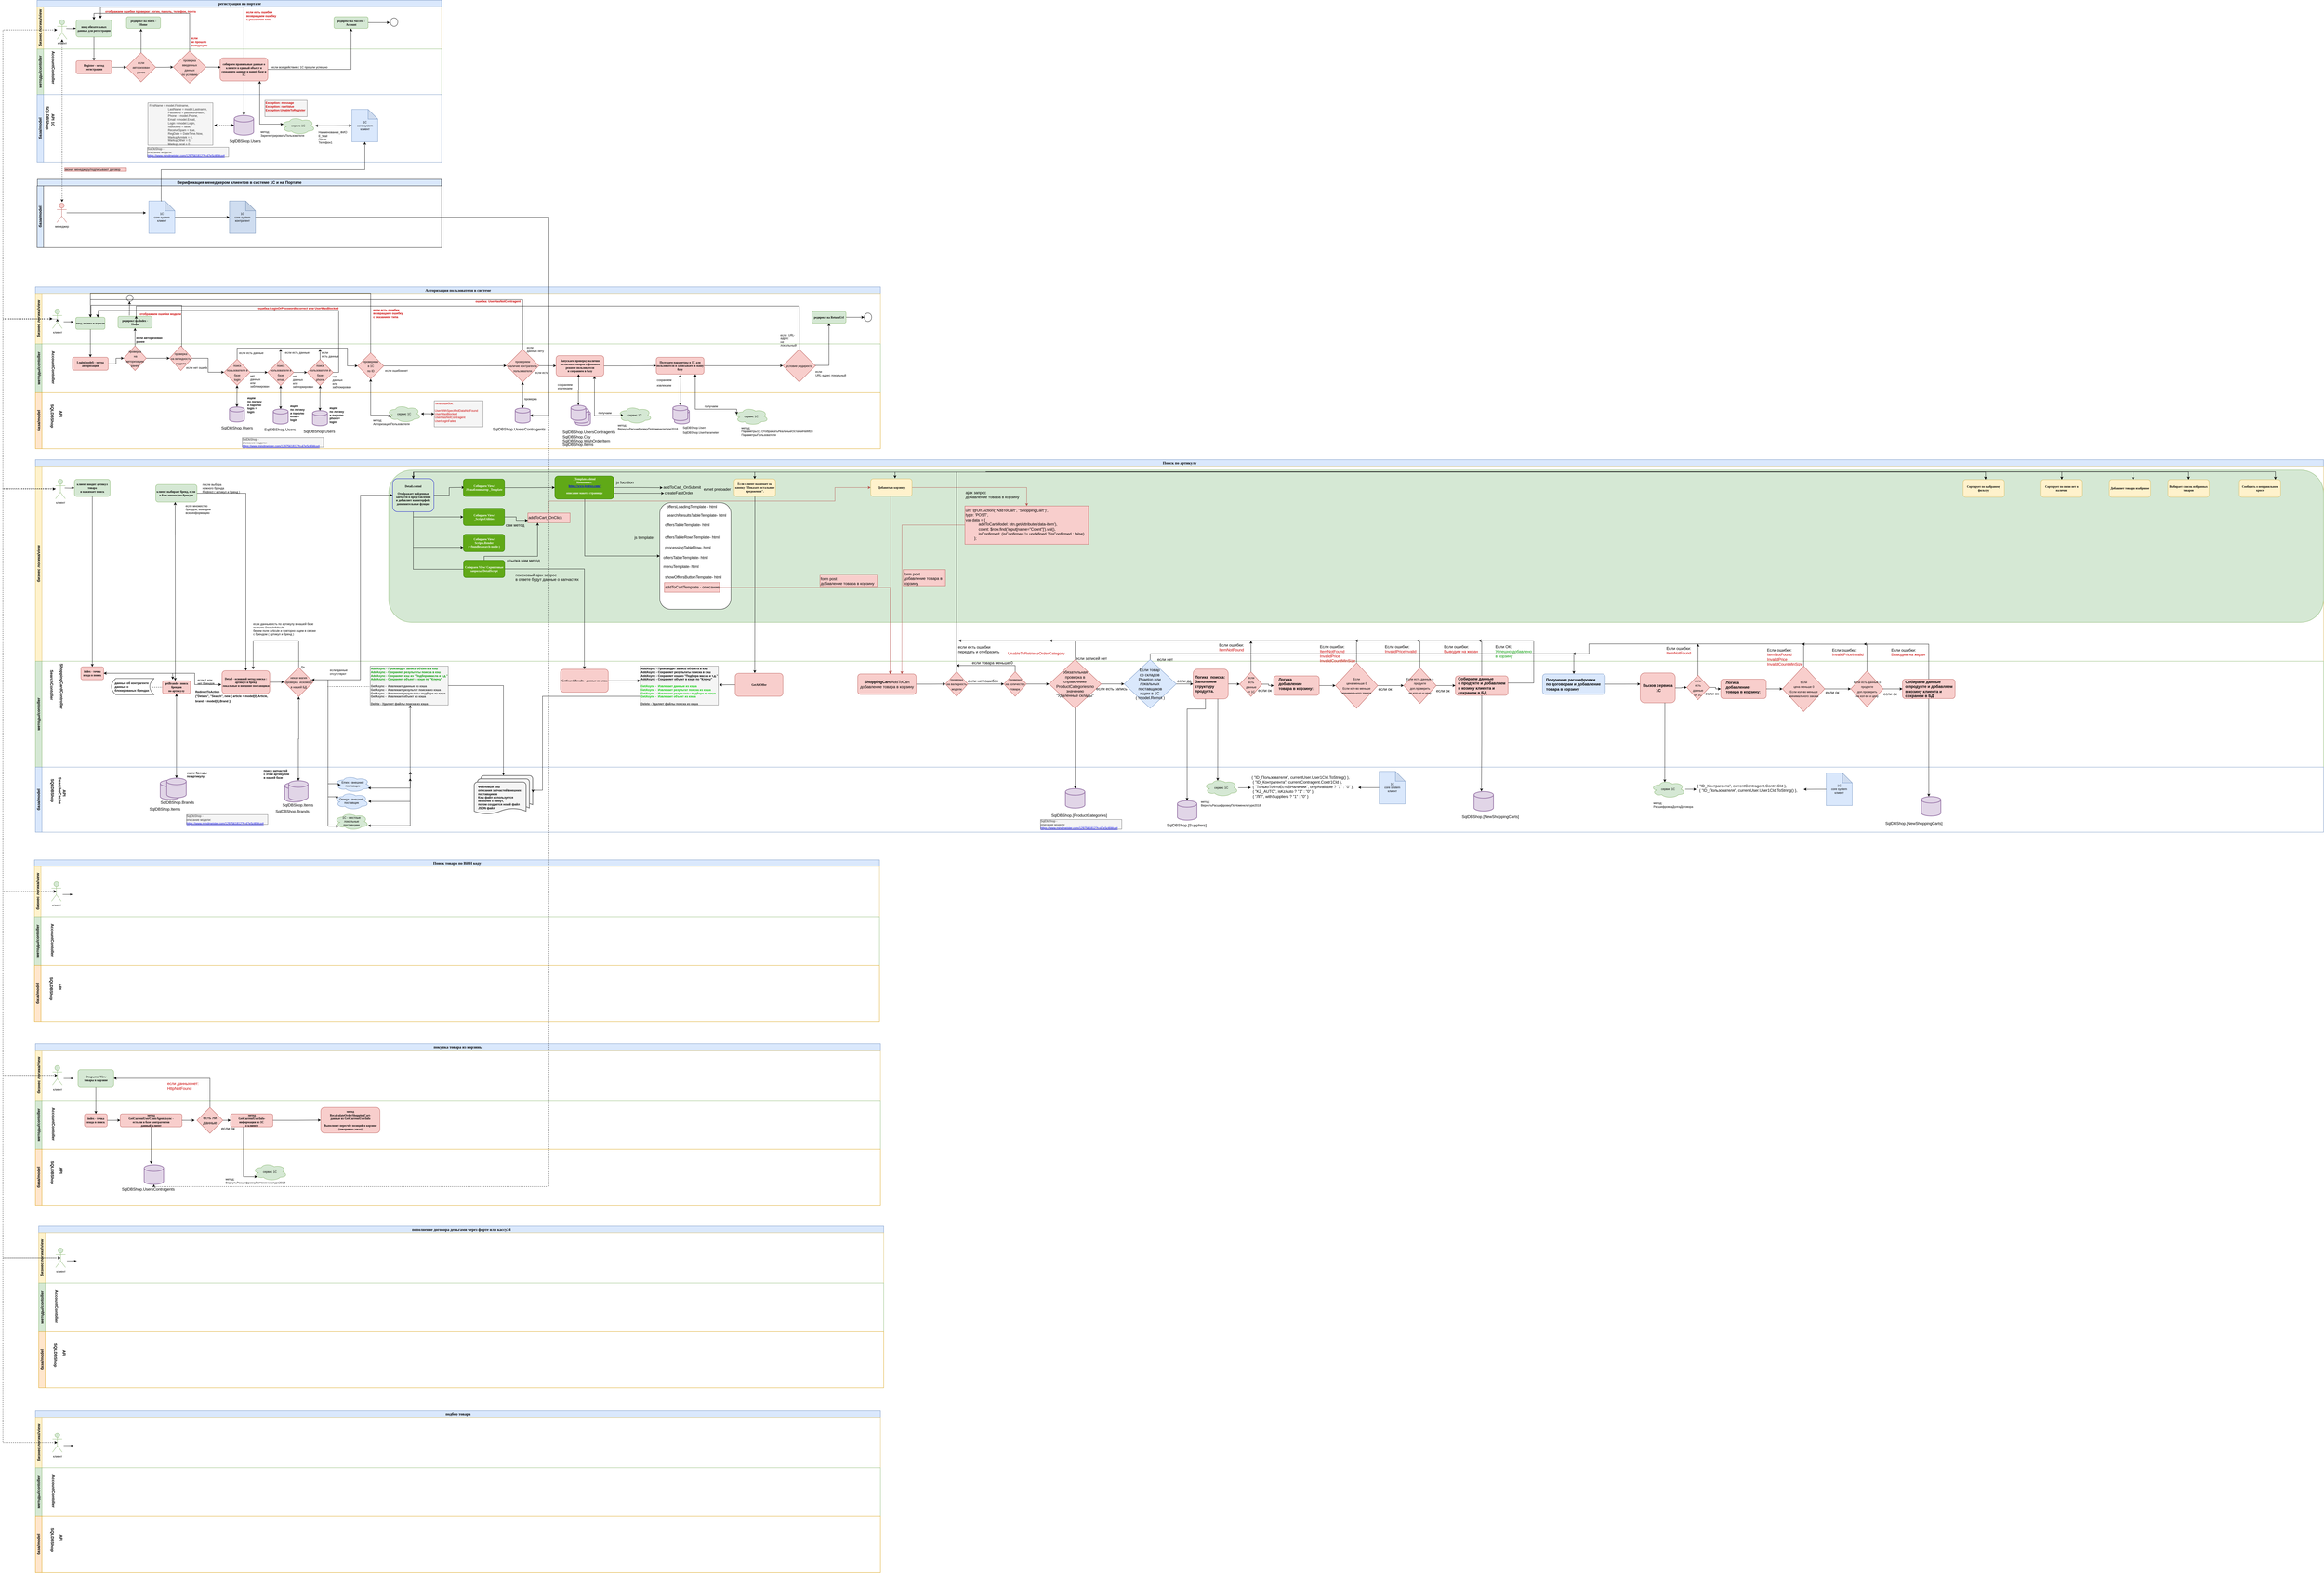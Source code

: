<mxfile version="11.1.2" type="github"><diagram name="Page-1" id="c7488fd3-1785-93aa-aadb-54a6760d102a"><mxGraphModel dx="862" dy="2823" grid="1" gridSize="10" guides="1" tooltips="1" connect="1" arrows="1" fold="1" page="1" pageScale="1" pageWidth="3300" pageHeight="2339" background="#ffffff" math="0" shadow="0"><root><mxCell id="0"/><mxCell id="1" parent="0"/><mxCell id="tkmcbwnPDqSYlRcfFHST-173" value="" style="strokeWidth=2;html=1;shape=mxgraph.flowchart.database;whiteSpace=wrap;fontFamily=Helvetica;fontSize=12;fillColor=#e1d5e7;strokeColor=#9673a6;" parent="1" vertex="1"><mxGeometry x="1841.5" y="-68.5" width="46" height="46" as="geometry"/></mxCell><mxCell id="tkmcbwnPDqSYlRcfFHST-124" value="" style="strokeWidth=2;html=1;shape=mxgraph.flowchart.database;whiteSpace=wrap;fontFamily=Helvetica;fontSize=12;fillColor=#e1d5e7;strokeColor=#9673a6;" parent="1" vertex="1"><mxGeometry x="1836" y="-76" width="46" height="46" as="geometry"/></mxCell><mxCell id="2b4e8129b02d487f-1" value="Поиск по артикулу" style="swimlane;html=1;childLayout=stackLayout;horizontal=1;startSize=20;horizontalStack=0;rounded=0;shadow=0;labelBackgroundColor=none;strokeColor=#6c8ebf;strokeWidth=1;fillColor=#dae8fc;fontFamily=Verdana;fontSize=12;align=center;" parent="1" vertex="1"><mxGeometry x="180" y="83" width="7040" height="1146" as="geometry"/></mxCell><mxCell id="2b4e8129b02d487f-2" value="бизнес логика/view" style="swimlane;html=1;startSize=20;horizontal=0;fillColor=#fff2cc;strokeColor=#d6b656;fontFamily=Helvetica;" parent="2b4e8129b02d487f-1" vertex="1"><mxGeometry y="20" width="7040" height="600" as="geometry"/></mxCell><mxCell id="50c26FOPiqCkMBl28L9o-12" value="" style="rounded=1;whiteSpace=wrap;html=1;fillColor=#d5e8d4;strokeColor=#82b366;" parent="2b4e8129b02d487f-2" vertex="1"><mxGeometry x="1087" y="12" width="5953" height="468" as="geometry"/></mxCell><mxCell id="2b4e8129b02d487f-18" style="edgeStyle=orthogonalEdgeStyle;rounded=0;html=1;labelBackgroundColor=none;startArrow=none;startFill=0;startSize=5;endArrow=classicThin;endFill=1;endSize=5;jettySize=auto;orthogonalLoop=1;strokeColor=#000000;strokeWidth=1;fontFamily=Verdana;fontSize=8;fontColor=#000000;" parent="2b4e8129b02d487f-2" target="2b4e8129b02d487f-6" edge="1"><mxGeometry relative="1" as="geometry"><mxPoint x="90" y="67" as="sourcePoint"/></mxGeometry></mxCell><mxCell id="2b4e8129b02d487f-6" value="клиент вводит артикул товара&lt;br&gt;и нажимает поиск" style="rounded=1;whiteSpace=wrap;html=1;shadow=0;labelBackgroundColor=none;strokeColor=#82b366;strokeWidth=1;fillColor=#d5e8d4;fontFamily=Verdana;fontSize=9;align=center;fontStyle=1" parent="2b4e8129b02d487f-2" vertex="1"><mxGeometry x="120" y="40" width="110" height="53" as="geometry"/></mxCell><mxCell id="2b4e8129b02d487f-9" value="клиент выбирает бренд, если&amp;nbsp; в базе множество брендов" style="rounded=1;whiteSpace=wrap;html=1;shadow=0;labelBackgroundColor=none;strokeColor=#82b366;strokeWidth=1;fillColor=#d5e8d4;fontFamily=Verdana;fontSize=9;align=center;fontStyle=1" parent="2b4e8129b02d487f-2" vertex="1"><mxGeometry x="370" y="56" width="127" height="54" as="geometry"/></mxCell><mxCell id="N5_DKZOjXNB27eDIZYsI-72" value="после выбора&amp;nbsp;&lt;br&gt;нужного бренда&amp;nbsp;&lt;br&gt;Redirect ( артикул и бренд )" style="text;html=1;resizable=0;points=[];autosize=1;align=left;verticalAlign=top;spacingTop=-4;fontSize=9;fontFamily=Helvetica;" parent="2b4e8129b02d487f-2" vertex="1"><mxGeometry x="511.5" y="49" width="130" height="30" as="geometry"/></mxCell><mxCell id="tkmcbwnPDqSYlRcfFHST-133" style="edgeStyle=orthogonalEdgeStyle;rounded=0;orthogonalLoop=1;jettySize=auto;html=1;entryX=0;entryY=0.5;entryDx=0;entryDy=0;startArrow=none;startFill=0;endArrow=classic;endFill=1;fontSize=9;" parent="2b4e8129b02d487f-2" source="N5_DKZOjXNB27eDIZYsI-171" edge="1"><mxGeometry relative="1" as="geometry"><mxPoint x="1320.118" y="65.235" as="targetPoint"/></mxGeometry></mxCell><mxCell id="RS2aFnSx-PpRNBXqqdws-1" style="edgeStyle=orthogonalEdgeStyle;rounded=0;orthogonalLoop=1;jettySize=auto;html=1;entryX=0;entryY=0.5;entryDx=0;entryDy=0;" edge="1" parent="2b4e8129b02d487f-2" source="N5_DKZOjXNB27eDIZYsI-171" target="50c26FOPiqCkMBl28L9o-1"><mxGeometry relative="1" as="geometry"><Array as="points"><mxPoint x="1163" y="317"/><mxPoint x="1318" y="317"/></Array></mxGeometry></mxCell><mxCell id="RS2aFnSx-PpRNBXqqdws-6" style="edgeStyle=orthogonalEdgeStyle;rounded=0;orthogonalLoop=1;jettySize=auto;html=1;entryX=0.588;entryY=-0.028;entryDx=0;entryDy=0;entryPerimeter=0;" edge="1" parent="2b4e8129b02d487f-2" source="N5_DKZOjXNB27eDIZYsI-171" target="50c26FOPiqCkMBl28L9o-21"><mxGeometry relative="1" as="geometry"><Array as="points"><mxPoint x="1162" y="18"/><mxPoint x="2645" y="18"/></Array></mxGeometry></mxCell><mxCell id="N5_DKZOjXNB27eDIZYsI-171" value="Detail.cshtml&lt;br&gt;&lt;br&gt;Отображает найденные запчасти в представлении&lt;br&gt;и добавляет на интерфейс дополнительные фунции" style="rounded=1;whiteSpace=wrap;html=1;shadow=0;labelBackgroundColor=none;strokeColor=#0000CC;strokeWidth=1;fillColor=#d5e8d4;fontFamily=Verdana;fontSize=9;align=center;fontStyle=1" parent="2b4e8129b02d487f-2" vertex="1"><mxGeometry x="1099" y="38" width="127" height="102" as="geometry"/></mxCell><mxCell id="tkmcbwnPDqSYlRcfFHST-25" value="клиент" style="shape=umlActor;verticalLabelPosition=bottom;labelBackgroundColor=#ffffff;verticalAlign=top;html=1;outlineConnect=0;fontSize=9;fillColor=#d5e8d4;strokeColor=#82b366;" parent="2b4e8129b02d487f-2" vertex="1"><mxGeometry x="62" y="40" width="30" height="60" as="geometry"/></mxCell><mxCell id="RS2aFnSx-PpRNBXqqdws-33" style="edgeStyle=orthogonalEdgeStyle;rounded=0;orthogonalLoop=1;jettySize=auto;html=1;startArrow=none;startFill=0;" edge="1" parent="2b4e8129b02d487f-2" source="50c26FOPiqCkMBl28L9o-1" target="RS2aFnSx-PpRNBXqqdws-35"><mxGeometry relative="1" as="geometry"><mxPoint x="1549.529" y="446.647" as="targetPoint"/><Array as="points"><mxPoint x="1380" y="277"/><mxPoint x="1545" y="277"/></Array></mxGeometry></mxCell><mxCell id="50c26FOPiqCkMBl28L9o-1" value="Собираем View/ Скриптовые запросы. DetailScript" style="rounded=1;whiteSpace=wrap;html=1;shadow=0;labelBackgroundColor=none;strokeColor=#2D7600;strokeWidth=1;fillColor=#60a917;fontFamily=Verdana;fontSize=9;align=center;fontStyle=1;fontColor=#ffffff;" parent="2b4e8129b02d487f-2" vertex="1"><mxGeometry x="1317" y="289" width="127" height="54" as="geometry"/></mxCell><mxCell id="50c26FOPiqCkMBl28L9o-20" style="edgeStyle=orthogonalEdgeStyle;rounded=0;orthogonalLoop=1;jettySize=auto;html=1;exitX=0.5;exitY=0;exitDx=0;exitDy=0;" parent="2b4e8129b02d487f-2" source="N5_DKZOjXNB27eDIZYsI-171" target="50c26FOPiqCkMBl28L9o-15" edge="1"><mxGeometry relative="1" as="geometry"><Array as="points"><mxPoint x="1164" y="18"/><mxPoint x="2213" y="18"/></Array></mxGeometry></mxCell><mxCell id="RS2aFnSx-PpRNBXqqdws-9" style="edgeStyle=orthogonalEdgeStyle;rounded=0;orthogonalLoop=1;jettySize=auto;html=1;entryX=0;entryY=0.5;entryDx=0;entryDy=0;" edge="1" parent="2b4e8129b02d487f-2" source="50c26FOPiqCkMBl28L9o-6" target="RS2aFnSx-PpRNBXqqdws-8"><mxGeometry relative="1" as="geometry"/></mxCell><mxCell id="50c26FOPiqCkMBl28L9o-6" value="Собираем View/&lt;br&gt;JS шаблонизатор _Template" style="rounded=1;whiteSpace=wrap;html=1;shadow=0;labelBackgroundColor=none;strokeColor=#2D7600;strokeWidth=1;fillColor=#60a917;fontFamily=Verdana;fontSize=9;align=center;fontStyle=1;fontColor=#ffffff;" parent="2b4e8129b02d487f-2" vertex="1"><mxGeometry x="1316.5" y="39" width="127" height="54" as="geometry"/></mxCell><mxCell id="50c26FOPiqCkMBl28L9o-15" value="Если клиент нажимает на кнопку &quot;Показать остальные предожения&quot;." style="rounded=1;whiteSpace=wrap;html=1;shadow=0;labelBackgroundColor=none;strokeColor=#d6b656;strokeWidth=1;fillColor=#fff2cc;fontFamily=Verdana;fontSize=9;align=center;fontStyle=1" parent="2b4e8129b02d487f-2" vertex="1"><mxGeometry x="2150" y="39" width="127" height="54" as="geometry"/></mxCell><mxCell id="RS2aFnSx-PpRNBXqqdws-45" style="edgeStyle=orthogonalEdgeStyle;rounded=0;orthogonalLoop=1;jettySize=auto;html=1;startArrow=none;startFill=0;fillColor=#f8cecc;strokeColor=#b85450;" edge="1" parent="2b4e8129b02d487f-2" source="50c26FOPiqCkMBl28L9o-21" target="RS2aFnSx-PpRNBXqqdws-37"><mxGeometry relative="1" as="geometry"/></mxCell><mxCell id="50c26FOPiqCkMBl28L9o-21" value="Добавить в корзину" style="rounded=1;whiteSpace=wrap;html=1;shadow=0;labelBackgroundColor=none;strokeColor=#d6b656;strokeWidth=1;fillColor=#fff2cc;fontFamily=Verdana;fontSize=9;align=center;fontStyle=1" parent="2b4e8129b02d487f-2" vertex="1"><mxGeometry x="2570" y="38.5" width="127" height="54" as="geometry"/></mxCell><mxCell id="50c26FOPiqCkMBl28L9o-32" style="edgeStyle=orthogonalEdgeStyle;rounded=0;orthogonalLoop=1;jettySize=auto;html=1;entryX=0.5;entryY=0;entryDx=0;entryDy=0;startArrow=none;startFill=0;" parent="2b4e8129b02d487f-2" target="50c26FOPiqCkMBl28L9o-24" edge="1"><mxGeometry relative="1" as="geometry"><mxPoint x="2924" y="17" as="sourcePoint"/></mxGeometry></mxCell><mxCell id="50c26FOPiqCkMBl28L9o-38" style="edgeStyle=orthogonalEdgeStyle;rounded=0;orthogonalLoop=1;jettySize=auto;html=1;startArrow=none;startFill=0;entryX=0.872;entryY=0.005;entryDx=0;entryDy=0;entryPerimeter=0;" parent="2b4e8129b02d487f-2" target="50c26FOPiqCkMBl28L9o-35" edge="1"><mxGeometry relative="1" as="geometry"><mxPoint x="3724" y="17" as="sourcePoint"/><mxPoint x="4247.176" y="37.765" as="targetPoint"/><Array as="points"><mxPoint x="6892" y="17"/></Array></mxGeometry></mxCell><mxCell id="tkmcbwnPDqSYlRcfFHST-9" value="если данные есть по артикулу в нашей базе &lt;br&gt;по полю SearchArticule&lt;br&gt;берем поле Articule и повторно ищем в связке&amp;nbsp;&lt;br&gt;с брендом ( артикул и бренд )" style="text;html=1;resizable=0;points=[];autosize=1;align=left;verticalAlign=top;spacingTop=-4;fontSize=9;" parent="2b4e8129b02d487f-2" vertex="1"><mxGeometry x="668" y="477" width="210" height="50" as="geometry"/></mxCell><mxCell id="RS2aFnSx-PpRNBXqqdws-11" style="edgeStyle=orthogonalEdgeStyle;rounded=0;orthogonalLoop=1;jettySize=auto;html=1;" edge="1" parent="2b4e8129b02d487f-2" source="RS2aFnSx-PpRNBXqqdws-8" target="RS2aFnSx-PpRNBXqqdws-10"><mxGeometry relative="1" as="geometry"/></mxCell><mxCell id="RS2aFnSx-PpRNBXqqdws-13" style="edgeStyle=orthogonalEdgeStyle;rounded=0;orthogonalLoop=1;jettySize=auto;html=1;entryX=0;entryY=0.5;entryDx=0;entryDy=0;" edge="1" parent="2b4e8129b02d487f-2" source="RS2aFnSx-PpRNBXqqdws-8" target="RS2aFnSx-PpRNBXqqdws-12"><mxGeometry relative="1" as="geometry"><Array as="points"><mxPoint x="1820" y="83"/><mxPoint x="1820" y="83"/></Array></mxGeometry></mxCell><mxCell id="RS2aFnSx-PpRNBXqqdws-24" style="edgeStyle=orthogonalEdgeStyle;rounded=0;orthogonalLoop=1;jettySize=auto;html=1;entryX=0;entryY=0.5;entryDx=0;entryDy=0;startArrow=none;startFill=0;" edge="1" parent="2b4e8129b02d487f-2" source="RS2aFnSx-PpRNBXqqdws-8" target="RS2aFnSx-PpRNBXqqdws-23"><mxGeometry relative="1" as="geometry"><Array as="points"><mxPoint x="1690" y="276"/></Array></mxGeometry></mxCell><mxCell id="RS2aFnSx-PpRNBXqqdws-8" value="_Template.cshtml&lt;br&gt;Компонент:&lt;br&gt;&lt;a href=&quot;https://www.jsviews.com/&quot;&gt;https://www.jsviews.com/&lt;/a&gt;&lt;br&gt;&lt;br&gt;описание макета страницы&lt;span style=&quot;color: rgb(0 , 0 , 0) ; font-family: &amp;#34;helvetica&amp;#34; , &amp;#34;arial&amp;#34; , sans-serif ; font-size: 0px ; font-weight: 400 ; white-space: nowrap&quot;&gt;mxG&lt;br&gt;jgbcfyraphModel%3E%3Croot%3E%3CmxCell%20id%3D%220%22%2F%3E%3CmxCell%20id%3D%221%22%20parent%3D%220%22%2F%3E%3CmxCell%20id%3D%222%22%20value%3D%22%D0%A1%D0%BE%D0%B1%D0%B8%D1%80%D0%B0%D0%B5%D0%BC%20View%2F%26lt%3Bbr%26gt%3BJS%20%D1%88%D0%B0%D0%B1%D0%BB%D0%BE%D0%BD%D0%B8%D0%B7%D0%B0%D1%82%D0%BE%D1%80%20_Template%22%20style%3D%22rounded%3D1%3BwhiteSpace%3Dwrap%3Bhtml%3D1%3Bshadow%3D0%3BlabelBackgroundColor%3Dnone%3BstrokeColor%3D%232D7600%3BstrokeWidth%3D1%3BfillColor%3D%2360a917%3BfontFamily%3DVerdana%3BfontSize%3D9%3Balign%3Dcenter%3BfontStyle%3D1%3BfontColor%3D%23ffffff%3B%22%20vertex%3D%221%22%20parent%3D%221%22%3E%3CmxGeometry%20x%3D%221496.5%22%20y%3D%22142%22%20width%3D%22127%22%20height%3D%2254%22%20as%3D%22geometry%22%2F%3E%3C%2FmxCell%3E%3C%2Froot%3E%3C%2FmxGraphModel%3E&lt;/span&gt;" style="rounded=1;whiteSpace=wrap;html=1;shadow=0;labelBackgroundColor=none;strokeColor=#2D7600;strokeWidth=1;fillColor=#60a917;fontFamily=Verdana;fontSize=9;align=center;fontStyle=1;fontColor=#ffffff;" vertex="1" parent="2b4e8129b02d487f-2"><mxGeometry x="1598" y="30" width="182" height="71" as="geometry"/></mxCell><mxCell id="RS2aFnSx-PpRNBXqqdws-10" value="addToCart_OnSubmit" style="text;html=1;" vertex="1" parent="2b4e8129b02d487f-2"><mxGeometry x="1930" y="51" width="140" height="30" as="geometry"/></mxCell><mxCell id="RS2aFnSx-PpRNBXqqdws-12" value="createFastOrder" style="text;html=1;" vertex="1" parent="2b4e8129b02d487f-2"><mxGeometry x="1934" y="68" width="110" height="30" as="geometry"/></mxCell><mxCell id="RS2aFnSx-PpRNBXqqdws-14" value="js fucntion" style="text;html=1;resizable=0;points=[];autosize=1;align=left;verticalAlign=top;spacingTop=-4;" vertex="1" parent="2b4e8129b02d487f-2"><mxGeometry x="1784.5" y="40" width="70" height="20" as="geometry"/></mxCell><mxCell id="RS2aFnSx-PpRNBXqqdws-23" value="" style="rounded=1;whiteSpace=wrap;html=1;" vertex="1" parent="2b4e8129b02d487f-2"><mxGeometry x="1921" y="112" width="219" height="328" as="geometry"/></mxCell><mxCell id="RS2aFnSx-PpRNBXqqdws-22" value="offersLoadingTemplate - html" style="text;html=1;" vertex="1" parent="2b4e8129b02d487f-2"><mxGeometry x="1940" y="110" width="150" height="30" as="geometry"/></mxCell><mxCell id="RS2aFnSx-PpRNBXqqdws-16" value="offersTableTemplate- html" style="text;html=1;" vertex="1" parent="2b4e8129b02d487f-2"><mxGeometry x="1935" y="167" width="130" height="30" as="geometry"/></mxCell><mxCell id="RS2aFnSx-PpRNBXqqdws-17" value="offersTableRowsTemplate- html" style="text;html=1;" vertex="1" parent="2b4e8129b02d487f-2"><mxGeometry x="1935" y="205" width="160" height="30" as="geometry"/></mxCell><mxCell id="RS2aFnSx-PpRNBXqqdws-18" value="processingTableRow- html" style="text;html=1;" vertex="1" parent="2b4e8129b02d487f-2"><mxGeometry x="1935" y="236" width="140" height="30" as="geometry"/></mxCell><mxCell id="RS2aFnSx-PpRNBXqqdws-20" value="menuTemplate- html" style="text;html=1;" vertex="1" parent="2b4e8129b02d487f-2"><mxGeometry x="1930" y="295" width="100" height="30" as="geometry"/></mxCell><mxCell id="RS2aFnSx-PpRNBXqqdws-21" value="showOffersButtonTemplate- html" style="text;html=1;" vertex="1" parent="2b4e8129b02d487f-2"><mxGeometry x="1935" y="328" width="170" height="30" as="geometry"/></mxCell><mxCell id="RS2aFnSx-PpRNBXqqdws-31" value="evnet preloader" style="text;html=1;resizable=0;points=[];autosize=1;align=left;verticalAlign=top;spacingTop=-4;" vertex="1" parent="2b4e8129b02d487f-2"><mxGeometry x="2054" y="61" width="100" height="20" as="geometry"/></mxCell><mxCell id="RS2aFnSx-PpRNBXqqdws-39" style="edgeStyle=orthogonalEdgeStyle;rounded=0;orthogonalLoop=1;jettySize=auto;html=1;startArrow=none;startFill=0;fillColor=#f8cecc;strokeColor=#b85450;entryX=0;entryY=0.5;entryDx=0;entryDy=0;" edge="1" parent="2b4e8129b02d487f-2" source="RS2aFnSx-PpRNBXqqdws-35" target="50c26FOPiqCkMBl28L9o-21"><mxGeometry relative="1" as="geometry"><mxPoint x="2920" y="122" as="targetPoint"/><Array as="points"><mxPoint x="1580" y="107"/><mxPoint x="2460" y="107"/><mxPoint x="2460" y="65"/></Array></mxGeometry></mxCell><mxCell id="RS2aFnSx-PpRNBXqqdws-35" value="addToCart_OnClick" style="text;html=1;fillColor=#f8cecc;strokeColor=#b85450;" vertex="1" parent="2b4e8129b02d487f-2"><mxGeometry x="1515" y="144" width="130" height="30" as="geometry"/></mxCell><mxCell id="RS2aFnSx-PpRNBXqqdws-40" value="form post&lt;br&gt;добавление товара в корзину" style="text;html=1;fillColor=#f8cecc;strokeColor=#b85450;" vertex="1" parent="2b4e8129b02d487f-2"><mxGeometry x="2414" y="333" width="176" height="37" as="geometry"/></mxCell><mxCell id="50c26FOPiqCkMBl28L9o-4" value="поисковый ajax запрос&amp;nbsp;&lt;br&gt;в ответе будут данные о запчастях" style="text;html=1;resizable=0;points=[];autosize=1;align=left;verticalAlign=top;spacingTop=-4;" parent="2b4e8129b02d487f-2" vertex="1"><mxGeometry x="1475" y="325" width="210" height="30" as="geometry"/></mxCell><mxCell id="RS2aFnSx-PpRNBXqqdws-43" value="ссылка нам метод" style="text;html=1;resizable=0;points=[];autosize=1;align=left;verticalAlign=top;spacingTop=-4;" vertex="1" parent="2b4e8129b02d487f-2"><mxGeometry x="1449" y="280" width="120" height="20" as="geometry"/></mxCell><mxCell id="RS2aFnSx-PpRNBXqqdws-44" value="сам метод" style="text;html=1;resizable=0;points=[];autosize=1;align=left;verticalAlign=top;spacingTop=-4;" vertex="1" parent="2b4e8129b02d487f-2"><mxGeometry x="1445" y="172" width="70" height="20" as="geometry"/></mxCell><mxCell id="RS2aFnSx-PpRNBXqqdws-46" value="ajax запрос &lt;br&gt;добавление товара в корзину" style="text;html=1;resizable=0;points=[];autosize=1;align=left;verticalAlign=top;spacingTop=-4;" vertex="1" parent="2b4e8129b02d487f-2"><mxGeometry x="2860" y="71" width="180" height="30" as="geometry"/></mxCell><mxCell id="RS2aFnSx-PpRNBXqqdws-53" value="form post&lt;br&gt;добавление товара в &lt;br&gt;корзину" style="text;html=1;fillColor=#f8cecc;strokeColor=#b85450;" vertex="1" parent="2b4e8129b02d487f-2"><mxGeometry x="2670" y="318" width="130" height="50" as="geometry"/></mxCell><mxCell id="RS2aFnSx-PpRNBXqqdws-37" value="url: '@Url.Action(&quot;AddToCart&quot;, &quot;ShoppingCart&quot;)',&lt;br&gt;&lt;div&gt;type: 'POST',&lt;br&gt;&lt;/div&gt;&lt;div&gt;var data = {&lt;/div&gt;&lt;div&gt;&amp;nbsp; &amp;nbsp; &amp;nbsp; &amp;nbsp; &amp;nbsp; &amp;nbsp; addToCartModel: btn.getAttribute('data-item'),&lt;/div&gt;&lt;div&gt;&amp;nbsp; &amp;nbsp; &amp;nbsp; &amp;nbsp; &amp;nbsp; &amp;nbsp; count: $row.find('input[name=&quot;Count&quot;]').val(),&lt;/div&gt;&lt;div&gt;&amp;nbsp; &amp;nbsp; &amp;nbsp; &amp;nbsp; &amp;nbsp; &amp;nbsp; isConfirmed: (isConfirmed != undefined ? isConfirmed : false)&lt;/div&gt;&lt;div&gt;&amp;nbsp; &amp;nbsp; &amp;nbsp; &amp;nbsp; };&lt;/div&gt;" style="text;html=1;fillColor=#f8cecc;strokeColor=#b85450;" vertex="1" parent="2b4e8129b02d487f-2"><mxGeometry x="2860" y="122" width="380" height="118" as="geometry"/></mxCell><mxCell id="RS2aFnSx-PpRNBXqqdws-63" value="если есть ошибки&lt;br&gt;передать и отобразить" style="text;html=1;resizable=0;points=[];autosize=1;align=left;verticalAlign=top;spacingTop=-4;" vertex="1" parent="2b4e8129b02d487f-2"><mxGeometry x="2837" y="547" width="140" height="30" as="geometry"/></mxCell><mxCell id="RS2aFnSx-PpRNBXqqdws-81" value="UnableToRetrieveOrderCategory" style="text;html=1;fontColor=#CC0000;" vertex="1" parent="2b4e8129b02d487f-2"><mxGeometry x="2990" y="562" width="200" height="30" as="geometry"/></mxCell><mxCell id="RS2aFnSx-PpRNBXqqdws-120" value="&lt;font color=&quot;#000000&quot;&gt;Если ошибки:&lt;/font&gt;&lt;br&gt;InvalidPriceInvalid" style="text;html=1;fontColor=#CC0000;" vertex="1" parent="2b4e8129b02d487f-2"><mxGeometry x="4150" y="542" width="110" height="30" as="geometry"/></mxCell><mxCell id="RS2aFnSx-PpRNBXqqdws-132" value="&lt;font color=&quot;#000000&quot;&gt;Если ошибки:&lt;/font&gt;&lt;br&gt;ItemNotFound&lt;br&gt;" style="text;html=1;fontColor=#CC0000;" vertex="1" parent="2b4e8129b02d487f-2"><mxGeometry x="3640" y="537" width="100" height="30" as="geometry"/></mxCell><mxCell id="RS2aFnSx-PpRNBXqqdws-134" value="&lt;font color=&quot;#000000&quot;&gt;Если ошибки:&lt;/font&gt;&lt;br&gt;Выводим на жкран" style="text;html=1;fontColor=#CC0000;" vertex="1" parent="2b4e8129b02d487f-2"><mxGeometry x="4332" y="542" width="110" height="30" as="geometry"/></mxCell><mxCell id="RS2aFnSx-PpRNBXqqdws-137" value="&lt;font color=&quot;#000000&quot;&gt;Если ОК:&lt;/font&gt;&lt;br&gt;&lt;font color=&quot;#009900&quot;&gt;Успешно добавлено&lt;br&gt;в корзину&lt;/font&gt;" style="text;html=1;fontColor=#CC0000;" vertex="1" parent="2b4e8129b02d487f-2"><mxGeometry x="4490" y="542" width="110" height="30" as="geometry"/></mxCell><mxCell id="N5_DKZOjXNB27eDIZYsI-1" value="методы/contoller" style="swimlane;html=1;startSize=20;horizontal=0;fillColor=#d5e8d4;strokeColor=#82b366;" parent="2b4e8129b02d487f-1" vertex="1"><mxGeometry y="620" width="7040" height="326" as="geometry"/></mxCell><mxCell id="N5_DKZOjXNB27eDIZYsI-85" value="" style="shape=dataStorage;whiteSpace=wrap;html=1;fontFamily=Helvetica;fontSize=9;" parent="N5_DKZOjXNB27eDIZYsI-1" vertex="1"><mxGeometry x="234" y="53" width="131" height="50" as="geometry"/></mxCell><mxCell id="N5_DKZOjXNB27eDIZYsI-81" value="данные об контрагенте&lt;br&gt;данные о &lt;br&gt;блокированых брендах" style="text;html=1;resizable=0;points=[];autosize=1;align=left;verticalAlign=top;spacingTop=-4;fontSize=9;fontFamily=Helvetica;fontStyle=1" parent="N5_DKZOjXNB27eDIZYsI-1" vertex="1"><mxGeometry x="241.5" y="60" width="110" height="30" as="geometry"/></mxCell><mxCell id="N5_DKZOjXNB27eDIZYsI-87" style="edgeStyle=orthogonalEdgeStyle;rounded=0;orthogonalLoop=1;jettySize=auto;html=1;entryX=0.364;entryY=-0.1;entryDx=0;entryDy=0;entryPerimeter=0;startArrow=classic;startFill=1;fontFamily=Helvetica;fontSize=9;" parent="N5_DKZOjXNB27eDIZYsI-1" source="2b4e8129b02d487f-12" target="N5_DKZOjXNB27eDIZYsI-50" edge="1"><mxGeometry relative="1" as="geometry"/></mxCell><mxCell id="tujPHSc40wLr4RIdO6O2-2" style="edgeStyle=orthogonalEdgeStyle;rounded=0;orthogonalLoop=1;jettySize=auto;html=1;entryX=1.079;entryY=1.1;entryDx=0;entryDy=0;entryPerimeter=0;startArrow=classic;startFill=1;" parent="N5_DKZOjXNB27eDIZYsI-1" target="N5_DKZOjXNB27eDIZYsI-68" edge="1"><mxGeometry relative="1" as="geometry"><mxPoint x="430" y="60" as="sourcePoint"/><Array as="points"><mxPoint x="430" y="37"/><mxPoint x="490" y="37"/><mxPoint x="490" y="72"/></Array></mxGeometry></mxCell><mxCell id="2b4e8129b02d487f-12" value="index - точка входа в поиск" style="rounded=1;whiteSpace=wrap;html=1;shadow=0;labelBackgroundColor=none;strokeColor=#b85450;strokeWidth=1;fillColor=#f8cecc;fontFamily=Verdana;fontSize=9;align=center;fontStyle=1" parent="N5_DKZOjXNB27eDIZYsI-1" vertex="1"><mxGeometry x="140" y="17" width="70" height="40" as="geometry"/></mxCell><mxCell id="N5_DKZOjXNB27eDIZYsI-49" value="SearchContoller" style="text;html=1;resizable=0;points=[];autosize=1;align=left;verticalAlign=top;spacingTop=-4;fontSize=12;fontFamily=Helvetica;rotation=90;fontStyle=1" parent="N5_DKZOjXNB27eDIZYsI-1" vertex="1"><mxGeometry y="65" width="100" height="20" as="geometry"/></mxCell><mxCell id="N5_DKZOjXNB27eDIZYsI-50" value="getBrands - поиск брендов&lt;br style=&quot;font-size: 9px&quot;&gt;по артикулу" style="rounded=1;whiteSpace=wrap;html=1;shadow=0;labelBackgroundColor=none;strokeColor=#b85450;strokeWidth=1;fillColor=#f8cecc;fontFamily=Verdana;fontSize=9;align=center;fontStyle=1" parent="N5_DKZOjXNB27eDIZYsI-1" vertex="1"><mxGeometry x="391" y="60" width="86" height="40" as="geometry"/></mxCell><mxCell id="N5_DKZOjXNB27eDIZYsI-68" value="если 1 или &lt;br&gt;нет брендов" style="text;html=1;resizable=0;points=[];autosize=1;align=left;verticalAlign=top;spacingTop=-4;fontSize=9;fontFamily=Helvetica;" parent="N5_DKZOjXNB27eDIZYsI-1" vertex="1"><mxGeometry x="496.5" y="50" width="70" height="20" as="geometry"/></mxCell><mxCell id="tkmcbwnPDqSYlRcfFHST-18" style="edgeStyle=orthogonalEdgeStyle;rounded=0;orthogonalLoop=1;jettySize=auto;html=1;entryX=0;entryY=0.5;entryDx=0;entryDy=0;startArrow=none;startFill=0;endArrow=classic;endFill=1;fontSize=9;" parent="N5_DKZOjXNB27eDIZYsI-1" source="N5_DKZOjXNB27eDIZYsI-69" target="tkmcbwnPDqSYlRcfFHST-1" edge="1"><mxGeometry relative="1" as="geometry"/></mxCell><mxCell id="N5_DKZOjXNB27eDIZYsI-69" value="Detail - основной метод поиска : артикул и бренд&lt;br&gt;локальные и внешние поставщики" style="rounded=1;whiteSpace=wrap;html=1;shadow=0;labelBackgroundColor=none;strokeColor=#b85450;strokeWidth=1;fillColor=#f8cecc;fontFamily=Verdana;fontSize=9;align=center;fontStyle=1" parent="N5_DKZOjXNB27eDIZYsI-1" vertex="1"><mxGeometry x="574" y="29" width="147" height="71" as="geometry"/></mxCell><mxCell id="N5_DKZOjXNB27eDIZYsI-89" value="" style="endArrow=none;dashed=1;html=1;fontFamily=Helvetica;fontSize=9;entryX=0;entryY=0.5;entryDx=0;entryDy=0;" parent="N5_DKZOjXNB27eDIZYsI-1" target="N5_DKZOjXNB27eDIZYsI-50" edge="1"><mxGeometry width="50" height="50" relative="1" as="geometry"><mxPoint x="360" y="80" as="sourcePoint"/><mxPoint x="50" y="320" as="targetPoint"/></mxGeometry></mxCell><mxCell id="N5_DKZOjXNB27eDIZYsI-156" value="&lt;font color=&quot;#009900&quot;&gt;AddAsync -&amp;nbsp;Производит запись объекта в кэш&lt;br&gt;AddAsync -&amp;nbsp;Сохраняет результаты поиска в кэш&lt;br&gt;AddAsync -&amp;nbsp;Сохраняет кэш из &quot;Подбора масла и т.д.&quot;&lt;br&gt;AddAsync -&amp;nbsp;Сохраняет объект в кэше по &quot;Ключу&quot;&lt;/font&gt;&lt;br&gt;&lt;br&gt;GetAsync -&amp;nbsp; Извлекает данные из кэша&lt;br&gt;GetAsync -&amp;nbsp; Извлекает результат поиска из кэша&lt;br&gt;GetAsync&amp;nbsp; - Извлекает результаты подбора из кэша&lt;br&gt;GetAsync -&amp;nbsp; Извлекает объект из кэша&lt;br&gt;&lt;br&gt;Delete -&amp;nbsp;Удаляет файлы поиска из кэша" style="text;html=1;resizable=0;points=[];autosize=1;align=left;verticalAlign=top;spacingTop=-4;fontSize=9;fontFamily=Helvetica;fontStyle=1;fillColor=#f5f5f5;strokeColor=#666666;fontColor=#333333;" parent="N5_DKZOjXNB27eDIZYsI-1" vertex="1"><mxGeometry x="1030" y="15" width="240" height="120" as="geometry"/></mxCell><mxCell id="tkmcbwnPDqSYlRcfFHST-3" style="edgeStyle=orthogonalEdgeStyle;rounded=0;orthogonalLoop=1;jettySize=auto;html=1;entryX=0.653;entryY=-0.056;entryDx=0;entryDy=0;entryPerimeter=0;startArrow=none;startFill=0;endArrow=classic;endFill=1;" parent="N5_DKZOjXNB27eDIZYsI-1" source="tkmcbwnPDqSYlRcfFHST-1" target="N5_DKZOjXNB27eDIZYsI-69" edge="1"><mxGeometry relative="1" as="geometry"><Array as="points"><mxPoint x="810" y="-63"/><mxPoint x="670" y="-63"/></Array></mxGeometry></mxCell><mxCell id="tkmcbwnPDqSYlRcfFHST-1" value="&lt;font style=&quot;font-size: 9px&quot;&gt;некая магия&lt;br&gt;проверка&amp;nbsp; искомого&lt;br&gt;в нашей БД&lt;br&gt;&lt;/font&gt;" style="rhombus;whiteSpace=wrap;html=1;fillColor=#f8cecc;strokeColor=#b85450;" parent="N5_DKZOjXNB27eDIZYsI-1" vertex="1"><mxGeometry x="765" y="19" width="90" height="90" as="geometry"/></mxCell><mxCell id="tkmcbwnPDqSYlRcfFHST-16" value="Да" style="text;html=1;resizable=0;points=[];autosize=1;align=left;verticalAlign=top;spacingTop=-4;fontSize=9;" parent="N5_DKZOjXNB27eDIZYsI-1" vertex="1"><mxGeometry x="815" y="10" width="30" height="10" as="geometry"/></mxCell><mxCell id="tujPHSc40wLr4RIdO6O2-1" value="&lt;font style=&quot;font-size: 9px&quot;&gt;RedirectToAction&lt;br&gt;(&quot;Details&quot;, &quot;Search&quot;, new { article = model[0].Article, &lt;br&gt;brand = model[0].Brand })&lt;/font&gt;" style="text;html=1;resizable=0;points=[];autosize=1;align=left;verticalAlign=top;spacingTop=-4;fontStyle=1" parent="N5_DKZOjXNB27eDIZYsI-1" vertex="1"><mxGeometry x="490" y="83" width="220" height="50" as="geometry"/></mxCell><mxCell id="50c26FOPiqCkMBl28L9o-10" style="edgeStyle=orthogonalEdgeStyle;rounded=0;orthogonalLoop=1;jettySize=auto;html=1;" parent="N5_DKZOjXNB27eDIZYsI-1" source="50c26FOPiqCkMBl28L9o-2" target="50c26FOPiqCkMBl28L9o-9" edge="1"><mxGeometry relative="1" as="geometry"><Array as="points"><mxPoint x="1920" y="60"/><mxPoint x="1920" y="60"/></Array></mxGeometry></mxCell><mxCell id="50c26FOPiqCkMBl28L9o-2" value="GetSearchResults - данные из кеша" style="rounded=1;whiteSpace=wrap;html=1;shadow=0;labelBackgroundColor=none;strokeColor=#b85450;strokeWidth=1;fillColor=#f8cecc;fontFamily=Verdana;fontSize=9;align=center;fontStyle=1" parent="N5_DKZOjXNB27eDIZYsI-1" vertex="1"><mxGeometry x="1615.5" y="24.5" width="147" height="71" as="geometry"/></mxCell><mxCell id="50c26FOPiqCkMBl28L9o-9" value="&lt;font color=&quot;#000000&quot;&gt;AddAsync -&amp;nbsp;Производит запись объекта в кэш&lt;br&gt;AddAsync -&amp;nbsp;Сохраняет результаты поиска в кэш&lt;br&gt;AddAsync -&amp;nbsp;Сохраняет кэш из &quot;Подбора масла и т.д.&quot;&lt;br&gt;AddAsync -&amp;nbsp;Сохраняет объект в кэше по &quot;Ключу&quot;&lt;/font&gt;&lt;br&gt;&lt;br&gt;&lt;font color=&quot;#00CC00&quot;&gt;GetAsync -&amp;nbsp; Извлекает данные из кэша&lt;br&gt;GetAsync -&amp;nbsp; Извлекает результат поиска из кэша&lt;br&gt;GetAsync&amp;nbsp; - Извлекает результаты подбора из кэша&lt;br&gt;GetAsync -&amp;nbsp; Извлекает объект из кэша&lt;/font&gt;&lt;br&gt;&lt;br&gt;Delete -&amp;nbsp;Удаляет файлы поиска из кэша" style="text;html=1;resizable=0;points=[];autosize=1;align=left;verticalAlign=top;spacingTop=-4;fontSize=9;fontFamily=Helvetica;fontStyle=1;fillColor=#f5f5f5;strokeColor=#666666;fontColor=#333333;" parent="N5_DKZOjXNB27eDIZYsI-1" vertex="1"><mxGeometry x="1861" y="15" width="240" height="120" as="geometry"/></mxCell><mxCell id="50c26FOPiqCkMBl28L9o-18" style="edgeStyle=orthogonalEdgeStyle;rounded=0;orthogonalLoop=1;jettySize=auto;html=1;entryX=1.011;entryY=0.482;entryDx=0;entryDy=0;entryPerimeter=0;" parent="N5_DKZOjXNB27eDIZYsI-1" source="50c26FOPiqCkMBl28L9o-16" target="50c26FOPiqCkMBl28L9o-9" edge="1"><mxGeometry relative="1" as="geometry"/></mxCell><mxCell id="50c26FOPiqCkMBl28L9o-16" value="GetAllOffer" style="rounded=1;whiteSpace=wrap;html=1;shadow=0;labelBackgroundColor=none;strokeColor=#b85450;strokeWidth=1;fillColor=#f8cecc;fontFamily=Verdana;fontSize=9;align=center;fontStyle=1" parent="N5_DKZOjXNB27eDIZYsI-1" vertex="1"><mxGeometry x="2153" y="37" width="147" height="71" as="geometry"/></mxCell><mxCell id="tkmcbwnPDqSYlRcfFHST-10" value="если данные&amp;nbsp;&lt;br&gt;отсутствуют&lt;br&gt;" style="text;html=1;resizable=0;points=[];autosize=1;align=left;verticalAlign=top;spacingTop=-4;fontSize=9;" parent="N5_DKZOjXNB27eDIZYsI-1" vertex="1"><mxGeometry x="903.5" y="20" width="70" height="20" as="geometry"/></mxCell><mxCell id="RS2aFnSx-PpRNBXqqdws-58" style="edgeStyle=orthogonalEdgeStyle;rounded=0;orthogonalLoop=1;jettySize=auto;html=1;entryX=0;entryY=0.5;entryDx=0;entryDy=0;startArrow=none;startFill=0;strokeColor=#000000;" edge="1" parent="N5_DKZOjXNB27eDIZYsI-1" source="RS2aFnSx-PpRNBXqqdws-54" target="RS2aFnSx-PpRNBXqqdws-57"><mxGeometry relative="1" as="geometry"/></mxCell><mxCell id="RS2aFnSx-PpRNBXqqdws-54" value="&lt;span style=&quot;font-family: &amp;#34;helvetica&amp;#34; ; font-size: 12px ; text-align: left ; white-space: nowrap&quot;&gt;ShoppingCart&lt;/span&gt;&lt;span style=&quot;font-family: &amp;#34;helvetica&amp;#34; ; font-size: 12px ; font-weight: 400 ; text-align: left ; white-space: nowrap&quot;&gt;/AddToCart&lt;/span&gt;&lt;br style=&quot;font-family: &amp;#34;helvetica&amp;#34; ; font-size: 12px ; font-weight: 400 ; text-align: left ; white-space: nowrap&quot;&gt;&lt;span style=&quot;font-family: &amp;#34;helvetica&amp;#34; ; font-size: 12px ; font-weight: 400 ; text-align: left ; white-space: nowrap&quot;&gt;добавление товара в корзину&lt;/span&gt;" style="rounded=1;whiteSpace=wrap;html=1;shadow=0;labelBackgroundColor=none;strokeColor=#b85450;strokeWidth=1;fillColor=#f8cecc;fontFamily=Verdana;fontSize=9;align=center;fontStyle=1" vertex="1" parent="N5_DKZOjXNB27eDIZYsI-1"><mxGeometry x="2530" y="39" width="180" height="63" as="geometry"/></mxCell><mxCell id="RS2aFnSx-PpRNBXqqdws-60" style="edgeStyle=orthogonalEdgeStyle;rounded=0;orthogonalLoop=1;jettySize=auto;html=1;entryX=0;entryY=0.5;entryDx=0;entryDy=0;startArrow=none;startFill=0;strokeColor=#000000;" edge="1" parent="N5_DKZOjXNB27eDIZYsI-1" source="RS2aFnSx-PpRNBXqqdws-57" target="RS2aFnSx-PpRNBXqqdws-59"><mxGeometry relative="1" as="geometry"/></mxCell><mxCell id="RS2aFnSx-PpRNBXqqdws-57" value="&lt;font style=&quot;font-size: 9px&quot;&gt;проверка &lt;br&gt;на валидность модели&lt;br&gt;&lt;/font&gt;" style="rhombus;whiteSpace=wrap;html=1;fillColor=#f8cecc;strokeColor=#b85450;" vertex="1" parent="N5_DKZOjXNB27eDIZYsI-1"><mxGeometry x="2800" y="32.147" width="69" height="76" as="geometry"/></mxCell><mxCell id="RS2aFnSx-PpRNBXqqdws-66" style="edgeStyle=orthogonalEdgeStyle;rounded=0;orthogonalLoop=1;jettySize=auto;html=1;startArrow=none;startFill=0;endArrow=classic;endFill=1;strokeColor=#000000;" edge="1" parent="N5_DKZOjXNB27eDIZYsI-1" source="RS2aFnSx-PpRNBXqqdws-59"><mxGeometry relative="1" as="geometry"><mxPoint x="2834" y="13" as="targetPoint"/><Array as="points"><mxPoint x="3014" y="13"/><mxPoint x="2834" y="13"/></Array></mxGeometry></mxCell><mxCell id="RS2aFnSx-PpRNBXqqdws-72" style="edgeStyle=orthogonalEdgeStyle;rounded=0;orthogonalLoop=1;jettySize=auto;html=1;entryX=0;entryY=0.5;entryDx=0;entryDy=0;startArrow=none;startFill=0;endArrow=classic;endFill=1;strokeColor=#000000;" edge="1" parent="N5_DKZOjXNB27eDIZYsI-1" source="RS2aFnSx-PpRNBXqqdws-59"><mxGeometry relative="1" as="geometry"><mxPoint x="3118.941" y="70.176" as="targetPoint"/></mxGeometry></mxCell><mxCell id="RS2aFnSx-PpRNBXqqdws-59" value="&lt;font style=&quot;font-size: 9px&quot;&gt;проверка &lt;br&gt;на количество&lt;br&gt;товара&lt;br&gt;&lt;/font&gt;" style="rhombus;whiteSpace=wrap;html=1;fillColor=#f8cecc;strokeColor=#b85450;" vertex="1" parent="N5_DKZOjXNB27eDIZYsI-1"><mxGeometry x="2980" y="32.147" width="69" height="76" as="geometry"/></mxCell><mxCell id="RS2aFnSx-PpRNBXqqdws-67" value="если товара меньше 0" style="text;html=1;resizable=0;points=[];autosize=1;align=left;verticalAlign=top;spacingTop=-4;" vertex="1" parent="N5_DKZOjXNB27eDIZYsI-1"><mxGeometry x="2880" y="-5" width="140" height="20" as="geometry"/></mxCell><mxCell id="RS2aFnSx-PpRNBXqqdws-83" style="edgeStyle=orthogonalEdgeStyle;rounded=0;orthogonalLoop=1;jettySize=auto;html=1;entryX=0;entryY=0.5;entryDx=0;entryDy=0;startArrow=none;startFill=0;endArrow=classic;endFill=1;strokeColor=#000000;" edge="1" parent="N5_DKZOjXNB27eDIZYsI-1" source="RS2aFnSx-PpRNBXqqdws-76" target="RS2aFnSx-PpRNBXqqdws-82"><mxGeometry relative="1" as="geometry"/></mxCell><mxCell id="RS2aFnSx-PpRNBXqqdws-76" value="&lt;font style=&quot;font-size: 9px&quot;&gt;&lt;span style=&quot;font-size: 12px ; text-align: left ; white-space: nowrap&quot;&gt;обязательная &lt;br&gt;проверка в&lt;br&gt;&amp;nbsp;справочнике&amp;nbsp;&lt;br&gt;ProductCategories по &lt;br&gt;значению&lt;br&gt;&quot;Удаленные склады&quot;&lt;/span&gt;&lt;br&gt;&lt;/font&gt;" style="rhombus;whiteSpace=wrap;html=1;fillColor=#f8cecc;strokeColor=#b85450;" vertex="1" parent="N5_DKZOjXNB27eDIZYsI-1"><mxGeometry x="3119" y="-5" width="160" height="150" as="geometry"/></mxCell><mxCell id="RS2aFnSx-PpRNBXqqdws-96" style="edgeStyle=orthogonalEdgeStyle;rounded=0;orthogonalLoop=1;jettySize=auto;html=1;entryX=0;entryY=0.5;entryDx=0;entryDy=0;startArrow=none;startFill=0;endArrow=classic;endFill=1;strokeColor=#000000;" edge="1" parent="N5_DKZOjXNB27eDIZYsI-1" source="RS2aFnSx-PpRNBXqqdws-82" target="RS2aFnSx-PpRNBXqqdws-95"><mxGeometry relative="1" as="geometry"/></mxCell><mxCell id="RS2aFnSx-PpRNBXqqdws-100" style="edgeStyle=orthogonalEdgeStyle;rounded=0;orthogonalLoop=1;jettySize=auto;html=1;entryX=0.5;entryY=0;entryDx=0;entryDy=0;startArrow=none;startFill=0;endArrow=classic;endFill=1;strokeColor=#000000;" edge="1" parent="N5_DKZOjXNB27eDIZYsI-1" source="RS2aFnSx-PpRNBXqqdws-82" target="RS2aFnSx-PpRNBXqqdws-99"><mxGeometry relative="1" as="geometry"><Array as="points"><mxPoint x="3430" y="-23"/><mxPoint x="4733" y="-23"/></Array></mxGeometry></mxCell><mxCell id="RS2aFnSx-PpRNBXqqdws-82" value="&lt;div&gt;&lt;span style=&quot;white-space: nowrap&quot;&gt;Если товар&amp;nbsp;&lt;/span&gt;&lt;/div&gt;&lt;div&gt;&lt;span style=&quot;white-space: nowrap&quot;&gt;со складов&amp;nbsp;&lt;/span&gt;&lt;/div&gt;&lt;div&gt;&lt;span style=&quot;white-space: nowrap&quot;&gt;Phaeton или&amp;nbsp;&lt;/span&gt;&lt;/div&gt;&lt;div&gt;&lt;span style=&quot;white-space: nowrap&quot;&gt;локальных&amp;nbsp;&lt;/span&gt;&lt;/div&gt;&lt;div&gt;&lt;span style=&quot;white-space: nowrap&quot;&gt;поставщиков&lt;/span&gt;&lt;br&gt;&lt;/div&gt;&lt;div&gt;&lt;span style=&quot;white-space: nowrap&quot;&gt;ищем в 1С&amp;nbsp;&lt;/span&gt;&lt;br&gt;&lt;/div&gt;&lt;div&gt;&lt;span style=&quot;white-space: nowrap&quot;&gt;( !model.Remot&amp;nbsp;)&lt;/span&gt;&lt;/div&gt;" style="rhombus;whiteSpace=wrap;html=1;fillColor=#dae8fc;strokeColor=#6c8ebf;align=center;" vertex="1" parent="N5_DKZOjXNB27eDIZYsI-1"><mxGeometry x="3350" y="-5" width="160" height="150" as="geometry"/></mxCell><mxCell id="RS2aFnSx-PpRNBXqqdws-126" style="edgeStyle=orthogonalEdgeStyle;rounded=0;orthogonalLoop=1;jettySize=auto;html=1;entryX=0;entryY=0.5;entryDx=0;entryDy=0;startArrow=none;startFill=0;endArrow=classic;endFill=1;strokeColor=#000000;fontColor=#CC0000;" edge="1" parent="N5_DKZOjXNB27eDIZYsI-1" source="RS2aFnSx-PpRNBXqqdws-95" target="RS2aFnSx-PpRNBXqqdws-125"><mxGeometry relative="1" as="geometry"/></mxCell><mxCell id="RS2aFnSx-PpRNBXqqdws-95" value="&lt;div style=&quot;text-align: left&quot;&gt;&lt;span style=&quot;font-size: 12px ; white-space: nowrap&quot;&gt;&lt;font face=&quot;helvetica&quot;&gt;Логика&amp;nbsp;&amp;nbsp;&lt;/font&gt;&lt;/span&gt;&lt;span style=&quot;font-family: &amp;#34;helvetica&amp;#34; ; font-size: 12px ; white-space: nowrap&quot;&gt;поиска:&amp;nbsp;&lt;/span&gt;&lt;/div&gt;&lt;div style=&quot;text-align: left&quot;&gt;&lt;font face=&quot;helvetica&quot;&gt;&lt;span style=&quot;font-size: 12px ; white-space: nowrap&quot;&gt;Заполняем&amp;nbsp;&lt;/span&gt;&lt;/font&gt;&lt;/div&gt;&lt;div style=&quot;text-align: left&quot;&gt;&lt;font face=&quot;helvetica&quot;&gt;&lt;span style=&quot;font-size: 12px ; white-space: nowrap&quot;&gt;структуру&amp;nbsp;&lt;/span&gt;&lt;/font&gt;&lt;/div&gt;&lt;div style=&quot;text-align: left&quot;&gt;&lt;span style=&quot;font-size: 12px ; white-space: nowrap&quot;&gt;&lt;font face=&quot;helvetica&quot;&gt;продукта.&lt;/font&gt;&lt;/span&gt;&lt;/div&gt;" style="rounded=1;whiteSpace=wrap;html=1;shadow=0;labelBackgroundColor=none;strokeColor=#b85450;strokeWidth=1;fillColor=#f8cecc;fontFamily=Verdana;fontSize=9;align=center;fontStyle=1" vertex="1" parent="N5_DKZOjXNB27eDIZYsI-1"><mxGeometry x="3562" y="24" width="108" height="92" as="geometry"/></mxCell><mxCell id="RS2aFnSx-PpRNBXqqdws-172" style="edgeStyle=orthogonalEdgeStyle;rounded=0;orthogonalLoop=1;jettySize=auto;html=1;entryX=0.001;entryY=0.374;entryDx=0;entryDy=0;entryPerimeter=0;startArrow=none;startFill=0;endArrow=classic;endFill=1;strokeColor=#000000;fontColor=#CC0000;" edge="1" parent="N5_DKZOjXNB27eDIZYsI-1" source="RS2aFnSx-PpRNBXqqdws-99" target="RS2aFnSx-PpRNBXqqdws-143"><mxGeometry relative="1" as="geometry"/></mxCell><mxCell id="RS2aFnSx-PpRNBXqqdws-99" value="&lt;div style=&quot;text-align: left&quot;&gt;&lt;font face=&quot;helvetica&quot;&gt;&lt;span style=&quot;font-size: 12px ; white-space: nowrap&quot;&gt;Получение расшифровки&amp;nbsp;&lt;/span&gt;&lt;/font&gt;&lt;/div&gt;&lt;div style=&quot;text-align: left&quot;&gt;&lt;font face=&quot;helvetica&quot;&gt;&lt;span style=&quot;font-size: 12px ; white-space: nowrap&quot;&gt;по договорам и добавление&amp;nbsp;&lt;/span&gt;&lt;/font&gt;&lt;br&gt;&lt;/div&gt;&lt;div style=&quot;text-align: left&quot;&gt;&lt;font face=&quot;helvetica&quot;&gt;&lt;span style=&quot;font-size: 12px ; white-space: nowrap&quot;&gt;товара в корзину&lt;/span&gt;&lt;/font&gt;&lt;/div&gt;" style="rounded=1;whiteSpace=wrap;html=1;shadow=0;labelBackgroundColor=none;strokeColor=#6c8ebf;strokeWidth=1;fillColor=#dae8fc;fontFamily=Verdana;fontSize=9;align=center;fontStyle=1" vertex="1" parent="N5_DKZOjXNB27eDIZYsI-1"><mxGeometry x="4637" y="39" width="193" height="63" as="geometry"/></mxCell><mxCell id="RS2aFnSx-PpRNBXqqdws-110" style="edgeStyle=orthogonalEdgeStyle;rounded=0;orthogonalLoop=1;jettySize=auto;html=1;entryX=0;entryY=0.5;entryDx=0;entryDy=0;startArrow=none;startFill=0;endArrow=classic;endFill=1;strokeColor=#000000;" edge="1" parent="N5_DKZOjXNB27eDIZYsI-1" source="RS2aFnSx-PpRNBXqqdws-107" target="RS2aFnSx-PpRNBXqqdws-109"><mxGeometry relative="1" as="geometry"/></mxCell><mxCell id="RS2aFnSx-PpRNBXqqdws-107" value="&lt;div style=&quot;text-align: left&quot;&gt;&lt;span style=&quot;font-size: 12px ; white-space: nowrap&quot;&gt;&lt;font face=&quot;helvetica&quot;&gt;Логика&amp;nbsp;&lt;/font&gt;&lt;/span&gt;&lt;/div&gt;&lt;div style=&quot;text-align: left&quot;&gt;&lt;span style=&quot;font-size: 12px ; white-space: nowrap&quot;&gt;&lt;font face=&quot;helvetica&quot;&gt;добавление&lt;/font&gt;&lt;/span&gt;&lt;/div&gt;&lt;div style=&quot;text-align: left&quot;&gt;&lt;span style=&quot;font-size: 12px ; white-space: nowrap&quot;&gt;&lt;font face=&quot;helvetica&quot;&gt;товара в корзину:&amp;nbsp;&lt;/font&gt;&lt;/span&gt;&lt;/div&gt;&lt;div style=&quot;text-align: left&quot;&gt;&lt;br&gt;&lt;/div&gt;" style="rounded=1;whiteSpace=wrap;html=1;shadow=0;labelBackgroundColor=none;strokeColor=#b85450;strokeWidth=1;fillColor=#f8cecc;fontFamily=Verdana;fontSize=9;align=center;fontStyle=1" vertex="1" parent="N5_DKZOjXNB27eDIZYsI-1"><mxGeometry x="3810" y="45" width="140" height="60" as="geometry"/></mxCell><mxCell id="RS2aFnSx-PpRNBXqqdws-114" style="edgeStyle=orthogonalEdgeStyle;rounded=0;orthogonalLoop=1;jettySize=auto;html=1;startArrow=none;startFill=0;endArrow=classic;endFill=1;strokeColor=#000000;" edge="1" parent="N5_DKZOjXNB27eDIZYsI-1" source="RS2aFnSx-PpRNBXqqdws-109" target="RS2aFnSx-PpRNBXqqdws-113"><mxGeometry relative="1" as="geometry"/></mxCell><mxCell id="RS2aFnSx-PpRNBXqqdws-109" value="&lt;font style=&quot;font-size: 9px&quot;&gt;Если&lt;br&gt;цена меньше 0&lt;br&gt;Если кол-во меньше&lt;br&gt;минимального заказа&lt;br&gt;&lt;/font&gt;" style="rhombus;whiteSpace=wrap;html=1;fillColor=#f8cecc;strokeColor=#b85450;" vertex="1" parent="N5_DKZOjXNB27eDIZYsI-1"><mxGeometry x="4000" y="5" width="130" height="140" as="geometry"/></mxCell><mxCell id="RS2aFnSx-PpRNBXqqdws-122" style="edgeStyle=orthogonalEdgeStyle;rounded=0;orthogonalLoop=1;jettySize=auto;html=1;startArrow=none;startFill=0;endArrow=classic;endFill=1;strokeColor=#000000;fontColor=#CC0000;" edge="1" parent="N5_DKZOjXNB27eDIZYsI-1" source="RS2aFnSx-PpRNBXqqdws-113" target="RS2aFnSx-PpRNBXqqdws-121"><mxGeometry relative="1" as="geometry"/></mxCell><mxCell id="RS2aFnSx-PpRNBXqqdws-113" value="&lt;font style=&quot;font-size: 9px&quot;&gt;Если есть данные о продукте&lt;br&gt;доп.проверить&lt;br&gt;на кол-во и цену&lt;br&gt;&lt;/font&gt;" style="rhombus;whiteSpace=wrap;html=1;fillColor=#f8cecc;strokeColor=#b85450;" vertex="1" parent="N5_DKZOjXNB27eDIZYsI-1"><mxGeometry x="4210" y="20" width="100" height="110" as="geometry"/></mxCell><mxCell id="RS2aFnSx-PpRNBXqqdws-121" value="&lt;div style=&quot;text-align: left&quot;&gt;&lt;font face=&quot;helvetica&quot;&gt;&lt;span style=&quot;font-size: 12px ; white-space: nowrap&quot;&gt;Собираем данные&amp;nbsp;&lt;/span&gt;&lt;/font&gt;&lt;/div&gt;&lt;div style=&quot;text-align: left&quot;&gt;&lt;font face=&quot;helvetica&quot;&gt;&lt;span style=&quot;font-size: 12px ; white-space: nowrap&quot;&gt;о продукте и добавляем&lt;/span&gt;&lt;/font&gt;&lt;/div&gt;&lt;div style=&quot;text-align: left&quot;&gt;&lt;font face=&quot;helvetica&quot;&gt;&lt;span style=&quot;font-size: 12px ; white-space: nowrap&quot;&gt;в козину клиента и&amp;nbsp;&lt;/span&gt;&lt;/font&gt;&lt;/div&gt;&lt;div style=&quot;text-align: left&quot;&gt;&lt;font face=&quot;helvetica&quot;&gt;&lt;span style=&quot;font-size: 12px ; white-space: nowrap&quot;&gt;сохранем в БД&lt;/span&gt;&lt;/font&gt;&lt;/div&gt;" style="rounded=1;whiteSpace=wrap;html=1;shadow=0;labelBackgroundColor=none;strokeColor=#b85450;strokeWidth=1;fillColor=#f8cecc;fontFamily=Verdana;fontSize=9;align=center;fontStyle=1" vertex="1" parent="N5_DKZOjXNB27eDIZYsI-1"><mxGeometry x="4369" y="45" width="162" height="60" as="geometry"/></mxCell><mxCell id="RS2aFnSx-PpRNBXqqdws-128" style="edgeStyle=orthogonalEdgeStyle;rounded=0;orthogonalLoop=1;jettySize=auto;html=1;entryX=0;entryY=0.5;entryDx=0;entryDy=0;startArrow=none;startFill=0;endArrow=classic;endFill=1;strokeColor=#000000;fontColor=#CC0000;" edge="1" parent="N5_DKZOjXNB27eDIZYsI-1" source="RS2aFnSx-PpRNBXqqdws-125" target="RS2aFnSx-PpRNBXqqdws-107"><mxGeometry relative="1" as="geometry"/></mxCell><mxCell id="RS2aFnSx-PpRNBXqqdws-125" value="&lt;font style=&quot;font-size: 9px&quot;&gt;если&lt;br&gt;есть&lt;br&gt;данные&lt;br&gt;от 1С&lt;br&gt;&lt;/font&gt;" style="rhombus;whiteSpace=wrap;html=1;fillColor=#f8cecc;strokeColor=#b85450;" vertex="1" parent="N5_DKZOjXNB27eDIZYsI-1"><mxGeometry x="3705.5" y="32.647" width="69" height="76" as="geometry"/></mxCell><mxCell id="RS2aFnSx-PpRNBXqqdws-131" value="&lt;font color=&quot;#000000&quot;&gt;если ок&lt;/font&gt;" style="text;html=1;resizable=0;points=[];autosize=1;align=left;verticalAlign=top;spacingTop=-4;fontColor=#CC0000;" vertex="1" parent="N5_DKZOjXNB27eDIZYsI-1"><mxGeometry x="3760" y="80" width="60" height="20" as="geometry"/></mxCell><mxCell id="RS2aFnSx-PpRNBXqqdws-138" value="&lt;font color=&quot;#000000&quot;&gt;Если ошибки:&lt;/font&gt;&lt;br&gt;InvalidPriceInvalid" style="text;html=1;fontColor=#CC0000;" vertex="1" parent="N5_DKZOjXNB27eDIZYsI-1"><mxGeometry x="5525.5" y="-48" width="110" height="30" as="geometry"/></mxCell><mxCell id="RS2aFnSx-PpRNBXqqdws-139" value="&lt;font color=&quot;#000000&quot;&gt;Если ошибки:&lt;/font&gt;&lt;br&gt;ItemNotFound&lt;br&gt;" style="text;html=1;fontColor=#CC0000;" vertex="1" parent="N5_DKZOjXNB27eDIZYsI-1"><mxGeometry x="5015.5" y="-53" width="100" height="30" as="geometry"/></mxCell><mxCell id="RS2aFnSx-PpRNBXqqdws-140" value="&lt;font color=&quot;#000000&quot;&gt;Если ошибки:&lt;/font&gt;&lt;br&gt;Выводим на жкран" style="text;html=1;fontColor=#CC0000;" vertex="1" parent="N5_DKZOjXNB27eDIZYsI-1"><mxGeometry x="5707.5" y="-48" width="110" height="30" as="geometry"/></mxCell><mxCell id="RS2aFnSx-PpRNBXqqdws-143" value="&lt;div style=&quot;&quot;&gt;&lt;font face=&quot;helvetica&quot;&gt;&lt;span style=&quot;font-size: 12px ; white-space: nowrap&quot;&gt;Вызов сервиса&lt;/span&gt;&lt;/font&gt;&lt;/div&gt;&lt;div style=&quot;&quot;&gt;&lt;font face=&quot;helvetica&quot;&gt;&lt;span style=&quot;font-size: 12px ; white-space: nowrap&quot;&gt;&amp;nbsp;1С&lt;/span&gt;&lt;/font&gt;&lt;/div&gt;" style="rounded=1;whiteSpace=wrap;html=1;shadow=0;labelBackgroundColor=none;strokeColor=#b85450;strokeWidth=1;fillColor=#f8cecc;fontFamily=Verdana;fontSize=9;align=center;fontStyle=1" vertex="1" parent="N5_DKZOjXNB27eDIZYsI-1"><mxGeometry x="4937.5" y="36" width="108" height="92" as="geometry"/></mxCell><mxCell id="RS2aFnSx-PpRNBXqqdws-145" value="&lt;div style=&quot;text-align: left&quot;&gt;&lt;span style=&quot;font-size: 12px ; white-space: nowrap&quot;&gt;&lt;font face=&quot;helvetica&quot;&gt;Логика&amp;nbsp;&lt;/font&gt;&lt;/span&gt;&lt;/div&gt;&lt;div style=&quot;text-align: left&quot;&gt;&lt;span style=&quot;font-size: 12px ; white-space: nowrap&quot;&gt;&lt;font face=&quot;helvetica&quot;&gt;добавление&lt;/font&gt;&lt;/span&gt;&lt;/div&gt;&lt;div style=&quot;text-align: left&quot;&gt;&lt;span style=&quot;font-size: 12px ; white-space: nowrap&quot;&gt;&lt;font face=&quot;helvetica&quot;&gt;товара в корзину:&amp;nbsp;&lt;/font&gt;&lt;/span&gt;&lt;/div&gt;&lt;div style=&quot;text-align: left&quot;&gt;&lt;br&gt;&lt;/div&gt;" style="rounded=1;whiteSpace=wrap;html=1;shadow=0;labelBackgroundColor=none;strokeColor=#b85450;strokeWidth=1;fillColor=#f8cecc;fontFamily=Verdana;fontSize=9;align=center;fontStyle=1" vertex="1" parent="N5_DKZOjXNB27eDIZYsI-1"><mxGeometry x="5185.5" y="55" width="140" height="60" as="geometry"/></mxCell><mxCell id="RS2aFnSx-PpRNBXqqdws-147" value="&lt;font style=&quot;font-size: 9px&quot;&gt;Если&lt;br&gt;цена меньше 0&lt;br&gt;Если кол-во меньше&lt;br&gt;минимального заказа&lt;br&gt;&lt;/font&gt;" style="rhombus;whiteSpace=wrap;html=1;fillColor=#f8cecc;strokeColor=#b85450;" vertex="1" parent="N5_DKZOjXNB27eDIZYsI-1"><mxGeometry x="5375.5" y="15" width="130" height="140" as="geometry"/></mxCell><mxCell id="RS2aFnSx-PpRNBXqqdws-144" style="edgeStyle=orthogonalEdgeStyle;rounded=0;orthogonalLoop=1;jettySize=auto;html=1;entryX=0;entryY=0.5;entryDx=0;entryDy=0;startArrow=none;startFill=0;endArrow=classic;endFill=1;strokeColor=#000000;" edge="1" parent="N5_DKZOjXNB27eDIZYsI-1" source="RS2aFnSx-PpRNBXqqdws-145" target="RS2aFnSx-PpRNBXqqdws-147"><mxGeometry relative="1" as="geometry"/></mxCell><mxCell id="RS2aFnSx-PpRNBXqqdws-149" value="&lt;font style=&quot;font-size: 9px&quot;&gt;Если есть данные о продукте&lt;br&gt;доп.проверить&lt;br&gt;на кол-во и цену&lt;br&gt;&lt;/font&gt;" style="rhombus;whiteSpace=wrap;html=1;fillColor=#f8cecc;strokeColor=#b85450;" vertex="1" parent="N5_DKZOjXNB27eDIZYsI-1"><mxGeometry x="5585.5" y="30" width="100" height="110" as="geometry"/></mxCell><mxCell id="RS2aFnSx-PpRNBXqqdws-146" style="edgeStyle=orthogonalEdgeStyle;rounded=0;orthogonalLoop=1;jettySize=auto;html=1;startArrow=none;startFill=0;endArrow=classic;endFill=1;strokeColor=#000000;" edge="1" parent="N5_DKZOjXNB27eDIZYsI-1" source="RS2aFnSx-PpRNBXqqdws-147" target="RS2aFnSx-PpRNBXqqdws-149"><mxGeometry relative="1" as="geometry"/></mxCell><mxCell id="RS2aFnSx-PpRNBXqqdws-150" value="&lt;div style=&quot;text-align: left&quot;&gt;&lt;font face=&quot;helvetica&quot;&gt;&lt;span style=&quot;font-size: 12px ; white-space: nowrap&quot;&gt;Собираем данные&amp;nbsp;&lt;/span&gt;&lt;/font&gt;&lt;/div&gt;&lt;div style=&quot;text-align: left&quot;&gt;&lt;font face=&quot;helvetica&quot;&gt;&lt;span style=&quot;font-size: 12px ; white-space: nowrap&quot;&gt;о продукте и добавляем&lt;/span&gt;&lt;/font&gt;&lt;/div&gt;&lt;div style=&quot;text-align: left&quot;&gt;&lt;font face=&quot;helvetica&quot;&gt;&lt;span style=&quot;font-size: 12px ; white-space: nowrap&quot;&gt;в козину клиента и&amp;nbsp;&lt;/span&gt;&lt;/font&gt;&lt;/div&gt;&lt;div style=&quot;text-align: left&quot;&gt;&lt;font face=&quot;helvetica&quot;&gt;&lt;span style=&quot;font-size: 12px ; white-space: nowrap&quot;&gt;сохранем в БД&lt;/span&gt;&lt;/font&gt;&lt;/div&gt;" style="rounded=1;whiteSpace=wrap;html=1;shadow=0;labelBackgroundColor=none;strokeColor=#b85450;strokeWidth=1;fillColor=#f8cecc;fontFamily=Verdana;fontSize=9;align=center;fontStyle=1" vertex="1" parent="N5_DKZOjXNB27eDIZYsI-1"><mxGeometry x="5744.5" y="55" width="162" height="60" as="geometry"/></mxCell><mxCell id="RS2aFnSx-PpRNBXqqdws-148" style="edgeStyle=orthogonalEdgeStyle;rounded=0;orthogonalLoop=1;jettySize=auto;html=1;startArrow=none;startFill=0;endArrow=classic;endFill=1;strokeColor=#000000;fontColor=#CC0000;" edge="1" parent="N5_DKZOjXNB27eDIZYsI-1" source="RS2aFnSx-PpRNBXqqdws-149" target="RS2aFnSx-PpRNBXqqdws-150"><mxGeometry relative="1" as="geometry"/></mxCell><mxCell id="RS2aFnSx-PpRNBXqqdws-151" style="edgeStyle=orthogonalEdgeStyle;rounded=0;orthogonalLoop=1;jettySize=auto;html=1;entryX=0;entryY=0.5;entryDx=0;entryDy=0;startArrow=none;startFill=0;endArrow=classic;endFill=1;strokeColor=#000000;fontColor=#CC0000;" edge="1" parent="N5_DKZOjXNB27eDIZYsI-1" source="RS2aFnSx-PpRNBXqqdws-152" target="RS2aFnSx-PpRNBXqqdws-145"><mxGeometry relative="1" as="geometry"/></mxCell><mxCell id="RS2aFnSx-PpRNBXqqdws-152" value="&lt;font style=&quot;font-size: 9px&quot;&gt;если&lt;br&gt;есть&lt;br&gt;данные&lt;br&gt;от 1С&lt;br&gt;&lt;/font&gt;" style="rhombus;whiteSpace=wrap;html=1;fillColor=#f8cecc;strokeColor=#b85450;" vertex="1" parent="N5_DKZOjXNB27eDIZYsI-1"><mxGeometry x="5081" y="42.647" width="69" height="76" as="geometry"/></mxCell><mxCell id="RS2aFnSx-PpRNBXqqdws-142" style="edgeStyle=orthogonalEdgeStyle;rounded=0;orthogonalLoop=1;jettySize=auto;html=1;entryX=0;entryY=0.5;entryDx=0;entryDy=0;startArrow=none;startFill=0;endArrow=classic;endFill=1;strokeColor=#000000;fontColor=#CC0000;" edge="1" parent="N5_DKZOjXNB27eDIZYsI-1" source="RS2aFnSx-PpRNBXqqdws-143" target="RS2aFnSx-PpRNBXqqdws-152"><mxGeometry relative="1" as="geometry"/></mxCell><mxCell id="RS2aFnSx-PpRNBXqqdws-153" value="&lt;font color=&quot;#000000&quot;&gt;если ок&lt;/font&gt;" style="text;html=1;resizable=0;points=[];autosize=1;align=left;verticalAlign=top;spacingTop=-4;fontColor=#CC0000;" vertex="1" parent="N5_DKZOjXNB27eDIZYsI-1"><mxGeometry x="5135.5" y="90" width="60" height="20" as="geometry"/></mxCell><mxCell id="RS2aFnSx-PpRNBXqqdws-166" value="если ок" style="text;html=1;resizable=0;points=[];autosize=1;align=left;verticalAlign=top;spacingTop=-4;" vertex="1" parent="N5_DKZOjXNB27eDIZYsI-1"><mxGeometry x="5505.5" y="86" width="60" height="20" as="geometry"/></mxCell><mxCell id="RS2aFnSx-PpRNBXqqdws-167" value="&lt;font color=&quot;#000000&quot;&gt;Если ошибки:&lt;/font&gt;&lt;br&gt;ItemNotFound&lt;br&gt;InvalidPrice&lt;br&gt;InvalidCountMinSize" style="text;html=1;fontColor=#CC0000;" vertex="1" parent="N5_DKZOjXNB27eDIZYsI-1"><mxGeometry x="5325.5" y="-48" width="100" height="30" as="geometry"/></mxCell><mxCell id="RS2aFnSx-PpRNBXqqdws-168" style="edgeStyle=orthogonalEdgeStyle;rounded=0;orthogonalLoop=1;jettySize=auto;html=1;startArrow=none;startFill=0;endArrow=classic;endFill=1;strokeColor=#000000;fontColor=#CC0000;" edge="1" parent="N5_DKZOjXNB27eDIZYsI-1" source="RS2aFnSx-PpRNBXqqdws-149"><mxGeometry relative="1" as="geometry"><mxPoint x="5435.167" y="-52.333" as="targetPoint"/><Array as="points"><mxPoint x="5635.5" y="-53"/></Array></mxGeometry></mxCell><mxCell id="RS2aFnSx-PpRNBXqqdws-169" value="&lt;font color=&quot;#000000&quot;&gt;если ок&lt;/font&gt;" style="text;html=1;resizable=0;points=[];autosize=1;align=left;verticalAlign=top;spacingTop=-4;fontColor=#CC0000;" vertex="1" parent="N5_DKZOjXNB27eDIZYsI-1"><mxGeometry x="5683.5" y="91" width="60" height="20" as="geometry"/></mxCell><mxCell id="RS2aFnSx-PpRNBXqqdws-170" style="edgeStyle=orthogonalEdgeStyle;rounded=0;orthogonalLoop=1;jettySize=auto;html=1;startArrow=none;startFill=0;endArrow=classic;endFill=1;strokeColor=#000000;fontColor=#CC0000;" edge="1" parent="N5_DKZOjXNB27eDIZYsI-1" source="RS2aFnSx-PpRNBXqqdws-152"><mxGeometry relative="1" as="geometry"><mxPoint x="5115.5" y="-53.0" as="targetPoint"/></mxGeometry></mxCell><mxCell id="RS2aFnSx-PpRNBXqqdws-171" style="edgeStyle=orthogonalEdgeStyle;rounded=0;orthogonalLoop=1;jettySize=auto;html=1;startArrow=none;startFill=0;endArrow=classic;endFill=1;strokeColor=#000000;fontColor=#CC0000;" edge="1" parent="N5_DKZOjXNB27eDIZYsI-1" source="RS2aFnSx-PpRNBXqqdws-150"><mxGeometry relative="1" as="geometry"><mxPoint x="5625.167" y="-52.333" as="targetPoint"/><Array as="points"><mxPoint x="5825.5" y="-53"/></Array></mxGeometry></mxCell><mxCell id="N5_DKZOjXNB27eDIZYsI-66" style="edgeStyle=orthogonalEdgeStyle;rounded=0;orthogonalLoop=1;jettySize=auto;html=1;fontFamily=Helvetica;fontSize=12;entryX=0.5;entryY=1;entryDx=0;entryDy=0;" parent="2b4e8129b02d487f-1" edge="1"><mxGeometry relative="1" as="geometry"><mxPoint x="430" y="130" as="targetPoint"/><mxPoint x="430" y="230" as="sourcePoint"/></mxGeometry></mxCell><mxCell id="N5_DKZOjXNB27eDIZYsI-67" style="edgeStyle=orthogonalEdgeStyle;rounded=0;orthogonalLoop=1;jettySize=auto;html=1;entryX=0.5;entryY=0;entryDx=0;entryDy=0;entryPerimeter=0;fontFamily=Helvetica;fontSize=12;startArrow=classic;startFill=1;" parent="2b4e8129b02d487f-1" source="N5_DKZOjXNB27eDIZYsI-50" target="N5_DKZOjXNB27eDIZYsI-60" edge="1"><mxGeometry relative="1" as="geometry"/></mxCell><mxCell id="N5_DKZOjXNB27eDIZYsI-71" style="edgeStyle=orthogonalEdgeStyle;rounded=0;orthogonalLoop=1;jettySize=auto;html=1;entryX=0.5;entryY=0;entryDx=0;entryDy=0;startArrow=none;startFill=0;fontFamily=Helvetica;fontSize=9;" parent="2b4e8129b02d487f-1" source="2b4e8129b02d487f-9" target="N5_DKZOjXNB27eDIZYsI-69" edge="1"><mxGeometry relative="1" as="geometry"/></mxCell><mxCell id="2b4e8129b02d487f-3" value="база/model" style="swimlane;html=1;startSize=20;horizontal=0;fillColor=#dae8fc;strokeColor=#6c8ebf;" parent="2b4e8129b02d487f-1" vertex="1"><mxGeometry y="946" width="7040" height="200" as="geometry"/></mxCell><mxCell id="tkmcbwnPDqSYlRcfFHST-23" value="" style="strokeWidth=2;html=1;shape=mxgraph.flowchart.database;whiteSpace=wrap;fontFamily=Helvetica;fontSize=12;fillColor=#e1d5e7;strokeColor=#9673a6;" parent="2b4e8129b02d487f-3" vertex="1"><mxGeometry x="384" y="40" width="60" height="60" as="geometry"/></mxCell><mxCell id="tkmcbwnPDqSYlRcfFHST-19" value="" style="strokeWidth=2;html=1;shape=mxgraph.flowchart.database;whiteSpace=wrap;fontFamily=Helvetica;fontSize=12;fillColor=#e1d5e7;strokeColor=#9673a6;" parent="2b4e8129b02d487f-3" vertex="1"><mxGeometry x="767" y="47.5" width="60" height="60" as="geometry"/></mxCell><mxCell id="tkmcbwnPDqSYlRcfFHST-20" value="SqlDBShop.Brands" style="text;html=1;resizable=0;points=[];autosize=1;align=left;verticalAlign=top;spacingTop=-4;fontSize=12;fontFamily=Helvetica;" parent="2b4e8129b02d487f-3" vertex="1"><mxGeometry x="737" y="126" width="120" height="20" as="geometry"/></mxCell><mxCell id="N5_DKZOjXNB27eDIZYsI-60" value="" style="strokeWidth=2;html=1;shape=mxgraph.flowchart.database;whiteSpace=wrap;fontFamily=Helvetica;fontSize=12;fillColor=#e1d5e7;strokeColor=#9673a6;" parent="2b4e8129b02d487f-3" vertex="1"><mxGeometry x="404" y="34" width="60" height="60" as="geometry"/></mxCell><mxCell id="N5_DKZOjXNB27eDIZYsI-62" value="SqlDBShop.Brands" style="text;html=1;resizable=0;points=[];autosize=1;align=left;verticalAlign=top;spacingTop=-4;fontSize=12;fontFamily=Helvetica;" parent="2b4e8129b02d487f-3" vertex="1"><mxGeometry x="383" y="99" width="120" height="20" as="geometry"/></mxCell><mxCell id="N5_DKZOjXNB27eDIZYsI-74" value="SQLDBShop" style="text;html=1;resizable=0;points=[];autosize=1;align=left;verticalAlign=top;spacingTop=-4;fontSize=12;fontFamily=Helvetica;rotation=90;fontStyle=1" parent="2b4e8129b02d487f-3" vertex="1"><mxGeometry x="12" y="64" width="80" height="20" as="geometry"/></mxCell><mxCell id="N5_DKZOjXNB27eDIZYsI-88" value="ищем бренды&amp;nbsp;&lt;br&gt;по артикулу&amp;nbsp;" style="text;html=1;resizable=0;points=[];autosize=1;align=left;verticalAlign=top;spacingTop=-4;fontSize=9;fontFamily=Helvetica;fontStyle=1" parent="2b4e8129b02d487f-3" vertex="1"><mxGeometry x="464" y="10" width="80" height="20" as="geometry"/></mxCell><mxCell id="N5_DKZOjXNB27eDIZYsI-150" value="" style="strokeWidth=2;html=1;shape=mxgraph.flowchart.multi-document;whiteSpace=wrap;fontFamily=Helvetica;fontSize=9;fillColor=#f5f5f5;strokeColor=#666666;fontColor=#333333;" parent="2b4e8129b02d487f-3" vertex="1"><mxGeometry x="1350" y="26" width="180" height="120" as="geometry"/></mxCell><mxCell id="N5_DKZOjXNB27eDIZYsI-151" value="Файловый кэш&lt;br&gt;описания запчастей внешних &lt;br&gt;поставщиков&lt;br&gt;Кэш файл используется&lt;br&gt;не более 5 минут,&lt;br&gt;потом создается ноый файл&lt;br&gt;JSON файл" style="text;html=1;resizable=0;points=[];autosize=1;align=left;verticalAlign=top;spacingTop=-4;fontSize=9;fontFamily=Helvetica;fontStyle=1;" parent="2b4e8129b02d487f-3" vertex="1"><mxGeometry x="1360" y="53" width="140" height="80" as="geometry"/></mxCell><mxCell id="N5_DKZOjXNB27eDIZYsI-153" value="SearcheCache" style="text;html=1;resizable=0;points=[];autosize=1;align=left;verticalAlign=top;spacingTop=-4;fontSize=12;fontFamily=Helvetica;rotation=90;fontStyle=1" parent="2b4e8129b02d487f-3" vertex="1"><mxGeometry x="30" y="64" width="90" height="20" as="geometry"/></mxCell><mxCell id="N5_DKZOjXNB27eDIZYsI-159" value="Emex - внешний поставщик" style="ellipse;shape=cloud;whiteSpace=wrap;html=1;fontFamily=Helvetica;fontSize=9;fillColor=#dae8fc;strokeColor=#6c8ebf;" parent="2b4e8129b02d487f-3" vertex="1"><mxGeometry x="921" y="27" width="110" height="50" as="geometry"/></mxCell><mxCell id="N5_DKZOjXNB27eDIZYsI-160" value="Omega - внешний поставщик" style="ellipse;shape=cloud;whiteSpace=wrap;html=1;fontFamily=Helvetica;fontSize=9;fillColor=#dae8fc;strokeColor=#6c8ebf;" parent="2b4e8129b02d487f-3" vertex="1"><mxGeometry x="920" y="77" width="105" height="54" as="geometry"/></mxCell><mxCell id="N5_DKZOjXNB27eDIZYsI-163" value="1С - местные локальные &lt;br&gt;поставщики" style="ellipse;shape=cloud;whiteSpace=wrap;html=1;fontFamily=Helvetica;fontSize=9;fillColor=#d5e8d4;strokeColor=#82b366;" parent="2b4e8129b02d487f-3" vertex="1"><mxGeometry x="920" y="140" width="105" height="54" as="geometry"/></mxCell><mxCell id="tkmcbwnPDqSYlRcfFHST-5" value="" style="strokeWidth=2;html=1;shape=mxgraph.flowchart.database;whiteSpace=wrap;fontFamily=Helvetica;fontSize=12;fillColor=#e1d5e7;strokeColor=#9673a6;" parent="2b4e8129b02d487f-3" vertex="1"><mxGeometry x="779" y="42" width="60" height="60" as="geometry"/></mxCell><mxCell id="tkmcbwnPDqSYlRcfFHST-6" value="SqlDBShop.Items" style="text;html=1;resizable=0;points=[];autosize=1;align=left;verticalAlign=top;spacingTop=-4;fontSize=12;fontFamily=Helvetica;" parent="2b4e8129b02d487f-3" vertex="1"><mxGeometry x="758" y="107" width="110" height="20" as="geometry"/></mxCell><mxCell id="tkmcbwnPDqSYlRcfFHST-8" value="поиск запчастей &lt;br style=&quot;font-size: 9px;&quot;&gt;с этим артикулом&lt;br style=&quot;font-size: 9px;&quot;&gt;в нашей базе" style="text;html=1;resizable=0;points=[];autosize=1;align=left;verticalAlign=top;spacingTop=-4;fontSize=9;fontStyle=1" parent="2b4e8129b02d487f-3" vertex="1"><mxGeometry x="700" y="3" width="110" height="40" as="geometry"/></mxCell><mxCell id="tkmcbwnPDqSYlRcfFHST-24" value="SqlDBShop.Items" style="text;html=1;resizable=0;points=[];autosize=1;align=left;verticalAlign=top;spacingTop=-4;fontSize=12;fontFamily=Helvetica;" parent="2b4e8129b02d487f-3" vertex="1"><mxGeometry x="349" y="119" width="110" height="20" as="geometry"/></mxCell><mxCell id="tkmcbwnPDqSYlRcfFHST-92" value="API" style="text;html=1;resizable=0;points=[];autosize=1;align=left;verticalAlign=top;spacingTop=-4;fontSize=12;fontFamily=Helvetica;rotation=90;fontStyle=1" parent="2b4e8129b02d487f-3" vertex="1"><mxGeometry x="73.5" y="72" width="30" height="20" as="geometry"/></mxCell><mxCell id="tkmcbwnPDqSYlRcfFHST-374" value="SqlDbShop -&lt;br&gt;описание модели:&lt;br&gt;&lt;a href=&quot;https://www.mindmeister.com/1297561812?t=47eScl6Wux&quot;&gt;https://www.mindmeister.com/1297561812?t=47eScl6Wux#&lt;/a&gt;" style="text;html=1;resizable=0;points=[];autosize=1;align=left;verticalAlign=top;spacingTop=-5;fontSize=9;spacingBottom=0;spacing=0;fillColor=#f5f5f5;strokeColor=#666666;fontColor=#333333;" parent="2b4e8129b02d487f-3" vertex="1"><mxGeometry x="465" y="146" width="250" height="30" as="geometry"/></mxCell><mxCell id="N5_DKZOjXNB27eDIZYsI-169" style="edgeStyle=orthogonalEdgeStyle;rounded=0;orthogonalLoop=1;jettySize=auto;html=1;startArrow=classic;startFill=1;fontFamily=Helvetica;fontSize=9;" parent="2b4e8129b02d487f-3" edge="1"><mxGeometry relative="1" as="geometry"><mxPoint x="1153" y="34" as="sourcePoint"/><Array as="points"><mxPoint x="1153" y="180"/></Array><mxPoint x="1023" y="180" as="targetPoint"/></mxGeometry></mxCell><mxCell id="N5_DKZOjXNB27eDIZYsI-168" style="edgeStyle=orthogonalEdgeStyle;rounded=0;orthogonalLoop=1;jettySize=auto;html=1;startArrow=classic;startFill=1;fontFamily=Helvetica;fontSize=9;endArrow=classic;endFill=1;" parent="2b4e8129b02d487f-3" edge="1" source="N5_DKZOjXNB27eDIZYsI-156"><mxGeometry relative="1" as="geometry"><mxPoint x="1154" y="-17.5" as="sourcePoint"/><mxPoint x="1024" y="105.5" as="targetPoint"/><Array as="points"><mxPoint x="1153" y="105"/></Array></mxGeometry></mxCell><mxCell id="N5_DKZOjXNB27eDIZYsI-167" style="edgeStyle=orthogonalEdgeStyle;rounded=0;orthogonalLoop=1;jettySize=auto;html=1;startArrow=classic;startFill=1;fontFamily=Helvetica;fontSize=9;" parent="2b4e8129b02d487f-3" edge="1"><mxGeometry relative="1" as="geometry"><mxPoint x="1153.5" y="13.5" as="sourcePoint"/><Array as="points"><mxPoint x="1153.5" y="64.5"/></Array><mxPoint x="1023.5" y="64.5" as="targetPoint"/></mxGeometry></mxCell><mxCell id="RS2aFnSx-PpRNBXqqdws-68" value="" style="strokeWidth=2;html=1;shape=mxgraph.flowchart.database;whiteSpace=wrap;fontFamily=Helvetica;fontSize=12;fillColor=#e1d5e7;strokeColor=#9673a6;" vertex="1" parent="2b4e8129b02d487f-3"><mxGeometry x="3169.088" y="66" width="60" height="60" as="geometry"/></mxCell><mxCell id="RS2aFnSx-PpRNBXqqdws-74" value="SqlDBShop.[ProductCategories]" style="text;html=1;resizable=0;points=[];autosize=1;align=left;verticalAlign=top;spacingTop=-4;fontSize=12;fontFamily=Helvetica;" vertex="1" parent="2b4e8129b02d487f-3"><mxGeometry x="3123.559" y="139" width="190" height="20" as="geometry"/></mxCell><mxCell id="RS2aFnSx-PpRNBXqqdws-91" style="edgeStyle=orthogonalEdgeStyle;rounded=0;orthogonalLoop=1;jettySize=auto;html=1;entryX=0;entryY=0.5;entryDx=0;entryDy=0;startArrow=none;startFill=0;endArrow=classic;endFill=1;strokeColor=#000000;" edge="1" parent="2b4e8129b02d487f-3" source="RS2aFnSx-PpRNBXqqdws-85" target="RS2aFnSx-PpRNBXqqdws-88"><mxGeometry relative="1" as="geometry"/></mxCell><mxCell id="RS2aFnSx-PpRNBXqqdws-85" value="сервис 1С" style="ellipse;shape=cloud;whiteSpace=wrap;html=1;fontFamily=Helvetica;fontSize=9;fillColor=#d5e8d4;strokeColor=#82b366;" vertex="1" parent="2b4e8129b02d487f-3"><mxGeometry x="3595.676" y="36.5" width="105" height="54" as="geometry"/></mxCell><mxCell id="RS2aFnSx-PpRNBXqqdws-86" value="метод:&lt;br&gt;ВернутьРасшифровкуПоНоменклатуре2018" style="text;html=1;resizable=0;points=[];autosize=1;align=left;verticalAlign=top;spacingTop=-4;fontSize=9;" vertex="1" parent="2b4e8129b02d487f-3"><mxGeometry x="3583.676" y="99" width="200" height="20" as="geometry"/></mxCell><mxCell id="RS2aFnSx-PpRNBXqqdws-88" value="{ &quot;ID_Пользователя&quot;, currentUser.User1CId.ToString() },&amp;nbsp; &amp;nbsp; &amp;nbsp; &amp;nbsp; &amp;nbsp; &amp;nbsp; &amp;nbsp; &amp;nbsp; &amp;nbsp; &amp;nbsp;&lt;br&gt;&amp;nbsp;{ &quot;ID_Контрагента&quot;, currentContragent.Contr1CId },&amp;nbsp; &amp;nbsp; &amp;nbsp; &amp;nbsp; &amp;nbsp; &amp;nbsp; &amp;nbsp; &amp;nbsp; &amp;nbsp; &amp;nbsp;&lt;br&gt;&amp;nbsp;{ &quot;ТолькоТоЧтоЕстьВНаличии&quot;, onlyAvailable ? &quot;1&quot; : &quot;0&quot; },&amp;nbsp; &amp;nbsp; &amp;nbsp; &amp;nbsp; &amp;nbsp; &amp;nbsp; &amp;nbsp; &amp;nbsp; &amp;nbsp; &lt;br&gt;&amp;nbsp;{ &quot;KZ_AUTO&quot;, isKzAuto ? &quot;1&quot; : &quot;0&quot; },&amp;nbsp; &amp;nbsp; &amp;nbsp; &amp;nbsp; &amp;nbsp; &amp;nbsp; &amp;nbsp; &amp;nbsp; &amp;nbsp; &amp;nbsp;&lt;br&gt;&amp;nbsp;{ &quot;ЛП&quot;, withSuppliers ? &quot;1&quot; : &quot;0&quot; }" style="text;html=1;" vertex="1" parent="2b4e8129b02d487f-3"><mxGeometry x="3740" y="18" width="330" height="90" as="geometry"/></mxCell><mxCell id="RS2aFnSx-PpRNBXqqdws-92" style="edgeStyle=orthogonalEdgeStyle;rounded=0;orthogonalLoop=1;jettySize=auto;html=1;startArrow=none;startFill=0;endArrow=classic;endFill=1;strokeColor=#000000;" edge="1" parent="2b4e8129b02d487f-3" source="RS2aFnSx-PpRNBXqqdws-90" target="RS2aFnSx-PpRNBXqqdws-88"><mxGeometry relative="1" as="geometry"/></mxCell><mxCell id="RS2aFnSx-PpRNBXqqdws-90" value="1С&lt;br&gt;core system&lt;br&gt;клиент" style="shape=note;whiteSpace=wrap;html=1;backgroundOutline=1;darkOpacity=0.05;fontSize=9;fillColor=#dae8fc;strokeColor=#6c8ebf;" vertex="1" parent="2b4e8129b02d487f-3"><mxGeometry x="4134.5" y="13.147" width="80" height="100" as="geometry"/></mxCell><mxCell id="RS2aFnSx-PpRNBXqqdws-93" value="SqlDbShop -&lt;br&gt;описание модели:&lt;br&gt;&lt;a href=&quot;https://www.mindmeister.com/1297561812?t=47eScl6Wux&quot;&gt;https://www.mindmeister.com/1297561812?t=47eScl6Wux#&lt;/a&gt;" style="text;html=1;resizable=0;points=[];autosize=1;align=left;verticalAlign=top;spacingTop=-5;fontSize=9;spacingBottom=0;spacing=0;fillColor=#f5f5f5;strokeColor=#666666;fontColor=#333333;" vertex="1" parent="2b4e8129b02d487f-3"><mxGeometry x="3092.588" y="161" width="250" height="30" as="geometry"/></mxCell><mxCell id="RS2aFnSx-PpRNBXqqdws-102" value="" style="strokeWidth=2;html=1;shape=mxgraph.flowchart.database;whiteSpace=wrap;fontFamily=Helvetica;fontSize=12;fillColor=#e1d5e7;strokeColor=#9673a6;" vertex="1" parent="2b4e8129b02d487f-3"><mxGeometry x="3513.588" y="103" width="60" height="60" as="geometry"/></mxCell><mxCell id="RS2aFnSx-PpRNBXqqdws-104" value="SqlDBShop.[Suppliers]" style="text;html=1;resizable=0;points=[];autosize=1;align=left;verticalAlign=top;spacingTop=-4;fontSize=12;fontFamily=Helvetica;" vertex="1" parent="2b4e8129b02d487f-3"><mxGeometry x="3478.559" y="169" width="140" height="20" as="geometry"/></mxCell><mxCell id="RS2aFnSx-PpRNBXqqdws-105" value="" style="strokeWidth=2;html=1;shape=mxgraph.flowchart.database;whiteSpace=wrap;fontFamily=Helvetica;fontSize=12;fillColor=#e1d5e7;strokeColor=#9673a6;" vertex="1" parent="2b4e8129b02d487f-3"><mxGeometry x="4426.088" y="75" width="60" height="60" as="geometry"/></mxCell><mxCell id="RS2aFnSx-PpRNBXqqdws-106" value="SqlDBShop.[NewShoppingCarts]" style="text;html=1;resizable=0;points=[];autosize=1;align=left;verticalAlign=top;spacingTop=-4;fontSize=12;fontFamily=Helvetica;" vertex="1" parent="2b4e8129b02d487f-3"><mxGeometry x="4387.059" y="143" width="190" height="20" as="geometry"/></mxCell><mxCell id="RS2aFnSx-PpRNBXqqdws-176" value="SqlDBShop.[NewShoppingCarts]" style="text;html=1;resizable=0;points=[];autosize=1;align=left;verticalAlign=top;spacingTop=-4;fontSize=12;fontFamily=Helvetica;" vertex="1" parent="2b4e8129b02d487f-3"><mxGeometry x="5690.059" y="163" width="190" height="20" as="geometry"/></mxCell><mxCell id="RS2aFnSx-PpRNBXqqdws-161" value="" style="strokeWidth=2;html=1;shape=mxgraph.flowchart.database;whiteSpace=wrap;fontFamily=Helvetica;fontSize=12;fillColor=#e1d5e7;strokeColor=#9673a6;" vertex="1" parent="2b4e8129b02d487f-3"><mxGeometry x="5802.588" y="90.5" width="60" height="60" as="geometry"/></mxCell><mxCell id="RS2aFnSx-PpRNBXqqdws-155" value="сервис 1С" style="ellipse;shape=cloud;whiteSpace=wrap;html=1;fontFamily=Helvetica;fontSize=9;fillColor=#d5e8d4;strokeColor=#82b366;" vertex="1" parent="2b4e8129b02d487f-3"><mxGeometry x="4971.176" y="41" width="105" height="54" as="geometry"/></mxCell><mxCell id="RS2aFnSx-PpRNBXqqdws-156" value="метод:&lt;br&gt;РасшифровкаДолгаДоговора" style="text;html=1;resizable=0;points=[];autosize=1;align=left;verticalAlign=top;spacingTop=-4;fontSize=9;" vertex="1" parent="2b4e8129b02d487f-3"><mxGeometry x="4975.676" y="103" width="140" height="20" as="geometry"/></mxCell><mxCell id="RS2aFnSx-PpRNBXqqdws-159" value="1С&lt;br&gt;core system&lt;br&gt;клиент" style="shape=note;whiteSpace=wrap;html=1;backgroundOutline=1;darkOpacity=0.05;fontSize=9;fillColor=#dae8fc;strokeColor=#6c8ebf;" vertex="1" parent="2b4e8129b02d487f-3"><mxGeometry x="5510" y="18.147" width="80" height="100" as="geometry"/></mxCell><mxCell id="RS2aFnSx-PpRNBXqqdws-157" value="&lt;div&gt;{ &quot;ID_Контрагента&quot;, currentContragent.Contr1CId },&lt;/div&gt;&lt;div&gt;&amp;nbsp; { &quot;ID_Пользователя&quot;, currentUser.User1CId.ToString() },&lt;/div&gt;" style="text;html=1;" vertex="1" parent="2b4e8129b02d487f-3"><mxGeometry x="5110.5" y="44" width="330" height="49" as="geometry"/></mxCell><mxCell id="RS2aFnSx-PpRNBXqqdws-154" style="edgeStyle=orthogonalEdgeStyle;rounded=0;orthogonalLoop=1;jettySize=auto;html=1;entryX=0;entryY=0.5;entryDx=0;entryDy=0;startArrow=none;startFill=0;endArrow=classic;endFill=1;strokeColor=#000000;" edge="1" parent="2b4e8129b02d487f-3" source="RS2aFnSx-PpRNBXqqdws-155" target="RS2aFnSx-PpRNBXqqdws-157"><mxGeometry relative="1" as="geometry"/></mxCell><mxCell id="RS2aFnSx-PpRNBXqqdws-158" style="edgeStyle=orthogonalEdgeStyle;rounded=0;orthogonalLoop=1;jettySize=auto;html=1;startArrow=none;startFill=0;endArrow=classic;endFill=1;strokeColor=#000000;" edge="1" parent="2b4e8129b02d487f-3" source="RS2aFnSx-PpRNBXqqdws-159" target="RS2aFnSx-PpRNBXqqdws-157"><mxGeometry relative="1" as="geometry"/></mxCell><mxCell id="N5_DKZOjXNB27eDIZYsI-48" style="edgeStyle=orthogonalEdgeStyle;rounded=0;orthogonalLoop=1;jettySize=auto;html=1;entryX=0.5;entryY=0;entryDx=0;entryDy=0;fontFamily=Helvetica;fontSize=12;" parent="2b4e8129b02d487f-1" source="2b4e8129b02d487f-6" target="2b4e8129b02d487f-12" edge="1"><mxGeometry relative="1" as="geometry"/></mxCell><mxCell id="N5_DKZOjXNB27eDIZYsI-157" style="edgeStyle=orthogonalEdgeStyle;rounded=0;orthogonalLoop=1;jettySize=auto;html=1;startArrow=none;startFill=0;fontFamily=Helvetica;fontSize=9;entryX=0.5;entryY=0;entryDx=0;entryDy=0;entryPerimeter=0;" parent="2b4e8129b02d487f-1" source="N5_DKZOjXNB27eDIZYsI-156" target="N5_DKZOjXNB27eDIZYsI-150" edge="1"><mxGeometry relative="1" as="geometry"><mxPoint x="1420" y="320" as="targetPoint"/></mxGeometry></mxCell><mxCell id="N5_DKZOjXNB27eDIZYsI-172" style="edgeStyle=orthogonalEdgeStyle;rounded=0;orthogonalLoop=1;jettySize=auto;html=1;entryX=0;entryY=0.5;entryDx=0;entryDy=0;startArrow=none;startFill=0;fontFamily=Helvetica;fontSize=9;" parent="2b4e8129b02d487f-1" target="N5_DKZOjXNB27eDIZYsI-171" edge="1"><mxGeometry relative="1" as="geometry"><mxPoint x="900" y="677" as="sourcePoint"/><Array as="points"><mxPoint x="1000" y="677"/><mxPoint x="1000" y="109"/></Array></mxGeometry></mxCell><mxCell id="tkmcbwnPDqSYlRcfFHST-12" style="edgeStyle=orthogonalEdgeStyle;rounded=0;orthogonalLoop=1;jettySize=auto;html=1;entryX=0.07;entryY=0.4;entryDx=0;entryDy=0;entryPerimeter=0;startArrow=none;startFill=0;endArrow=classic;endFill=1;fontSize=9;" parent="2b4e8129b02d487f-1" source="tkmcbwnPDqSYlRcfFHST-1" target="N5_DKZOjXNB27eDIZYsI-160" edge="1"><mxGeometry relative="1" as="geometry"><Array as="points"><mxPoint x="900" y="677"/><mxPoint x="900" y="1037"/><mxPoint x="928" y="1037"/></Array></mxGeometry></mxCell><mxCell id="tkmcbwnPDqSYlRcfFHST-13" style="edgeStyle=orthogonalEdgeStyle;rounded=0;orthogonalLoop=1;jettySize=auto;html=1;entryX=0.16;entryY=0.55;entryDx=0;entryDy=0;entryPerimeter=0;startArrow=none;startFill=0;endArrow=classic;endFill=1;fontSize=9;" parent="2b4e8129b02d487f-1" target="N5_DKZOjXNB27eDIZYsI-159" edge="1"><mxGeometry relative="1" as="geometry"><Array as="points"><mxPoint x="900" y="677"/><mxPoint x="900" y="997"/><mxPoint x="933" y="997"/></Array><mxPoint x="855" y="677" as="sourcePoint"/></mxGeometry></mxCell><mxCell id="tujPHSc40wLr4RIdO6O2-5" style="edgeStyle=orthogonalEdgeStyle;rounded=0;orthogonalLoop=1;jettySize=auto;html=1;entryX=0.5;entryY=1;entryDx=0;entryDy=0;startArrow=classic;startFill=1;exitX=1;exitY=0.5;exitDx=0;exitDy=0;" parent="2b4e8129b02d487f-1" edge="1" source="2b4e8129b02d487f-12"><mxGeometry relative="1" as="geometry"><mxPoint x="206" y="207" as="sourcePoint"/><mxPoint x="430" y="130" as="targetPoint"/></mxGeometry></mxCell><mxCell id="50c26FOPiqCkMBl28L9o-3" style="edgeStyle=orthogonalEdgeStyle;rounded=0;orthogonalLoop=1;jettySize=auto;html=1;entryX=0.5;entryY=0;entryDx=0;entryDy=0;" parent="2b4e8129b02d487f-1" source="50c26FOPiqCkMBl28L9o-1" target="50c26FOPiqCkMBl28L9o-2" edge="1"><mxGeometry relative="1" as="geometry"/></mxCell><mxCell id="50c26FOPiqCkMBl28L9o-11" style="edgeStyle=orthogonalEdgeStyle;rounded=0;orthogonalLoop=1;jettySize=auto;html=1;entryX=1.004;entryY=0.435;entryDx=0;entryDy=0;entryPerimeter=0;" parent="2b4e8129b02d487f-1" source="50c26FOPiqCkMBl28L9o-9" target="N5_DKZOjXNB27eDIZYsI-150" edge="1"><mxGeometry relative="1" as="geometry"><Array as="points"><mxPoint x="1560" y="728"/><mxPoint x="1560" y="1017"/><mxPoint x="1530" y="1017"/></Array></mxGeometry></mxCell><mxCell id="50c26FOPiqCkMBl28L9o-17" style="edgeStyle=orthogonalEdgeStyle;rounded=0;orthogonalLoop=1;jettySize=auto;html=1;entryX=0.409;entryY=-0.008;entryDx=0;entryDy=0;entryPerimeter=0;" parent="2b4e8129b02d487f-1" source="50c26FOPiqCkMBl28L9o-15" target="50c26FOPiqCkMBl28L9o-16" edge="1"><mxGeometry relative="1" as="geometry"/></mxCell><mxCell id="tkmcbwnPDqSYlRcfFHST-7" style="edgeStyle=orthogonalEdgeStyle;rounded=0;orthogonalLoop=1;jettySize=auto;html=1;startArrow=classic;startFill=1;endArrow=classic;endFill=1;entryX=0.13;entryY=0.77;entryDx=0;entryDy=0;entryPerimeter=0;" parent="2b4e8129b02d487f-1" edge="1" target="N5_DKZOjXNB27eDIZYsI-163"><mxGeometry relative="1" as="geometry"><mxPoint x="927.571" y="930.286" as="targetPoint"/><Array as="points"><mxPoint x="900" y="677"/><mxPoint x="900" y="1127"/></Array><mxPoint x="850" y="677" as="sourcePoint"/></mxGeometry></mxCell><mxCell id="RS2aFnSx-PpRNBXqqdws-47" style="edgeStyle=orthogonalEdgeStyle;rounded=0;orthogonalLoop=1;jettySize=auto;html=1;entryX=0.681;entryY=-0.01;entryDx=0;entryDy=0;entryPerimeter=0;startArrow=none;startFill=0;fillColor=#f8cecc;strokeColor=#b85450;" edge="1" parent="2b4e8129b02d487f-1" source="RS2aFnSx-PpRNBXqqdws-37"><mxGeometry relative="1" as="geometry"><mxPoint x="2666" y="659.588" as="targetPoint"/></mxGeometry></mxCell><mxCell id="RS2aFnSx-PpRNBXqqdws-29" value="" style="edgeStyle=orthogonalEdgeStyle;rounded=0;orthogonalLoop=1;jettySize=auto;html=1;startArrow=none;startFill=0;fillColor=#f8cecc;strokeColor=#b85450;entryX=0.566;entryY=-0.015;entryDx=0;entryDy=0;entryPerimeter=0;" edge="1" parent="2b4e8129b02d487f-1" source="50c26FOPiqCkMBl28L9o-21" target="RS2aFnSx-PpRNBXqqdws-54"><mxGeometry relative="1" as="geometry"><mxPoint x="2590" y="657" as="targetPoint"/><Array as="points"><mxPoint x="2632" y="387"/><mxPoint x="2632" y="387"/></Array></mxGeometry></mxCell><mxCell id="RS2aFnSx-PpRNBXqqdws-61" style="edgeStyle=orthogonalEdgeStyle;rounded=0;orthogonalLoop=1;jettySize=auto;html=1;entryX=0.5;entryY=0;entryDx=0;entryDy=0;startArrow=none;startFill=0;strokeColor=#000000;" edge="1" parent="2b4e8129b02d487f-1" source="RS2aFnSx-PpRNBXqqdws-57" target="N5_DKZOjXNB27eDIZYsI-171"><mxGeometry relative="1" as="geometry"><Array as="points"><mxPoint x="2834" y="38"/><mxPoint x="1162" y="38"/></Array></mxGeometry></mxCell><mxCell id="RS2aFnSx-PpRNBXqqdws-78" style="edgeStyle=orthogonalEdgeStyle;rounded=0;orthogonalLoop=1;jettySize=auto;html=1;entryX=0.5;entryY=0;entryDx=0;entryDy=0;entryPerimeter=0;startArrow=none;startFill=0;endArrow=classic;endFill=1;strokeColor=#000000;" edge="1" parent="2b4e8129b02d487f-1" source="RS2aFnSx-PpRNBXqqdws-76" target="RS2aFnSx-PpRNBXqqdws-68"><mxGeometry relative="1" as="geometry"/></mxCell><mxCell id="RS2aFnSx-PpRNBXqqdws-79" style="edgeStyle=orthogonalEdgeStyle;rounded=0;orthogonalLoop=1;jettySize=auto;html=1;startArrow=none;startFill=0;endArrow=classic;endFill=1;strokeColor=#000000;" edge="1" parent="2b4e8129b02d487f-1" source="RS2aFnSx-PpRNBXqqdws-76"><mxGeometry relative="1" as="geometry"><mxPoint x="2840" y="557" as="targetPoint"/><Array as="points"><mxPoint x="3199" y="557"/><mxPoint x="2981" y="557"/></Array></mxGeometry></mxCell><mxCell id="RS2aFnSx-PpRNBXqqdws-97" style="edgeStyle=orthogonalEdgeStyle;rounded=0;orthogonalLoop=1;jettySize=auto;html=1;entryX=0.4;entryY=0.1;entryDx=0;entryDy=0;entryPerimeter=0;startArrow=none;startFill=0;endArrow=classic;endFill=1;strokeColor=#000000;" edge="1" parent="2b4e8129b02d487f-1" source="RS2aFnSx-PpRNBXqqdws-95" target="RS2aFnSx-PpRNBXqqdws-85"><mxGeometry relative="1" as="geometry"><Array as="points"><mxPoint x="3638" y="757"/><mxPoint x="3638" y="757"/></Array></mxGeometry></mxCell><mxCell id="RS2aFnSx-PpRNBXqqdws-103" style="edgeStyle=orthogonalEdgeStyle;rounded=0;orthogonalLoop=1;jettySize=auto;html=1;entryX=0.5;entryY=0;entryDx=0;entryDy=0;entryPerimeter=0;startArrow=none;startFill=0;endArrow=classic;endFill=1;strokeColor=#000000;" edge="1" parent="2b4e8129b02d487f-1" source="RS2aFnSx-PpRNBXqqdws-95" target="RS2aFnSx-PpRNBXqqdws-102"><mxGeometry relative="1" as="geometry"><Array as="points"><mxPoint x="3600" y="767"/><mxPoint x="3544" y="767"/></Array></mxGeometry></mxCell><mxCell id="RS2aFnSx-PpRNBXqqdws-124" style="edgeStyle=orthogonalEdgeStyle;rounded=0;orthogonalLoop=1;jettySize=auto;html=1;entryX=0.384;entryY=-0.003;entryDx=0;entryDy=0;entryPerimeter=0;startArrow=none;startFill=0;endArrow=classic;endFill=1;strokeColor=#000000;fontColor=#CC0000;" edge="1" parent="2b4e8129b02d487f-1" source="RS2aFnSx-PpRNBXqqdws-121" target="RS2aFnSx-PpRNBXqqdws-105"><mxGeometry relative="1" as="geometry"/></mxCell><mxCell id="RS2aFnSx-PpRNBXqqdws-164" style="edgeStyle=orthogonalEdgeStyle;rounded=0;orthogonalLoop=1;jettySize=auto;html=1;entryX=0.384;entryY=-0.003;entryDx=0;entryDy=0;entryPerimeter=0;startArrow=none;startFill=0;endArrow=classic;endFill=1;strokeColor=#000000;fontColor=#CC0000;" edge="1" parent="2b4e8129b02d487f-1" source="RS2aFnSx-PpRNBXqqdws-150" target="RS2aFnSx-PpRNBXqqdws-161"><mxGeometry relative="1" as="geometry"/></mxCell><mxCell id="RS2aFnSx-PpRNBXqqdws-162" style="edgeStyle=orthogonalEdgeStyle;rounded=0;orthogonalLoop=1;jettySize=auto;html=1;entryX=0.4;entryY=0.1;entryDx=0;entryDy=0;entryPerimeter=0;startArrow=none;startFill=0;endArrow=classic;endFill=1;strokeColor=#000000;" edge="1" parent="2b4e8129b02d487f-1" source="RS2aFnSx-PpRNBXqqdws-143" target="RS2aFnSx-PpRNBXqqdws-155"><mxGeometry relative="1" as="geometry"><Array as="points"><mxPoint x="5013.5" y="767"/><mxPoint x="5013.5" y="767"/></Array></mxGeometry></mxCell><mxCell id="tkmcbwnPDqSYlRcfFHST-4" style="edgeStyle=orthogonalEdgeStyle;rounded=0;orthogonalLoop=1;jettySize=auto;html=1;entryX=0.5;entryY=0;entryDx=0;entryDy=0;entryPerimeter=0;fontFamily=Helvetica;fontSize=12;startArrow=classic;startFill=1;" parent="2b4e8129b02d487f-1" target="tkmcbwnPDqSYlRcfFHST-5" edge="1" source="tkmcbwnPDqSYlRcfFHST-1"><mxGeometry relative="1" as="geometry"><mxPoint x="809" y="904" as="sourcePoint"/></mxGeometry></mxCell><mxCell id="N5_DKZOjXNB27eDIZYsI-90" value="если множество&lt;br&gt;брендов, выводим&amp;nbsp;&lt;br&gt;всю информацию" style="text;html=1;resizable=0;points=[];autosize=1;align=left;verticalAlign=top;spacingTop=-4;fontSize=9;fontFamily=Helvetica;fontStyle=0" parent="1" vertex="1"><mxGeometry x="640" y="217" width="100" height="30" as="geometry"/></mxCell><mxCell id="N5_DKZOjXNB27eDIZYsI-121" value="Авторизация пользователя в системе" style="swimlane;html=1;childLayout=stackLayout;horizontal=1;startSize=20;horizontalStack=0;rounded=0;shadow=0;labelBackgroundColor=none;strokeColor=#6c8ebf;strokeWidth=1;fillColor=#dae8fc;fontFamily=Verdana;fontSize=12;align=center;" parent="1" vertex="1"><mxGeometry x="180" y="-448.5" width="2600" height="497.5" as="geometry"/></mxCell><mxCell id="N5_DKZOjXNB27eDIZYsI-122" value="бизнес логика/view" style="swimlane;html=1;startSize=20;horizontal=0;fillColor=#fff2cc;strokeColor=#d6b656;fontFamily=Helvetica;" parent="N5_DKZOjXNB27eDIZYsI-121" vertex="1"><mxGeometry y="20" width="2600" height="155" as="geometry"/></mxCell><mxCell id="N5_DKZOjXNB27eDIZYsI-123" style="edgeStyle=orthogonalEdgeStyle;rounded=0;html=1;labelBackgroundColor=none;startArrow=none;startFill=0;startSize=5;endArrow=classicThin;endFill=1;endSize=5;jettySize=auto;orthogonalLoop=1;strokeColor=#000000;strokeWidth=1;fontFamily=Verdana;fontSize=8;fontColor=#000000;" parent="N5_DKZOjXNB27eDIZYsI-122" edge="1"><mxGeometry relative="1" as="geometry"><mxPoint x="87" y="87" as="sourcePoint"/><mxPoint x="117" y="87" as="targetPoint"/></mxGeometry></mxCell><mxCell id="N5_DKZOjXNB27eDIZYsI-125" value="ввод логина и пароля" style="rounded=1;whiteSpace=wrap;html=1;shadow=0;labelBackgroundColor=none;strokeColor=#82b366;strokeWidth=1;fillColor=#d5e8d4;fontFamily=Verdana;fontSize=9;align=center;fontStyle=1" parent="N5_DKZOjXNB27eDIZYsI-122" vertex="1"><mxGeometry x="124" y="73" width="90" height="37" as="geometry"/></mxCell><mxCell id="tkmcbwnPDqSYlRcfFHST-27" value="клиент" style="shape=umlActor;verticalLabelPosition=bottom;labelBackgroundColor=#ffffff;verticalAlign=top;html=1;outlineConnect=0;fontSize=9;fillColor=#d5e8d4;strokeColor=#82b366;" parent="N5_DKZOjXNB27eDIZYsI-122" vertex="1"><mxGeometry x="52.5" y="47.5" width="30" height="60" as="geometry"/></mxCell><mxCell id="tkmcbwnPDqSYlRcfFHST-33" value="редирект на Index - Home" style="rounded=1;whiteSpace=wrap;html=1;shadow=0;labelBackgroundColor=none;strokeColor=#82b366;strokeWidth=1;fillColor=#d5e8d4;fontFamily=Verdana;fontSize=9;align=center;fontStyle=1" parent="N5_DKZOjXNB27eDIZYsI-122" vertex="1"><mxGeometry x="254" y="70" width="105" height="36" as="geometry"/></mxCell><mxCell id="tkmcbwnPDqSYlRcfFHST-38" value="" style="endArrow=none;html=1;fontSize=9;exitX=0.5;exitY=1;exitDx=0;exitDy=0;endFill=0;startArrow=classic;startFill=1;entryX=0.333;entryY=-0.069;entryDx=0;entryDy=0;entryPerimeter=0;" parent="N5_DKZOjXNB27eDIZYsI-122" target="tkmcbwnPDqSYlRcfFHST-33" edge="1"><mxGeometry width="50" height="50" relative="1" as="geometry"><mxPoint x="289.5" y="24" as="sourcePoint"/><mxPoint x="304.5" y="70" as="targetPoint"/></mxGeometry></mxCell><mxCell id="tkmcbwnPDqSYlRcfFHST-42" value="" style="ellipse;whiteSpace=wrap;html=1;fontSize=9;" parent="N5_DKZOjXNB27eDIZYsI-122" vertex="1"><mxGeometry x="280.5" y="4" width="20" height="20" as="geometry"/></mxCell><mxCell id="tkmcbwnPDqSYlRcfFHST-35" value="если авторизован&lt;br&gt;ранее" style="text;html=1;resizable=0;points=[];autosize=1;align=left;verticalAlign=top;spacingTop=-4;fontSize=9;fontStyle=1" parent="N5_DKZOjXNB27eDIZYsI-122" vertex="1"><mxGeometry x="308" y="129" width="90" height="20" as="geometry"/></mxCell><mxCell id="tkmcbwnPDqSYlRcfFHST-41" value="отображаем ошибки модели" style="text;html=1;resizable=0;points=[];autosize=1;align=left;verticalAlign=top;spacingTop=-4;fontSize=9;fontStyle=1;fontColor=#CC0000;" parent="N5_DKZOjXNB27eDIZYsI-122" vertex="1"><mxGeometry x="319" y="55" width="130" height="10" as="geometry"/></mxCell><mxCell id="tkmcbwnPDqSYlRcfFHST-85" value="ошибка:LoginOrPasswordIncorrect или&amp;nbsp;UserWasBlocked" style="text;html=1;resizable=0;points=[];autosize=1;align=left;verticalAlign=top;spacingTop=-4;fontSize=9;fontColor=#CC0000;fontStyle=1" parent="N5_DKZOjXNB27eDIZYsI-122" vertex="1"><mxGeometry x="682.5" y="37" width="250" height="10" as="geometry"/></mxCell><mxCell id="tkmcbwnPDqSYlRcfFHST-153" value="если есть ошибки&lt;br&gt;возвращаем ошибку&lt;br&gt;с указанием типа" style="text;html=1;resizable=0;points=[];autosize=1;align=left;verticalAlign=top;spacingTop=-4;fontSize=9;fontColor=#CC0000;fontStyle=1" parent="N5_DKZOjXNB27eDIZYsI-122" vertex="1"><mxGeometry x="1037" y="42" width="100" height="30" as="geometry"/></mxCell><mxCell id="tkmcbwnPDqSYlRcfFHST-384" style="edgeStyle=orthogonalEdgeStyle;rounded=0;orthogonalLoop=1;jettySize=auto;html=1;entryX=0;entryY=0.5;entryDx=0;entryDy=0;startArrow=none;startFill=0;endArrow=classic;endFill=1;fontSize=9;" parent="N5_DKZOjXNB27eDIZYsI-122" source="tkmcbwnPDqSYlRcfFHST-165" target="tkmcbwnPDqSYlRcfFHST-383" edge="1"><mxGeometry relative="1" as="geometry"/></mxCell><mxCell id="tkmcbwnPDqSYlRcfFHST-165" value="редирект на ReturnUrl" style="rounded=1;whiteSpace=wrap;html=1;shadow=0;labelBackgroundColor=none;strokeColor=#82b366;strokeWidth=1;fillColor=#d5e8d4;fontFamily=Verdana;fontSize=9;align=center;fontStyle=1" parent="N5_DKZOjXNB27eDIZYsI-122" vertex="1"><mxGeometry x="2389" y="55" width="105" height="36" as="geometry"/></mxCell><mxCell id="tkmcbwnPDqSYlRcfFHST-170" value="если&amp;nbsp;&lt;span style=&quot;font-family: &amp;#34;segoe ui&amp;#34; , &amp;#34;segoeui&amp;#34; , &amp;#34;segoe wp&amp;#34; , &amp;#34;helvetica neue&amp;#34; , &amp;#34;helvetica&amp;#34; , &amp;#34;tahoma&amp;#34; , &amp;#34;arial&amp;#34; , sans-serif ; white-space: normal ; background-color: rgb(255 , 255 , 255)&quot;&gt;&amp;nbsp;URL-адрес &lt;br&gt;не локальный&lt;/span&gt;" style="text;html=1;resizable=0;points=[];autosize=1;align=left;verticalAlign=top;spacingTop=-4;fontSize=9;" parent="N5_DKZOjXNB27eDIZYsI-122" vertex="1"><mxGeometry x="2290" y="119" width="90" height="30" as="geometry"/></mxCell><mxCell id="tkmcbwnPDqSYlRcfFHST-383" value="" style="ellipse;whiteSpace=wrap;html=1;fontSize=9;" parent="N5_DKZOjXNB27eDIZYsI-122" vertex="1"><mxGeometry x="2550" y="60" width="23" height="26" as="geometry"/></mxCell><mxCell id="N5_DKZOjXNB27eDIZYsI-128" value="методы/contoller" style="swimlane;html=1;startSize=20;horizontal=0;fillColor=#d5e8d4;strokeColor=#82b366;" parent="N5_DKZOjXNB27eDIZYsI-121" vertex="1"><mxGeometry y="175" width="2600" height="150" as="geometry"/></mxCell><mxCell id="tkmcbwnPDqSYlRcfFHST-32" style="edgeStyle=orthogonalEdgeStyle;rounded=0;orthogonalLoop=1;jettySize=auto;html=1;entryX=0;entryY=0.5;entryDx=0;entryDy=0;startArrow=none;startFill=0;endArrow=classic;endFill=1;fontSize=9;" parent="N5_DKZOjXNB27eDIZYsI-128" source="N5_DKZOjXNB27eDIZYsI-132" target="tkmcbwnPDqSYlRcfFHST-31" edge="1"><mxGeometry relative="1" as="geometry"/></mxCell><mxCell id="N5_DKZOjXNB27eDIZYsI-132" value="Login(model) - метод авторизации" style="rounded=1;whiteSpace=wrap;html=1;shadow=0;labelBackgroundColor=none;strokeColor=#b85450;strokeWidth=1;fillColor=#f8cecc;fontFamily=Verdana;fontSize=9;align=center;fontStyle=1" parent="N5_DKZOjXNB27eDIZYsI-128" vertex="1"><mxGeometry x="114" y="41" width="110" height="40" as="geometry"/></mxCell><mxCell id="N5_DKZOjXNB27eDIZYsI-133" value="AccountContoller" style="text;html=1;resizable=0;points=[];autosize=1;align=left;verticalAlign=top;spacingTop=-4;fontSize=12;fontFamily=Helvetica;rotation=90;fontStyle=1" parent="N5_DKZOjXNB27eDIZYsI-128" vertex="1"><mxGeometry y="65" width="110" height="20" as="geometry"/></mxCell><mxCell id="tkmcbwnPDqSYlRcfFHST-86" style="edgeStyle=orthogonalEdgeStyle;rounded=0;orthogonalLoop=1;jettySize=auto;html=1;entryX=0;entryY=0.5;entryDx=0;entryDy=0;startArrow=none;startFill=0;endArrow=classic;endFill=1;fontSize=9;" parent="N5_DKZOjXNB27eDIZYsI-128" source="tkmcbwnPDqSYlRcfFHST-31" target="tkmcbwnPDqSYlRcfFHST-36" edge="1"><mxGeometry relative="1" as="geometry"/></mxCell><mxCell id="tkmcbwnPDqSYlRcfFHST-31" value="&lt;font style=&quot;font-size: 9px&quot;&gt;проверка&lt;br&gt;&amp;nbsp;на авторизацию &lt;br&gt;ранее&lt;br&gt;&lt;/font&gt;" style="rhombus;whiteSpace=wrap;html=1;fillColor=#f8cecc;strokeColor=#b85450;" parent="N5_DKZOjXNB27eDIZYsI-128" vertex="1"><mxGeometry x="272" y="6" width="69" height="76" as="geometry"/></mxCell><mxCell id="tkmcbwnPDqSYlRcfFHST-57" style="edgeStyle=orthogonalEdgeStyle;rounded=0;orthogonalLoop=1;jettySize=auto;html=1;entryX=0;entryY=0.5;entryDx=0;entryDy=0;startArrow=none;startFill=0;endArrow=classic;endFill=1;fontSize=9;" parent="N5_DKZOjXNB27eDIZYsI-128" source="tkmcbwnPDqSYlRcfFHST-36" target="tkmcbwnPDqSYlRcfFHST-43" edge="1"><mxGeometry relative="1" as="geometry"/></mxCell><mxCell id="tkmcbwnPDqSYlRcfFHST-36" value="&lt;font style=&quot;font-size: 9px&quot;&gt;проверка &lt;br&gt;на валидность модели&lt;br&gt;&lt;/font&gt;" style="rhombus;whiteSpace=wrap;html=1;fillColor=#f8cecc;strokeColor=#b85450;" parent="N5_DKZOjXNB27eDIZYsI-128" vertex="1"><mxGeometry x="413" y="6" width="69" height="76" as="geometry"/></mxCell><mxCell id="tkmcbwnPDqSYlRcfFHST-73" style="edgeStyle=orthogonalEdgeStyle;rounded=0;orthogonalLoop=1;jettySize=auto;html=1;entryX=0;entryY=0.5;entryDx=0;entryDy=0;startArrow=none;startFill=0;endArrow=classic;endFill=1;fontSize=9;" parent="N5_DKZOjXNB27eDIZYsI-128" source="tkmcbwnPDqSYlRcfFHST-43" target="tkmcbwnPDqSYlRcfFHST-55" edge="1"><mxGeometry relative="1" as="geometry"/></mxCell><mxCell id="tkmcbwnPDqSYlRcfFHST-380" style="edgeStyle=orthogonalEdgeStyle;rounded=0;orthogonalLoop=1;jettySize=auto;html=1;entryX=0;entryY=0.5;entryDx=0;entryDy=0;startArrow=none;startFill=0;endArrow=classic;endFill=1;fontSize=9;" parent="N5_DKZOjXNB27eDIZYsI-128" source="tkmcbwnPDqSYlRcfFHST-43" target="tkmcbwnPDqSYlRcfFHST-44" edge="1"><mxGeometry relative="1" as="geometry"><Array as="points"><mxPoint x="620" y="13"/><mxPoint x="960" y="13"/><mxPoint x="960" y="67"/></Array></mxGeometry></mxCell><mxCell id="tkmcbwnPDqSYlRcfFHST-43" value="&lt;font style=&quot;font-size: 9px&quot;&gt;поиск пользователя в базе&lt;br&gt;login&lt;br&gt;&lt;/font&gt;" style="rhombus;whiteSpace=wrap;html=1;fillColor=#f8cecc;strokeColor=#b85450;" parent="N5_DKZOjXNB27eDIZYsI-128" vertex="1"><mxGeometry x="580.5" y="47" width="80" height="80" as="geometry"/></mxCell><mxCell id="tkmcbwnPDqSYlRcfFHST-152" style="edgeStyle=orthogonalEdgeStyle;rounded=0;orthogonalLoop=1;jettySize=auto;html=1;entryX=0;entryY=0.5;entryDx=0;entryDy=0;startArrow=none;startFill=0;endArrow=classic;endFill=1;fontSize=9;" parent="N5_DKZOjXNB27eDIZYsI-128" source="tkmcbwnPDqSYlRcfFHST-44" target="tkmcbwnPDqSYlRcfFHST-135" edge="1"><mxGeometry relative="1" as="geometry"/></mxCell><mxCell id="tkmcbwnPDqSYlRcfFHST-44" value="&lt;font style=&quot;font-size: 9px&quot;&gt;проверяем &lt;br&gt;в 1С&lt;br&gt;по ID&lt;br&gt;&lt;/font&gt;" style="rhombus;whiteSpace=wrap;html=1;fillColor=#f8cecc;strokeColor=#b85450;" parent="N5_DKZOjXNB27eDIZYsI-128" vertex="1"><mxGeometry x="991.5" y="27.5" width="80" height="80" as="geometry"/></mxCell><mxCell id="tkmcbwnPDqSYlRcfFHST-47" value="если есть данные" style="text;html=1;resizable=0;points=[];autosize=1;align=left;verticalAlign=top;spacingTop=-4;fontSize=9;" parent="N5_DKZOjXNB27eDIZYsI-128" vertex="1"><mxGeometry x="624.5" y="20" width="90" height="10" as="geometry"/></mxCell><mxCell id="tkmcbwnPDqSYlRcfFHST-75" style="edgeStyle=orthogonalEdgeStyle;rounded=0;orthogonalLoop=1;jettySize=auto;html=1;entryX=0;entryY=0.5;entryDx=0;entryDy=0;startArrow=none;startFill=0;endArrow=classic;endFill=1;fontSize=9;" parent="N5_DKZOjXNB27eDIZYsI-128" source="tkmcbwnPDqSYlRcfFHST-55" target="tkmcbwnPDqSYlRcfFHST-56" edge="1"><mxGeometry relative="1" as="geometry"/></mxCell><mxCell id="tkmcbwnPDqSYlRcfFHST-55" value="&lt;font style=&quot;font-size: 9px&quot;&gt;поиск пользователя в базе&lt;br&gt;email&lt;br&gt;&lt;/font&gt;" style="rhombus;whiteSpace=wrap;html=1;fillColor=#f8cecc;strokeColor=#b85450;" parent="N5_DKZOjXNB27eDIZYsI-128" vertex="1"><mxGeometry x="714.5" y="47.5" width="80" height="80" as="geometry"/></mxCell><mxCell id="tkmcbwnPDqSYlRcfFHST-56" value="&lt;font style=&quot;font-size: 9px&quot;&gt;поиск пользователя в базе&lt;br&gt;phone&lt;br&gt;&lt;/font&gt;" style="rhombus;whiteSpace=wrap;html=1;fillColor=#f8cecc;strokeColor=#b85450;" parent="N5_DKZOjXNB27eDIZYsI-128" vertex="1"><mxGeometry x="836" y="47.5" width="80" height="80" as="geometry"/></mxCell><mxCell id="tkmcbwnPDqSYlRcfFHST-58" value="если нет ошибк" style="text;html=1;resizable=0;points=[];autosize=1;align=left;verticalAlign=top;spacingTop=-4;fontSize=9;" parent="N5_DKZOjXNB27eDIZYsI-128" vertex="1"><mxGeometry x="461.5" y="65" width="80" height="10" as="geometry"/></mxCell><mxCell id="tkmcbwnPDqSYlRcfFHST-61" value="если есть данные" style="text;html=1;resizable=0;points=[];autosize=1;align=left;verticalAlign=top;spacingTop=-4;fontSize=9;" parent="N5_DKZOjXNB27eDIZYsI-128" vertex="1"><mxGeometry x="765.5" y="19" width="90" height="10" as="geometry"/></mxCell><mxCell id="tkmcbwnPDqSYlRcfFHST-62" value="если &lt;br&gt;есть данные" style="text;html=1;resizable=0;points=[];autosize=1;align=left;verticalAlign=top;spacingTop=-4;fontSize=9;" parent="N5_DKZOjXNB27eDIZYsI-128" vertex="1"><mxGeometry x="879" y="19" width="70" height="20" as="geometry"/></mxCell><mxCell id="tkmcbwnPDqSYlRcfFHST-87" value="нет&lt;br&gt;данных&lt;br&gt;или&lt;br&gt;заблокирован" style="text;html=1;resizable=0;points=[];autosize=1;align=left;verticalAlign=top;spacingTop=-4;fontSize=9;" parent="N5_DKZOjXNB27eDIZYsI-128" vertex="1"><mxGeometry x="911.5" y="92.5" width="70" height="50" as="geometry"/></mxCell><mxCell id="tkmcbwnPDqSYlRcfFHST-129" style="edgeStyle=orthogonalEdgeStyle;rounded=0;orthogonalLoop=1;jettySize=auto;html=1;entryX=0;entryY=0.5;entryDx=0;entryDy=0;startArrow=none;startFill=0;endArrow=classic;endFill=1;fontSize=9;" parent="N5_DKZOjXNB27eDIZYsI-128" source="tkmcbwnPDqSYlRcfFHST-94" target="tkmcbwnPDqSYlRcfFHST-95" edge="1"><mxGeometry relative="1" as="geometry"/></mxCell><mxCell id="tkmcbwnPDqSYlRcfFHST-94" value="Запускаем проверку наличия желаемых товаров в фоновом режиме пользователя&lt;br&gt;и сохраняем в базу" style="rounded=1;whiteSpace=wrap;html=1;shadow=0;labelBackgroundColor=none;strokeColor=#b85450;strokeWidth=1;fillColor=#f8cecc;fontFamily=Verdana;fontSize=9;align=center;fontStyle=1" parent="N5_DKZOjXNB27eDIZYsI-128" vertex="1"><mxGeometry x="1602" y="36" width="147" height="63" as="geometry"/></mxCell><mxCell id="tkmcbwnPDqSYlRcfFHST-164" style="edgeStyle=orthogonalEdgeStyle;rounded=0;orthogonalLoop=1;jettySize=auto;html=1;entryX=0;entryY=0.5;entryDx=0;entryDy=0;startArrow=none;startFill=0;endArrow=classic;endFill=1;fontSize=9;" parent="N5_DKZOjXNB27eDIZYsI-128" source="tkmcbwnPDqSYlRcfFHST-95" target="tkmcbwnPDqSYlRcfFHST-163" edge="1"><mxGeometry relative="1" as="geometry"/></mxCell><mxCell id="tkmcbwnPDqSYlRcfFHST-95" value="Получаем параметры в 1С для пользователя и записываем в нашу базу" style="rounded=1;whiteSpace=wrap;html=1;shadow=0;labelBackgroundColor=none;strokeColor=#b85450;strokeWidth=1;fillColor=#f8cecc;fontFamily=Verdana;fontSize=9;align=center;fontStyle=1" parent="N5_DKZOjXNB27eDIZYsI-128" vertex="1"><mxGeometry x="1910" y="41" width="147" height="52" as="geometry"/></mxCell><mxCell id="tkmcbwnPDqSYlRcfFHST-139" style="edgeStyle=orthogonalEdgeStyle;rounded=0;orthogonalLoop=1;jettySize=auto;html=1;entryX=0;entryY=0.5;entryDx=0;entryDy=0;startArrow=none;startFill=0;endArrow=classic;endFill=1;fontSize=9;" parent="N5_DKZOjXNB27eDIZYsI-128" source="tkmcbwnPDqSYlRcfFHST-135" target="tkmcbwnPDqSYlRcfFHST-94" edge="1"><mxGeometry relative="1" as="geometry"/></mxCell><mxCell id="tkmcbwnPDqSYlRcfFHST-135" value="&lt;font style=&quot;font-size: 9px&quot;&gt;проверяем &lt;br&gt;наличие контрагента пользователя&lt;br&gt;&lt;/font&gt;" style="rhombus;whiteSpace=wrap;html=1;fillColor=#f8cecc;strokeColor=#b85450;" parent="N5_DKZOjXNB27eDIZYsI-128" vertex="1"><mxGeometry x="1449" y="17" width="100" height="100" as="geometry"/></mxCell><mxCell id="tkmcbwnPDqSYlRcfFHST-145" value="если есть" style="text;html=1;resizable=0;points=[];autosize=1;align=left;verticalAlign=top;spacingTop=-4;fontSize=9;" parent="N5_DKZOjXNB27eDIZYsI-128" vertex="1"><mxGeometry x="1535" y="80.5" width="60" height="10" as="geometry"/></mxCell><mxCell id="tkmcbwnPDqSYlRcfFHST-154" value="если ошибок нет" style="text;html=1;resizable=0;points=[];autosize=1;align=left;verticalAlign=top;spacingTop=-4;fontSize=9;" parent="N5_DKZOjXNB27eDIZYsI-128" vertex="1"><mxGeometry x="1073.5" y="74.5" width="90" height="10" as="geometry"/></mxCell><mxCell id="tkmcbwnPDqSYlRcfFHST-163" value="&lt;font style=&quot;font-size: 9px&quot;&gt;условие редиректа&lt;br&gt;&lt;/font&gt;" style="rhombus;whiteSpace=wrap;html=1;fillColor=#f8cecc;strokeColor=#b85450;" parent="N5_DKZOjXNB27eDIZYsI-128" vertex="1"><mxGeometry x="2300" y="17" width="100" height="100" as="geometry"/></mxCell><mxCell id="tkmcbwnPDqSYlRcfFHST-169" value="если&amp;nbsp;&amp;nbsp;&lt;br&gt;URL-адрес локальный" style="text;html=1;fontSize=9;" parent="N5_DKZOjXNB27eDIZYsI-128" vertex="1"><mxGeometry x="2398" y="73" width="92" height="30" as="geometry"/></mxCell><mxCell id="tkmcbwnPDqSYlRcfFHST-185" value="сохраняем&lt;br&gt;извлекаем" style="text;html=1;resizable=0;points=[];autosize=1;align=left;verticalAlign=top;spacingTop=-4;fontSize=9;" parent="N5_DKZOjXNB27eDIZYsI-128" vertex="1"><mxGeometry x="1605" y="117.5" width="60" height="20" as="geometry"/></mxCell><mxCell id="tkmcbwnPDqSYlRcfFHST-183" value="сохраняем" style="text;html=1;resizable=0;points=[];autosize=1;align=left;verticalAlign=top;spacingTop=-4;fontSize=9;" parent="N5_DKZOjXNB27eDIZYsI-128" vertex="1"><mxGeometry x="1910" y="103.5" width="60" height="10" as="geometry"/></mxCell><mxCell id="tkmcbwnPDqSYlRcfFHST-184" value="извлекаем" style="text;html=1;resizable=0;points=[];autosize=1;align=left;verticalAlign=top;spacingTop=-4;fontSize=9;" parent="N5_DKZOjXNB27eDIZYsI-128" vertex="1"><mxGeometry x="1910" y="119.5" width="60" height="10" as="geometry"/></mxCell><mxCell id="N5_DKZOjXNB27eDIZYsI-146" style="edgeStyle=orthogonalEdgeStyle;rounded=0;orthogonalLoop=1;jettySize=auto;html=1;entryX=0.5;entryY=0;entryDx=0;entryDy=0;fontFamily=Helvetica;fontSize=12;" parent="N5_DKZOjXNB27eDIZYsI-121" source="N5_DKZOjXNB27eDIZYsI-125" target="N5_DKZOjXNB27eDIZYsI-132" edge="1"><mxGeometry relative="1" as="geometry"/></mxCell><mxCell id="tkmcbwnPDqSYlRcfFHST-34" style="edgeStyle=orthogonalEdgeStyle;rounded=0;orthogonalLoop=1;jettySize=auto;html=1;entryX=0.5;entryY=1;entryDx=0;entryDy=0;startArrow=none;startFill=0;endArrow=classic;endFill=1;fontSize=9;" parent="N5_DKZOjXNB27eDIZYsI-121" source="tkmcbwnPDqSYlRcfFHST-31" target="tkmcbwnPDqSYlRcfFHST-33" edge="1"><mxGeometry relative="1" as="geometry"/></mxCell><mxCell id="N5_DKZOjXNB27eDIZYsI-141" value="база/model" style="swimlane;html=1;startSize=20;horizontal=0;fillColor=#ffe6cc;strokeColor=#d79b00;" parent="N5_DKZOjXNB27eDIZYsI-121" vertex="1"><mxGeometry y="325" width="2600" height="172.5" as="geometry"/></mxCell><mxCell id="N5_DKZOjXNB27eDIZYsI-144" value="SQLDBShop" style="text;html=1;resizable=0;points=[];autosize=1;align=left;verticalAlign=top;spacingTop=-4;fontSize=12;fontFamily=Helvetica;rotation=90;fontStyle=1" parent="N5_DKZOjXNB27eDIZYsI-141" vertex="1"><mxGeometry x="12" y="64" width="80" height="20" as="geometry"/></mxCell><mxCell id="tkmcbwnPDqSYlRcfFHST-50" value="" style="strokeWidth=2;html=1;shape=mxgraph.flowchart.database;whiteSpace=wrap;fontFamily=Helvetica;fontSize=12;fillColor=#e1d5e7;strokeColor=#9673a6;" parent="N5_DKZOjXNB27eDIZYsI-141" vertex="1"><mxGeometry x="597" y="44" width="46" height="46" as="geometry"/></mxCell><mxCell id="tkmcbwnPDqSYlRcfFHST-51" value="SqlDBShop.Users" style="text;html=1;resizable=0;points=[];autosize=1;align=left;verticalAlign=top;spacingTop=-4;fontSize=12;fontFamily=Helvetica;" parent="N5_DKZOjXNB27eDIZYsI-141" vertex="1"><mxGeometry x="569.5" y="98" width="110" height="20" as="geometry"/></mxCell><mxCell id="tkmcbwnPDqSYlRcfFHST-52" value="ищем&amp;nbsp;&lt;br&gt;по логину &lt;br&gt;и паролю&lt;br&gt;login =&lt;br&gt;login" style="text;html=1;resizable=0;points=[];autosize=1;align=left;verticalAlign=top;spacingTop=-4;fontSize=9;fontFamily=Helvetica;fontStyle=1" parent="N5_DKZOjXNB27eDIZYsI-141" vertex="1"><mxGeometry x="649.5" y="8" width="60" height="60" as="geometry"/></mxCell><mxCell id="tkmcbwnPDqSYlRcfFHST-150" style="edgeStyle=orthogonalEdgeStyle;rounded=0;orthogonalLoop=1;jettySize=auto;html=1;entryX=0;entryY=0.506;entryDx=0;entryDy=0;entryPerimeter=0;startArrow=classic;startFill=1;endArrow=classic;endFill=1;fontSize=9;" parent="N5_DKZOjXNB27eDIZYsI-141" source="tkmcbwnPDqSYlRcfFHST-80" target="tkmcbwnPDqSYlRcfFHST-148" edge="1"><mxGeometry relative="1" as="geometry"/></mxCell><mxCell id="tkmcbwnPDqSYlRcfFHST-80" value="сервис 1С" style="ellipse;shape=cloud;whiteSpace=wrap;html=1;fontFamily=Helvetica;fontSize=9;fillColor=#d5e8d4;strokeColor=#82b366;" parent="N5_DKZOjXNB27eDIZYsI-141" vertex="1"><mxGeometry x="1081.5" y="38" width="105" height="54" as="geometry"/></mxCell><mxCell id="tkmcbwnPDqSYlRcfFHST-93" value="API" style="text;html=1;resizable=0;points=[];autosize=1;align=left;verticalAlign=top;spacingTop=-4;fontSize=12;fontFamily=Helvetica;rotation=90;fontStyle=1" parent="N5_DKZOjXNB27eDIZYsI-141" vertex="1"><mxGeometry x="63.5" y="58" width="30" height="20" as="geometry"/></mxCell><mxCell id="tkmcbwnPDqSYlRcfFHST-121" value="" style="strokeWidth=2;html=1;shape=mxgraph.flowchart.database;whiteSpace=wrap;fontFamily=Helvetica;fontSize=12;fillColor=#e1d5e7;strokeColor=#9673a6;" parent="N5_DKZOjXNB27eDIZYsI-141" vertex="1"><mxGeometry x="1647.5" y="39" width="46" height="46" as="geometry"/></mxCell><mxCell id="tkmcbwnPDqSYlRcfFHST-122" value="SqlDBShop.UsersContragents" style="text;html=1;resizable=0;points=[];autosize=1;align=left;verticalAlign=top;spacingTop=-4;fontSize=12;fontFamily=Helvetica;" parent="N5_DKZOjXNB27eDIZYsI-141" vertex="1"><mxGeometry x="1620" y="111" width="180" height="20" as="geometry"/></mxCell><mxCell id="tkmcbwnPDqSYlRcfFHST-123" value="" style="edgeStyle=orthogonalEdgeStyle;rounded=0;orthogonalLoop=1;jettySize=auto;html=1;startArrow=classic;startFill=1;endArrow=classic;endFill=1;fontSize=9;entryX=0.5;entryY=1;entryDx=0;entryDy=0;" parent="N5_DKZOjXNB27eDIZYsI-141" source="tkmcbwnPDqSYlRcfFHST-121" edge="1"><mxGeometry relative="1" as="geometry"><mxPoint x="1671" y="-57" as="targetPoint"/></mxGeometry></mxCell><mxCell id="tkmcbwnPDqSYlRcfFHST-125" value="" style="strokeWidth=2;html=1;shape=mxgraph.flowchart.database;whiteSpace=wrap;fontFamily=Helvetica;fontSize=12;fillColor=#e1d5e7;strokeColor=#9673a6;" parent="N5_DKZOjXNB27eDIZYsI-141" vertex="1"><mxGeometry x="1966" y="50" width="46" height="46" as="geometry"/></mxCell><mxCell id="tkmcbwnPDqSYlRcfFHST-126" value="" style="strokeWidth=2;html=1;shape=mxgraph.flowchart.database;whiteSpace=wrap;fontFamily=Helvetica;fontSize=12;fillColor=#e1d5e7;strokeColor=#9673a6;" parent="N5_DKZOjXNB27eDIZYsI-141" vertex="1"><mxGeometry x="1961" y="40" width="46" height="46" as="geometry"/></mxCell><mxCell id="tkmcbwnPDqSYlRcfFHST-127" value="SqlDBShop.Users" style="text;html=1;resizable=0;points=[];autosize=1;align=left;verticalAlign=top;spacingTop=-4;fontSize=9;fontFamily=Helvetica;" parent="N5_DKZOjXNB27eDIZYsI-141" vertex="1"><mxGeometry x="1989.5" y="99.5" width="110" height="20" as="geometry"/></mxCell><mxCell id="tkmcbwnPDqSYlRcfFHST-136" value="" style="strokeWidth=2;html=1;shape=mxgraph.flowchart.database;whiteSpace=wrap;fontFamily=Helvetica;fontSize=12;fillColor=#e1d5e7;strokeColor=#9673a6;" parent="N5_DKZOjXNB27eDIZYsI-141" vertex="1"><mxGeometry x="1476" y="47.5" width="46" height="46" as="geometry"/></mxCell><mxCell id="tkmcbwnPDqSYlRcfFHST-137" value="SqlDBShop.UsersContragents" style="text;html=1;resizable=0;points=[];autosize=1;align=left;verticalAlign=top;spacingTop=-4;fontSize=12;fontFamily=Helvetica;" parent="N5_DKZOjXNB27eDIZYsI-141" vertex="1"><mxGeometry x="1405" y="102" width="180" height="20" as="geometry"/></mxCell><mxCell id="tkmcbwnPDqSYlRcfFHST-148" value="типы ошибок:&lt;br&gt;&lt;br&gt;UserWithSpecifiedDataNotFound&lt;br&gt;UserWasBlocked&lt;br&gt;UserHasNotContragent&lt;br&gt;UserLoginFailed&lt;br&gt;&lt;br&gt;" style="text;html=1;resizable=0;points=[];autosize=1;align=left;verticalAlign=top;spacingTop=-4;fontSize=9;fillColor=#f5f5f5;strokeColor=#666666;fontColor=#CC0000;" parent="N5_DKZOjXNB27eDIZYsI-141" vertex="1"><mxGeometry x="1227" y="25" width="150" height="80" as="geometry"/></mxCell><mxCell id="tkmcbwnPDqSYlRcfFHST-158" value="сервис 1С" style="ellipse;shape=cloud;whiteSpace=wrap;html=1;fontFamily=Helvetica;fontSize=9;fillColor=#d5e8d4;strokeColor=#82b366;" parent="N5_DKZOjXNB27eDIZYsI-141" vertex="1"><mxGeometry x="1792" y="42" width="105" height="54" as="geometry"/></mxCell><mxCell id="tkmcbwnPDqSYlRcfFHST-159" value="метод:&lt;br&gt;ВернутьРасшифровкуПоНоменклатуре2018" style="text;html=1;resizable=0;points=[];autosize=1;align=left;verticalAlign=top;spacingTop=-4;fontSize=9;" parent="N5_DKZOjXNB27eDIZYsI-141" vertex="1"><mxGeometry x="1789.5" y="92" width="200" height="20" as="geometry"/></mxCell><mxCell id="tkmcbwnPDqSYlRcfFHST-175" value="сервис 1С" style="ellipse;shape=cloud;whiteSpace=wrap;html=1;fontFamily=Helvetica;fontSize=9;fillColor=#d5e8d4;strokeColor=#82b366;" parent="N5_DKZOjXNB27eDIZYsI-141" vertex="1"><mxGeometry x="2150" y="46" width="105" height="54" as="geometry"/></mxCell><mxCell id="tkmcbwnPDqSYlRcfFHST-177" value="метод:&lt;br&gt;Параметры1С.ОтображатьРеальныеОстаткиНаWEB&lt;br&gt;ПараметрыПользователя" style="text;html=1;resizable=0;points=[];autosize=1;align=left;verticalAlign=top;spacingTop=-4;fontSize=9;" parent="N5_DKZOjXNB27eDIZYsI-141" vertex="1"><mxGeometry x="2170" y="100" width="240" height="30" as="geometry"/></mxCell><mxCell id="tkmcbwnPDqSYlRcfFHST-370" value="SslDbShop -&lt;br&gt;описание модели:&lt;br&gt;&lt;a href=&quot;https://www.mindmeister.com/1297561812?t=47eScl6Wux&quot;&gt;https://www.mindmeister.com/1297561812?t=47eScl6Wux#&lt;/a&gt;" style="text;html=1;resizable=0;points=[];autosize=1;align=left;verticalAlign=top;spacingTop=-5;fontSize=9;fillColor=#f5f5f5;strokeColor=#666666;spacingBottom=0;spacing=0;fontColor=#333333;" parent="N5_DKZOjXNB27eDIZYsI-141" vertex="1"><mxGeometry x="636.5" y="138" width="250" height="30" as="geometry"/></mxCell><mxCell id="tkmcbwnPDqSYlRcfFHST-180" value="получаем" style="text;html=1;resizable=0;points=[];autosize=1;align=left;verticalAlign=top;spacingTop=-4;fontSize=9;" parent="N5_DKZOjXNB27eDIZYsI-141" vertex="1"><mxGeometry x="1729.5" y="54.5" width="60" height="10" as="geometry"/></mxCell><mxCell id="tkmcbwnPDqSYlRcfFHST-182" value="получаем" style="text;html=1;resizable=0;points=[];autosize=1;align=left;verticalAlign=top;spacingTop=-4;fontSize=9;" parent="N5_DKZOjXNB27eDIZYsI-141" vertex="1"><mxGeometry x="2057" y="34.5" width="60" height="10" as="geometry"/></mxCell><mxCell id="tkmcbwnPDqSYlRcfFHST-40" style="edgeStyle=orthogonalEdgeStyle;rounded=0;orthogonalLoop=1;jettySize=auto;html=1;entryX=0.5;entryY=0;entryDx=0;entryDy=0;startArrow=none;startFill=0;endArrow=classic;endFill=1;fontSize=9;" parent="N5_DKZOjXNB27eDIZYsI-121" source="tkmcbwnPDqSYlRcfFHST-36" target="N5_DKZOjXNB27eDIZYsI-125" edge="1"><mxGeometry relative="1" as="geometry"><Array as="points"><mxPoint x="450" y="56"/><mxPoint x="171" y="56"/><mxPoint x="171" y="91"/></Array></mxGeometry></mxCell><mxCell id="tkmcbwnPDqSYlRcfFHST-53" value="" style="edgeStyle=orthogonalEdgeStyle;rounded=0;orthogonalLoop=1;jettySize=auto;html=1;startArrow=classic;startFill=1;endArrow=classic;endFill=1;fontSize=9;" parent="N5_DKZOjXNB27eDIZYsI-121" source="tkmcbwnPDqSYlRcfFHST-50" target="tkmcbwnPDqSYlRcfFHST-43" edge="1"><mxGeometry relative="1" as="geometry"/></mxCell><mxCell id="tkmcbwnPDqSYlRcfFHST-59" value="" style="edgeStyle=orthogonalEdgeStyle;rounded=0;orthogonalLoop=1;jettySize=auto;html=1;startArrow=none;startFill=0;endArrow=classic;endFill=1;fontSize=9;" parent="N5_DKZOjXNB27eDIZYsI-121" source="tkmcbwnPDqSYlRcfFHST-55" edge="1"><mxGeometry relative="1" as="geometry"><mxPoint x="754.5" y="190" as="targetPoint"/></mxGeometry></mxCell><mxCell id="tkmcbwnPDqSYlRcfFHST-60" value="" style="edgeStyle=orthogonalEdgeStyle;rounded=0;orthogonalLoop=1;jettySize=auto;html=1;startArrow=none;startFill=0;endArrow=classic;endFill=1;fontSize=9;" parent="N5_DKZOjXNB27eDIZYsI-121" source="tkmcbwnPDqSYlRcfFHST-56" edge="1"><mxGeometry relative="1" as="geometry"><mxPoint x="875.5" y="190" as="targetPoint"/></mxGeometry></mxCell><mxCell id="tkmcbwnPDqSYlRcfFHST-84" style="edgeStyle=orthogonalEdgeStyle;rounded=0;orthogonalLoop=1;jettySize=auto;html=1;startArrow=none;startFill=0;endArrow=classic;endFill=1;fontSize=9;entryX=0.75;entryY=0;entryDx=0;entryDy=0;" parent="N5_DKZOjXNB27eDIZYsI-121" source="tkmcbwnPDqSYlRcfFHST-56" target="N5_DKZOjXNB27eDIZYsI-125" edge="1"><mxGeometry relative="1" as="geometry"><mxPoint x="951.5" y="70" as="targetPoint"/><Array as="points"><mxPoint x="933" y="263"/><mxPoint x="933" y="72"/><mxPoint x="193" y="72"/><mxPoint x="193" y="92"/></Array></mxGeometry></mxCell><mxCell id="tkmcbwnPDqSYlRcfFHST-138" style="edgeStyle=orthogonalEdgeStyle;rounded=0;orthogonalLoop=1;jettySize=auto;html=1;entryX=0.5;entryY=0;entryDx=0;entryDy=0;entryPerimeter=0;startArrow=classic;startFill=1;endArrow=classic;endFill=1;fontSize=9;" parent="N5_DKZOjXNB27eDIZYsI-121" source="tkmcbwnPDqSYlRcfFHST-135" target="tkmcbwnPDqSYlRcfFHST-136" edge="1"><mxGeometry relative="1" as="geometry"/></mxCell><mxCell id="tkmcbwnPDqSYlRcfFHST-141" style="edgeStyle=orthogonalEdgeStyle;rounded=0;orthogonalLoop=1;jettySize=auto;html=1;startArrow=none;startFill=0;endArrow=classic;endFill=1;fontSize=9;" parent="N5_DKZOjXNB27eDIZYsI-121" source="tkmcbwnPDqSYlRcfFHST-135" target="N5_DKZOjXNB27eDIZYsI-125" edge="1"><mxGeometry relative="1" as="geometry"><Array as="points"><mxPoint x="1499" y="39"/><mxPoint x="169" y="39"/></Array></mxGeometry></mxCell><mxCell id="tkmcbwnPDqSYlRcfFHST-147" style="edgeStyle=orthogonalEdgeStyle;rounded=0;orthogonalLoop=1;jettySize=auto;html=1;entryX=0.081;entryY=0.528;entryDx=0;entryDy=0;entryPerimeter=0;startArrow=classic;startFill=1;endArrow=classic;endFill=1;fontSize=9;" parent="N5_DKZOjXNB27eDIZYsI-121" source="tkmcbwnPDqSYlRcfFHST-44" target="tkmcbwnPDqSYlRcfFHST-80" edge="1"><mxGeometry relative="1" as="geometry"><Array as="points"><mxPoint x="1032" y="394"/><mxPoint x="1090" y="394"/></Array></mxGeometry></mxCell><mxCell id="tkmcbwnPDqSYlRcfFHST-151" style="edgeStyle=orthogonalEdgeStyle;rounded=0;orthogonalLoop=1;jettySize=auto;html=1;startArrow=none;startFill=0;endArrow=classic;endFill=1;fontSize=9;" parent="N5_DKZOjXNB27eDIZYsI-121" source="tkmcbwnPDqSYlRcfFHST-44" target="N5_DKZOjXNB27eDIZYsI-125" edge="1"><mxGeometry relative="1" as="geometry"><Array as="points"><mxPoint x="1031" y="19"/><mxPoint x="169" y="19"/></Array></mxGeometry></mxCell><mxCell id="tkmcbwnPDqSYlRcfFHST-160" style="edgeStyle=orthogonalEdgeStyle;rounded=0;orthogonalLoop=1;jettySize=auto;html=1;entryX=0.16;entryY=0.55;entryDx=0;entryDy=0;entryPerimeter=0;startArrow=classic;startFill=1;endArrow=classic;endFill=1;fontSize=9;" parent="N5_DKZOjXNB27eDIZYsI-121" source="tkmcbwnPDqSYlRcfFHST-94" target="tkmcbwnPDqSYlRcfFHST-158" edge="1"><mxGeometry relative="1" as="geometry"><Array as="points"><mxPoint x="1720" y="396"/><mxPoint x="1807" y="396"/></Array></mxGeometry></mxCell><mxCell id="tkmcbwnPDqSYlRcfFHST-176" style="edgeStyle=orthogonalEdgeStyle;rounded=0;orthogonalLoop=1;jettySize=auto;html=1;entryX=0.07;entryY=0.4;entryDx=0;entryDy=0;entryPerimeter=0;startArrow=classic;startFill=1;endArrow=classic;endFill=1;fontSize=9;" parent="N5_DKZOjXNB27eDIZYsI-121" source="tkmcbwnPDqSYlRcfFHST-95" target="tkmcbwnPDqSYlRcfFHST-175" edge="1"><mxGeometry relative="1" as="geometry"><Array as="points"><mxPoint x="2030" y="376"/><mxPoint x="2157" y="376"/></Array></mxGeometry></mxCell><mxCell id="tkmcbwnPDqSYlRcfFHST-128" value="" style="edgeStyle=orthogonalEdgeStyle;rounded=0;orthogonalLoop=1;jettySize=auto;html=1;startArrow=classic;startFill=1;endArrow=classic;endFill=1;fontSize=9;entryX=0.5;entryY=1;entryDx=0;entryDy=0;" parent="N5_DKZOjXNB27eDIZYsI-121" source="tkmcbwnPDqSYlRcfFHST-126" target="tkmcbwnPDqSYlRcfFHST-95" edge="1"><mxGeometry relative="1" as="geometry"><mxPoint x="1979.5" y="269" as="targetPoint"/></mxGeometry></mxCell><mxCell id="tkmcbwnPDqSYlRcfFHST-166" style="edgeStyle=orthogonalEdgeStyle;rounded=0;orthogonalLoop=1;jettySize=auto;html=1;startArrow=none;startFill=0;endArrow=classic;endFill=1;fontSize=9;entryX=0.5;entryY=1;entryDx=0;entryDy=0;" parent="N5_DKZOjXNB27eDIZYsI-121" source="tkmcbwnPDqSYlRcfFHST-163" target="tkmcbwnPDqSYlRcfFHST-165" edge="1"><mxGeometry relative="1" as="geometry"><mxPoint x="2440" y="138.5" as="targetPoint"/><Array as="points"><mxPoint x="2442" y="241"/></Array></mxGeometry></mxCell><mxCell id="N5_DKZOjXNB27eDIZYsI-158" value="" style="endArrow=none;dashed=1;html=1;fontFamily=Helvetica;fontSize=9;entryX=-0.008;entryY=0.542;entryDx=0;entryDy=0;entryPerimeter=0;" parent="1" edge="1"><mxGeometry width="50" height="50" relative="1" as="geometry"><mxPoint x="1079" y="781" as="sourcePoint"/><mxPoint x="1207.08" y="781.04" as="targetPoint"/></mxGeometry></mxCell><mxCell id="tkmcbwnPDqSYlRcfFHST-65" value="" style="strokeWidth=2;html=1;shape=mxgraph.flowchart.database;whiteSpace=wrap;fontFamily=Helvetica;fontSize=12;fillColor=#e1d5e7;strokeColor=#9673a6;" parent="1" vertex="1"><mxGeometry x="911.5" y="-73" width="46" height="46" as="geometry"/></mxCell><mxCell id="tkmcbwnPDqSYlRcfFHST-66" value="SqlDBShop.Users" style="text;html=1;resizable=0;points=[];autosize=1;align=left;verticalAlign=top;spacingTop=-4;fontSize=12;fontFamily=Helvetica;" parent="1" vertex="1"><mxGeometry x="882" y="-20" width="110" height="20" as="geometry"/></mxCell><mxCell id="tkmcbwnPDqSYlRcfFHST-67" value="ищем&amp;nbsp;&lt;br&gt;по логину&lt;br&gt;и паролю&lt;br&gt;email=&lt;br&gt;login" style="text;html=1;resizable=0;points=[];autosize=1;align=left;verticalAlign=top;spacingTop=-4;fontSize=9;fontFamily=Helvetica;fontStyle=1" parent="1" vertex="1"><mxGeometry x="962" y="-90" width="60" height="60" as="geometry"/></mxCell><mxCell id="tkmcbwnPDqSYlRcfFHST-68" value="" style="edgeStyle=orthogonalEdgeStyle;rounded=0;orthogonalLoop=1;jettySize=auto;html=1;startArrow=classic;startFill=1;endArrow=classic;endFill=1;fontSize=9;entryX=0.5;entryY=1;entryDx=0;entryDy=0;" parent="1" source="tkmcbwnPDqSYlRcfFHST-65" target="tkmcbwnPDqSYlRcfFHST-55" edge="1"><mxGeometry relative="1" as="geometry"><mxPoint x="933" y="-130" as="targetPoint"/></mxGeometry></mxCell><mxCell id="tkmcbwnPDqSYlRcfFHST-69" value="" style="strokeWidth=2;html=1;shape=mxgraph.flowchart.database;whiteSpace=wrap;fontFamily=Helvetica;fontSize=12;fillColor=#e1d5e7;strokeColor=#9673a6;" parent="1" vertex="1"><mxGeometry x="1032.5" y="-68" width="46" height="46" as="geometry"/></mxCell><mxCell id="tkmcbwnPDqSYlRcfFHST-70" value="SqlDBShop.Users" style="text;html=1;resizable=0;points=[];autosize=1;align=left;verticalAlign=top;spacingTop=-4;fontSize=12;fontFamily=Helvetica;" parent="1" vertex="1"><mxGeometry x="1003" y="-14" width="110" height="20" as="geometry"/></mxCell><mxCell id="tkmcbwnPDqSYlRcfFHST-71" value="ищем&amp;nbsp;&lt;br&gt;по логину &lt;br&gt;и паролю&lt;br&gt;phone=&amp;nbsp;&lt;br&gt;login" style="text;html=1;resizable=0;points=[];autosize=1;align=left;verticalAlign=top;spacingTop=-4;fontSize=9;fontFamily=Helvetica;fontStyle=1" parent="1" vertex="1"><mxGeometry x="1083" y="-84" width="60" height="60" as="geometry"/></mxCell><mxCell id="tkmcbwnPDqSYlRcfFHST-72" value="" style="edgeStyle=orthogonalEdgeStyle;rounded=0;orthogonalLoop=1;jettySize=auto;html=1;startArrow=classic;startFill=1;endArrow=classic;endFill=1;fontSize=9;entryX=0.5;entryY=1;entryDx=0;entryDy=0;" parent="1" source="tkmcbwnPDqSYlRcfFHST-69" target="tkmcbwnPDqSYlRcfFHST-56" edge="1"><mxGeometry relative="1" as="geometry"><mxPoint x="1054" y="-119" as="targetPoint"/></mxGeometry></mxCell><mxCell id="tkmcbwnPDqSYlRcfFHST-77" value="нет &lt;br&gt;данных&lt;br&gt;или &lt;br&gt;заблокирован" style="text;html=1;resizable=0;points=[];autosize=1;align=left;verticalAlign=top;spacingTop=-4;fontSize=9;" parent="1" vertex="1"><mxGeometry x="839" y="-183" width="70" height="50" as="geometry"/></mxCell><mxCell id="tkmcbwnPDqSYlRcfFHST-78" value="нет&lt;br&gt;данных&lt;br&gt;или&lt;br&gt;заблоркирован" style="text;html=1;resizable=0;points=[];autosize=1;align=left;verticalAlign=top;spacingTop=-4;fontSize=9;" parent="1" vertex="1"><mxGeometry x="970" y="-182" width="80" height="50" as="geometry"/></mxCell><mxCell id="tkmcbwnPDqSYlRcfFHST-91" value="метод:&lt;br&gt;АвторизацияПользователя" style="text;html=1;resizable=0;points=[];autosize=1;align=left;verticalAlign=top;spacingTop=-4;fontSize=9;" parent="1" vertex="1"><mxGeometry x="1217" y="-46" width="130" height="20" as="geometry"/></mxCell><mxCell id="tkmcbwnPDqSYlRcfFHST-142" value="ошибка: UserHasNotContragent" style="text;html=1;resizable=0;points=[];autosize=1;align=left;verticalAlign=top;spacingTop=-4;fontSize=9;fontColor=#CC0000;fontStyle=1" parent="1" vertex="1"><mxGeometry x="1532" y="-412" width="150" height="10" as="geometry"/></mxCell><mxCell id="tkmcbwnPDqSYlRcfFHST-146" value="если &lt;br&gt;данных нету" style="text;html=1;resizable=0;points=[];autosize=1;align=left;verticalAlign=top;spacingTop=-4;fontSize=9;" parent="1" vertex="1"><mxGeometry x="1690" y="-270" width="70" height="20" as="geometry"/></mxCell><mxCell id="tkmcbwnPDqSYlRcfFHST-155" value="SqlDBShop.City" style="text;html=1;resizable=0;points=[];autosize=1;align=left;verticalAlign=top;spacingTop=-4;fontSize=12;fontFamily=Helvetica;" parent="1" vertex="1"><mxGeometry x="1800" y="2.5" width="100" height="20" as="geometry"/></mxCell><mxCell id="tkmcbwnPDqSYlRcfFHST-156" value="SqlDBShop.WishOrderItem" style="text;html=1;resizable=0;points=[];autosize=1;align=left;verticalAlign=top;spacingTop=-4;fontSize=12;fontFamily=Helvetica;" parent="1" vertex="1"><mxGeometry x="1800" y="14.5" width="160" height="20" as="geometry"/></mxCell><mxCell id="tkmcbwnPDqSYlRcfFHST-157" value="SqlDBShop.Items" style="text;html=1;resizable=0;points=[];autosize=1;align=left;verticalAlign=top;spacingTop=-4;fontSize=12;fontFamily=Helvetica;" parent="1" vertex="1"><mxGeometry x="1800" y="26.5" width="110" height="20" as="geometry"/></mxCell><mxCell id="tkmcbwnPDqSYlRcfFHST-167" style="edgeStyle=orthogonalEdgeStyle;rounded=0;orthogonalLoop=1;jettySize=auto;html=1;startArrow=none;startFill=0;endArrow=classic;endFill=1;fontSize=9;" parent="1" source="tkmcbwnPDqSYlRcfFHST-163" edge="1"><mxGeometry relative="1" as="geometry"><mxPoint x="490" y="-360" as="targetPoint"/><Array as="points"><mxPoint x="2530" y="-390"/><mxPoint x="490" y="-390"/><mxPoint x="490" y="-330"/></Array></mxGeometry></mxCell><mxCell id="tkmcbwnPDqSYlRcfFHST-178" value="SqlDBShop.UserParameter" style="text;html=1;resizable=0;points=[];autosize=1;align=left;verticalAlign=top;spacingTop=-4;fontSize=9;fontFamily=Helvetica;" parent="1" vertex="1"><mxGeometry x="2170" y="-8.5" width="160" height="20" as="geometry"/></mxCell><mxCell id="tkmcbwnPDqSYlRcfFHST-181" value="проверка" style="text;html=1;resizable=0;points=[];autosize=1;align=left;verticalAlign=top;spacingTop=-4;fontSize=9;" parent="1" vertex="1"><mxGeometry x="1682" y="-112" width="50" height="10" as="geometry"/></mxCell><mxCell id="tkmcbwnPDqSYlRcfFHST-214" value="регистрация на портале" style="swimlane;html=1;childLayout=stackLayout;horizontal=1;startSize=20;horizontalStack=0;rounded=0;shadow=0;labelBackgroundColor=none;strokeColor=#6c8ebf;strokeWidth=1;fillColor=#dae8fc;fontFamily=Verdana;fontSize=12;align=center;" parent="1" vertex="1"><mxGeometry x="185" y="-1331" width="1245" height="498" as="geometry"/></mxCell><mxCell id="tkmcbwnPDqSYlRcfFHST-215" value="бизнес логика/view" style="swimlane;html=1;startSize=20;horizontal=0;fillColor=#fff2cc;strokeColor=#d6b656;fontFamily=Helvetica;" parent="tkmcbwnPDqSYlRcfFHST-214" vertex="1"><mxGeometry y="20" width="1245" height="130" as="geometry"/></mxCell><mxCell id="tkmcbwnPDqSYlRcfFHST-216" style="edgeStyle=orthogonalEdgeStyle;rounded=0;html=1;labelBackgroundColor=none;startArrow=none;startFill=0;startSize=5;endArrow=classicThin;endFill=1;endSize=5;jettySize=auto;orthogonalLoop=1;strokeColor=#000000;strokeWidth=1;fontFamily=Verdana;fontSize=8;fontColor=#000000;" parent="tkmcbwnPDqSYlRcfFHST-215" target="tkmcbwnPDqSYlRcfFHST-217" edge="1"><mxGeometry relative="1" as="geometry"><mxPoint x="90" y="67" as="sourcePoint"/></mxGeometry></mxCell><mxCell id="tkmcbwnPDqSYlRcfFHST-217" value="ввод обязательных&lt;br&gt;данных для регистрации" style="rounded=1;whiteSpace=wrap;html=1;shadow=0;labelBackgroundColor=none;strokeColor=#82b366;strokeWidth=1;fillColor=#d5e8d4;fontFamily=Verdana;fontSize=9;align=center;fontStyle=1" parent="tkmcbwnPDqSYlRcfFHST-215" vertex="1"><mxGeometry x="120" y="40" width="110" height="53" as="geometry"/></mxCell><mxCell id="tkmcbwnPDqSYlRcfFHST-222" value="клиент" style="shape=umlActor;verticalLabelPosition=bottom;labelBackgroundColor=#ffffff;verticalAlign=top;html=1;outlineConnect=0;fontSize=9;fillColor=#d5e8d4;strokeColor=#82b366;" parent="tkmcbwnPDqSYlRcfFHST-215" vertex="1"><mxGeometry x="62" y="40" width="30" height="60" as="geometry"/></mxCell><mxCell id="tkmcbwnPDqSYlRcfFHST-282" value="редирект на Index - Home" style="rounded=1;whiteSpace=wrap;html=1;shadow=0;labelBackgroundColor=none;strokeColor=#82b366;strokeWidth=1;fillColor=#d5e8d4;fontFamily=Verdana;fontSize=9;align=center;fontStyle=1" parent="tkmcbwnPDqSYlRcfFHST-215" vertex="1"><mxGeometry x="275" y="30.5" width="105" height="36" as="geometry"/></mxCell><mxCell id="tkmcbwnPDqSYlRcfFHST-355" value="если есть ошибки&lt;br&gt;возвращаем ошибку&lt;br&gt;с указанием типа" style="text;html=1;resizable=0;points=[];autosize=1;align=left;verticalAlign=top;spacingTop=-4;fontSize=9;fontColor=#CC0000;fontStyle=1" parent="tkmcbwnPDqSYlRcfFHST-215" vertex="1"><mxGeometry x="642" y="8.5" width="100" height="30" as="geometry"/></mxCell><mxCell id="tkmcbwnPDqSYlRcfFHST-375" value="редирект на Success - Account" style="rounded=1;whiteSpace=wrap;html=1;shadow=0;labelBackgroundColor=none;strokeColor=#82b366;strokeWidth=1;fillColor=#d5e8d4;fontFamily=Verdana;fontSize=9;align=center;fontStyle=1" parent="tkmcbwnPDqSYlRcfFHST-215" vertex="1"><mxGeometry x="913.5" y="30.5" width="105" height="36" as="geometry"/></mxCell><mxCell id="tkmcbwnPDqSYlRcfFHST-377" value="" style="ellipse;whiteSpace=wrap;html=1;fontSize=9;" parent="tkmcbwnPDqSYlRcfFHST-215" vertex="1"><mxGeometry x="1087" y="34" width="23" height="26" as="geometry"/></mxCell><mxCell id="tkmcbwnPDqSYlRcfFHST-224" value="методы/contoller" style="swimlane;html=1;startSize=20;horizontal=0;fillColor=#d5e8d4;strokeColor=#82b366;" parent="tkmcbwnPDqSYlRcfFHST-214" vertex="1"><mxGeometry y="150" width="1245" height="140" as="geometry"/></mxCell><mxCell id="tkmcbwnPDqSYlRcfFHST-233" value="собираем правильные данные о клиенте в единый объект и сохраняем данные в нашей базе и 1С" style="rounded=1;whiteSpace=wrap;html=1;shadow=0;labelBackgroundColor=none;strokeColor=#b85450;strokeWidth=1;fillColor=#f8cecc;fontFamily=Verdana;fontSize=9;align=center;fontStyle=1" parent="tkmcbwnPDqSYlRcfFHST-224" vertex="1"><mxGeometry x="563" y="27" width="147" height="71" as="geometry"/></mxCell><mxCell id="tkmcbwnPDqSYlRcfFHST-278" value="AccountContoller" style="text;html=1;resizable=0;points=[];autosize=1;align=left;verticalAlign=top;spacingTop=-4;fontSize=12;fontFamily=Helvetica;rotation=90;fontStyle=1" parent="tkmcbwnPDqSYlRcfFHST-224" vertex="1"><mxGeometry x="-5" y="49.5" width="110" height="20" as="geometry"/></mxCell><mxCell id="tkmcbwnPDqSYlRcfFHST-286" style="edgeStyle=orthogonalEdgeStyle;rounded=0;orthogonalLoop=1;jettySize=auto;html=1;entryX=0;entryY=0.5;entryDx=0;entryDy=0;startArrow=none;startFill=0;endArrow=classic;endFill=1;fontSize=9;" parent="tkmcbwnPDqSYlRcfFHST-224" source="tkmcbwnPDqSYlRcfFHST-279" target="tkmcbwnPDqSYlRcfFHST-285" edge="1"><mxGeometry relative="1" as="geometry"/></mxCell><mxCell id="tkmcbwnPDqSYlRcfFHST-279" value="&lt;font style=&quot;font-size: 9px&quot;&gt;если &lt;br&gt;авторизован&lt;br&gt;ранее&lt;br&gt;&lt;/font&gt;" style="rhombus;whiteSpace=wrap;html=1;fillColor=#f8cecc;strokeColor=#b85450;" parent="tkmcbwnPDqSYlRcfFHST-224" vertex="1"><mxGeometry x="275" y="11" width="90" height="90" as="geometry"/></mxCell><mxCell id="tkmcbwnPDqSYlRcfFHST-284" style="edgeStyle=orthogonalEdgeStyle;rounded=0;orthogonalLoop=1;jettySize=auto;html=1;entryX=0;entryY=0.5;entryDx=0;entryDy=0;startArrow=none;startFill=0;endArrow=classic;endFill=1;fontSize=9;" parent="tkmcbwnPDqSYlRcfFHST-224" source="tkmcbwnPDqSYlRcfFHST-280" target="tkmcbwnPDqSYlRcfFHST-279" edge="1"><mxGeometry relative="1" as="geometry"/></mxCell><mxCell id="tkmcbwnPDqSYlRcfFHST-280" value="Register - метод регистрации" style="rounded=1;whiteSpace=wrap;html=1;shadow=0;labelBackgroundColor=none;strokeColor=#b85450;strokeWidth=1;fillColor=#f8cecc;fontFamily=Verdana;fontSize=9;align=center;fontStyle=1" parent="tkmcbwnPDqSYlRcfFHST-224" vertex="1"><mxGeometry x="120" y="36" width="110" height="40" as="geometry"/></mxCell><mxCell id="tkmcbwnPDqSYlRcfFHST-292" style="edgeStyle=orthogonalEdgeStyle;rounded=0;orthogonalLoop=1;jettySize=auto;html=1;entryX=0.014;entryY=0.408;entryDx=0;entryDy=0;entryPerimeter=0;startArrow=none;startFill=0;endArrow=classic;endFill=1;fontSize=9;" parent="tkmcbwnPDqSYlRcfFHST-224" source="tkmcbwnPDqSYlRcfFHST-285" target="tkmcbwnPDqSYlRcfFHST-233" edge="1"><mxGeometry relative="1" as="geometry"/></mxCell><mxCell id="tkmcbwnPDqSYlRcfFHST-285" value="&lt;font style=&quot;font-size: 9px&quot;&gt;проверка &lt;br&gt;введенных&lt;br&gt;данных&lt;br&gt;по условию&lt;br&gt;&lt;/font&gt;" style="rhombus;whiteSpace=wrap;html=1;fillColor=#f8cecc;strokeColor=#b85450;" parent="tkmcbwnPDqSYlRcfFHST-224" vertex="1"><mxGeometry x="419" y="6" width="101" height="99" as="geometry"/></mxCell><mxCell id="tkmcbwnPDqSYlRcfFHST-242" value="база/model" style="swimlane;html=1;startSize=20;horizontal=0;fillColor=#dae8fc;strokeColor=#6c8ebf;" parent="tkmcbwnPDqSYlRcfFHST-214" vertex="1"><mxGeometry y="290" width="1245" height="208" as="geometry"/></mxCell><mxCell id="tkmcbwnPDqSYlRcfFHST-243" value="" style="strokeWidth=2;html=1;shape=mxgraph.flowchart.database;whiteSpace=wrap;fontFamily=Helvetica;fontSize=12;fillColor=#e1d5e7;strokeColor=#9673a6;" parent="tkmcbwnPDqSYlRcfFHST-242" vertex="1"><mxGeometry x="606.5" y="64.5" width="60" height="60" as="geometry"/></mxCell><mxCell id="tkmcbwnPDqSYlRcfFHST-248" value="SQLDBShop" style="text;html=1;resizable=0;points=[];autosize=1;align=left;verticalAlign=top;spacingTop=-4;fontSize=12;fontFamily=Helvetica;rotation=90;fontStyle=1" parent="tkmcbwnPDqSYlRcfFHST-242" vertex="1"><mxGeometry x="-8" y="64" width="80" height="20" as="geometry"/></mxCell><mxCell id="tkmcbwnPDqSYlRcfFHST-298" style="edgeStyle=orthogonalEdgeStyle;rounded=0;orthogonalLoop=1;jettySize=auto;html=1;startArrow=classic;startFill=1;endArrow=classic;endFill=1;fontSize=9;" parent="tkmcbwnPDqSYlRcfFHST-242" source="tkmcbwnPDqSYlRcfFHST-255" target="tkmcbwnPDqSYlRcfFHST-297" edge="1"><mxGeometry relative="1" as="geometry"/></mxCell><mxCell id="tkmcbwnPDqSYlRcfFHST-255" value="сервис 1С" style="ellipse;shape=cloud;whiteSpace=wrap;html=1;fontFamily=Helvetica;fontSize=9;fillColor=#d5e8d4;strokeColor=#82b366;" parent="tkmcbwnPDqSYlRcfFHST-242" vertex="1"><mxGeometry x="750.5" y="69" width="105" height="54" as="geometry"/></mxCell><mxCell id="tkmcbwnPDqSYlRcfFHST-260" value="SqlDBShop.Users" style="text;html=1;resizable=0;points=[];autosize=1;align=left;verticalAlign=top;spacingTop=-4;fontSize=12;fontFamily=Helvetica;" parent="tkmcbwnPDqSYlRcfFHST-242" vertex="1"><mxGeometry x="589.5" y="133.5" width="110" height="20" as="geometry"/></mxCell><mxCell id="tkmcbwnPDqSYlRcfFHST-261" value="API 1С" style="text;html=1;resizable=0;points=[];autosize=1;align=left;verticalAlign=top;spacingTop=-4;fontSize=12;fontFamily=Helvetica;rotation=90;fontStyle=1" parent="tkmcbwnPDqSYlRcfFHST-242" vertex="1"><mxGeometry x="23.5" y="72" width="50" height="20" as="geometry"/></mxCell><mxCell id="tkmcbwnPDqSYlRcfFHST-295" value="метод:&lt;br&gt;ЗарегестрироватьПользователя" style="text;html=1;fontSize=9;" parent="tkmcbwnPDqSYlRcfFHST-242" vertex="1"><mxGeometry x="686" y="103" width="170" height="30" as="geometry"/></mxCell><mxCell id="tkmcbwnPDqSYlRcfFHST-297" value="1С&lt;br&gt;core system&lt;br&gt;клиент" style="shape=note;whiteSpace=wrap;html=1;backgroundOutline=1;darkOpacity=0.05;fontSize=9;fillColor=#dae8fc;strokeColor=#6c8ebf;" parent="tkmcbwnPDqSYlRcfFHST-242" vertex="1"><mxGeometry x="968.5" y="45.5" width="80" height="100" as="geometry"/></mxCell><mxCell id="tkmcbwnPDqSYlRcfFHST-361" value="&lt;div&gt;&amp;nbsp;FirstName = model.Firstname,&lt;/div&gt;&lt;div&gt;&amp;nbsp; &amp;nbsp; &amp;nbsp; &amp;nbsp; &amp;nbsp; &amp;nbsp; &amp;nbsp; &amp;nbsp; &amp;nbsp; &amp;nbsp; &amp;nbsp; &amp;nbsp; LastName = model.Lastname,&lt;/div&gt;&lt;div&gt;&amp;nbsp; &amp;nbsp; &amp;nbsp; &amp;nbsp; &amp;nbsp; &amp;nbsp; &amp;nbsp; &amp;nbsp; &amp;nbsp; &amp;nbsp; &amp;nbsp; &amp;nbsp; Password = passwordHash,&lt;/div&gt;&lt;div&gt;&amp;nbsp; &amp;nbsp; &amp;nbsp; &amp;nbsp; &amp;nbsp; &amp;nbsp; &amp;nbsp; &amp;nbsp; &amp;nbsp; &amp;nbsp; &amp;nbsp; &amp;nbsp; Phone = model.Phone,&lt;/div&gt;&lt;div&gt;&amp;nbsp; &amp;nbsp; &amp;nbsp; &amp;nbsp; &amp;nbsp; &amp;nbsp; &amp;nbsp; &amp;nbsp; &amp;nbsp; &amp;nbsp; &amp;nbsp; &amp;nbsp; Email = model.Email,&lt;/div&gt;&lt;div&gt;&amp;nbsp; &amp;nbsp; &amp;nbsp; &amp;nbsp; &amp;nbsp; &amp;nbsp; &amp;nbsp; &amp;nbsp; &amp;nbsp; &amp;nbsp; &amp;nbsp; &amp;nbsp; Login = model.Login,&lt;/div&gt;&lt;div&gt;&amp;nbsp; &amp;nbsp; &amp;nbsp; &amp;nbsp; &amp;nbsp; &amp;nbsp; &amp;nbsp; &amp;nbsp; &amp;nbsp; &amp;nbsp; &amp;nbsp; &amp;nbsp; IsBlocked = false,&lt;/div&gt;&lt;div&gt;&amp;nbsp; &amp;nbsp; &amp;nbsp; &amp;nbsp; &amp;nbsp; &amp;nbsp; &amp;nbsp; &amp;nbsp; &amp;nbsp; &amp;nbsp; &amp;nbsp; &amp;nbsp; ReceiveSpam = true,&lt;/div&gt;&lt;div&gt;&amp;nbsp; &amp;nbsp; &amp;nbsp; &amp;nbsp; &amp;nbsp; &amp;nbsp; &amp;nbsp; &amp;nbsp; &amp;nbsp; &amp;nbsp; &amp;nbsp; &amp;nbsp; RegDate = DateTime.Now,&lt;/div&gt;&lt;div&gt;&amp;nbsp; &amp;nbsp; &amp;nbsp; &amp;nbsp; &amp;nbsp; &amp;nbsp; &amp;nbsp; &amp;nbsp; &amp;nbsp; &amp;nbsp; &amp;nbsp; &amp;nbsp; MarkupArmtek = 0,&lt;/div&gt;&lt;div&gt;&amp;nbsp; &amp;nbsp; &amp;nbsp; &amp;nbsp; &amp;nbsp; &amp;nbsp; &amp;nbsp; &amp;nbsp; &amp;nbsp; &amp;nbsp; &amp;nbsp; &amp;nbsp; MarkupOther = 0,&lt;/div&gt;&lt;div&gt;&amp;nbsp; &amp;nbsp; &amp;nbsp; &amp;nbsp; &amp;nbsp; &amp;nbsp; &amp;nbsp; &amp;nbsp; &amp;nbsp; &amp;nbsp; &amp;nbsp; &amp;nbsp; MarkupLocal = 0&lt;/div&gt;" style="text;html=1;resizable=0;points=[];autosize=1;align=left;verticalAlign=top;spacingTop=-4;fontSize=9;fillColor=#f5f5f5;strokeColor=#666666;fontColor=#333333;" parent="tkmcbwnPDqSYlRcfFHST-242" vertex="1"><mxGeometry x="341" y="25.5" width="200" height="130" as="geometry"/></mxCell><mxCell id="tkmcbwnPDqSYlRcfFHST-367" value="SslDbShop -&lt;br&gt;описание модели:&lt;br&gt;&lt;a href=&quot;https://www.mindmeister.com/1297561812?t=47eScl6Wux&quot;&gt;https://www.mindmeister.com/1297561812?t=47eScl6Wux#&lt;/a&gt;" style="text;html=1;resizable=0;points=[];autosize=1;align=left;verticalAlign=top;spacingTop=-5;fontSize=9;fillColor=#f5f5f5;strokeColor=#666666;spacingBottom=0;spacing=0;fontColor=#333333;" parent="tkmcbwnPDqSYlRcfFHST-242" vertex="1"><mxGeometry x="339.5" y="162" width="250" height="30" as="geometry"/></mxCell><mxCell id="tkmcbwnPDqSYlRcfFHST-281" style="edgeStyle=orthogonalEdgeStyle;rounded=0;orthogonalLoop=1;jettySize=auto;html=1;entryX=0.5;entryY=0;entryDx=0;entryDy=0;startArrow=none;startFill=0;endArrow=classic;endFill=1;fontSize=9;" parent="tkmcbwnPDqSYlRcfFHST-214" source="tkmcbwnPDqSYlRcfFHST-217" target="tkmcbwnPDqSYlRcfFHST-280" edge="1"><mxGeometry relative="1" as="geometry"/></mxCell><mxCell id="tkmcbwnPDqSYlRcfFHST-283" style="edgeStyle=orthogonalEdgeStyle;rounded=0;orthogonalLoop=1;jettySize=auto;html=1;entryX=0.426;entryY=1.022;entryDx=0;entryDy=0;entryPerimeter=0;startArrow=none;startFill=0;endArrow=classic;endFill=1;fontSize=9;" parent="tkmcbwnPDqSYlRcfFHST-214" source="tkmcbwnPDqSYlRcfFHST-279" target="tkmcbwnPDqSYlRcfFHST-282" edge="1"><mxGeometry relative="1" as="geometry"/></mxCell><mxCell id="tkmcbwnPDqSYlRcfFHST-290" style="edgeStyle=orthogonalEdgeStyle;rounded=0;orthogonalLoop=1;jettySize=auto;html=1;entryX=0.5;entryY=0;entryDx=0;entryDy=0;startArrow=none;startFill=0;endArrow=classic;endFill=1;fontSize=9;" parent="tkmcbwnPDqSYlRcfFHST-214" source="tkmcbwnPDqSYlRcfFHST-285" target="tkmcbwnPDqSYlRcfFHST-217" edge="1"><mxGeometry relative="1" as="geometry"><Array as="points"><mxPoint x="470" y="40"/><mxPoint x="175" y="40"/></Array></mxGeometry></mxCell><mxCell id="tkmcbwnPDqSYlRcfFHST-293" style="edgeStyle=orthogonalEdgeStyle;rounded=0;orthogonalLoop=1;jettySize=auto;html=1;entryX=0.5;entryY=0;entryDx=0;entryDy=0;entryPerimeter=0;startArrow=none;startFill=0;endArrow=classic;endFill=1;fontSize=9;" parent="tkmcbwnPDqSYlRcfFHST-214" source="tkmcbwnPDqSYlRcfFHST-233" target="tkmcbwnPDqSYlRcfFHST-243" edge="1"><mxGeometry relative="1" as="geometry"/></mxCell><mxCell id="tkmcbwnPDqSYlRcfFHST-294" style="edgeStyle=orthogonalEdgeStyle;rounded=0;orthogonalLoop=1;jettySize=auto;html=1;entryX=0.07;entryY=0.4;entryDx=0;entryDy=0;entryPerimeter=0;startArrow=classic;startFill=1;endArrow=classic;endFill=1;fontSize=9;" parent="tkmcbwnPDqSYlRcfFHST-214" source="tkmcbwnPDqSYlRcfFHST-233" target="tkmcbwnPDqSYlRcfFHST-255" edge="1"><mxGeometry relative="1" as="geometry"><Array as="points"><mxPoint x="685" y="381"/><mxPoint x="755" y="381"/></Array></mxGeometry></mxCell><mxCell id="tkmcbwnPDqSYlRcfFHST-354" style="edgeStyle=orthogonalEdgeStyle;rounded=0;orthogonalLoop=1;jettySize=auto;html=1;entryX=0.682;entryY=-0.075;entryDx=0;entryDy=0;entryPerimeter=0;startArrow=none;startFill=0;endArrow=classic;endFill=1;fontSize=12;" parent="tkmcbwnPDqSYlRcfFHST-214" source="tkmcbwnPDqSYlRcfFHST-233" target="tkmcbwnPDqSYlRcfFHST-217" edge="1"><mxGeometry relative="1" as="geometry"><Array as="points"><mxPoint x="637" y="21"/><mxPoint x="195" y="21"/></Array></mxGeometry></mxCell><mxCell id="tkmcbwnPDqSYlRcfFHST-376" style="edgeStyle=orthogonalEdgeStyle;rounded=0;orthogonalLoop=1;jettySize=auto;html=1;entryX=0.5;entryY=1;entryDx=0;entryDy=0;startArrow=none;startFill=0;endArrow=classic;endFill=1;fontSize=9;" parent="tkmcbwnPDqSYlRcfFHST-214" source="tkmcbwnPDqSYlRcfFHST-233" target="tkmcbwnPDqSYlRcfFHST-375" edge="1"><mxGeometry relative="1" as="geometry"/></mxCell><mxCell id="tkmcbwnPDqSYlRcfFHST-288" value="если&lt;br&gt;не прошло&lt;br&gt;валидацию" style="text;html=1;resizable=0;points=[];autosize=1;align=left;verticalAlign=top;spacingTop=-4;fontSize=9;fontColor=#CC0000;fontStyle=1" parent="1" vertex="1"><mxGeometry x="656" y="-1222" width="60" height="30" as="geometry"/></mxCell><mxCell id="tkmcbwnPDqSYlRcfFHST-289" value="отображаем ошибки проверки: логин, пароль, телефон, почта" style="text;html=1;resizable=0;points=[];autosize=1;align=left;verticalAlign=top;spacingTop=-4;fontSize=9;fontColor=#CC0000;fontStyle=1" parent="1" vertex="1"><mxGeometry x="393" y="-1304" width="270" height="10" as="geometry"/></mxCell><mxCell id="tkmcbwnPDqSYlRcfFHST-299" value="Наименование_ФИО&lt;br&gt;E_Mail&lt;br&gt;Логин&lt;br&gt;Телефон1&lt;br&gt;" style="text;html=1;resizable=0;points=[];autosize=1;align=left;verticalAlign=top;spacingTop=-4;fontSize=9;" parent="1" vertex="1"><mxGeometry x="1049" y="-933" width="100" height="50" as="geometry"/></mxCell><mxCell id="tkmcbwnPDqSYlRcfFHST-300" value="база/model" style="swimlane;html=1;startSize=20;horizontal=0;fillColor=#dae8fc;strokeColor=#000000;" parent="1" vertex="1"><mxGeometry x="185" y="-760" width="1245" height="190" as="geometry"/></mxCell><mxCell id="tkmcbwnPDqSYlRcfFHST-357" style="edgeStyle=orthogonalEdgeStyle;rounded=0;orthogonalLoop=1;jettySize=auto;html=1;entryX=0;entryY=0.5;entryDx=0;entryDy=0;entryPerimeter=0;startArrow=none;startFill=0;endArrow=classic;endFill=1;fontSize=9;" parent="tkmcbwnPDqSYlRcfFHST-300" source="tkmcbwnPDqSYlRcfFHST-309" target="tkmcbwnPDqSYlRcfFHST-356" edge="1"><mxGeometry relative="1" as="geometry"/></mxCell><mxCell id="tkmcbwnPDqSYlRcfFHST-309" value="1С&lt;br&gt;core system&lt;br&gt;клиент" style="shape=note;whiteSpace=wrap;html=1;backgroundOutline=1;darkOpacity=0.05;fontSize=9;fillColor=#dae8fc;strokeColor=#6c8ebf;" parent="tkmcbwnPDqSYlRcfFHST-300" vertex="1"><mxGeometry x="344" y="46.5" width="80" height="100" as="geometry"/></mxCell><mxCell id="tkmcbwnPDqSYlRcfFHST-346" value="менеджер" style="shape=umlActor;verticalLabelPosition=bottom;labelBackgroundColor=#ffffff;verticalAlign=top;html=1;outlineConnect=0;fontSize=9;fillColor=#f8cecc;strokeColor=#b85450;" parent="tkmcbwnPDqSYlRcfFHST-300" vertex="1"><mxGeometry x="61" y="53" width="30" height="60" as="geometry"/></mxCell><mxCell id="tkmcbwnPDqSYlRcfFHST-356" value="1С&lt;br&gt;core system&lt;br&gt;контрагент" style="shape=note;whiteSpace=wrap;html=1;backgroundOutline=1;darkOpacity=0.05;fontSize=9;fillColor=#CFDDF0;strokeColor=#6281AD;" parent="tkmcbwnPDqSYlRcfFHST-300" vertex="1"><mxGeometry x="592" y="46.5" width="80" height="100" as="geometry"/></mxCell><mxCell id="tkmcbwnPDqSYlRcfFHST-345" value="Верификация менеджером клиентов в системе 1С и на Портале" style="rounded=0;whiteSpace=wrap;html=1;fontSize=12;fillColor=#dae8fc;strokeColor=#000000;fontStyle=1" parent="1" vertex="1"><mxGeometry x="186" y="-780" width="1243" height="20" as="geometry"/></mxCell><mxCell id="tkmcbwnPDqSYlRcfFHST-353" value="Exception:&amp;nbsp;message&lt;br style=&quot;font-size: 9px&quot;&gt;Exception:&amp;nbsp;rawValue&lt;br style=&quot;font-size: 9px&quot;&gt;Exception:UnableToRegister&lt;br&gt;&amp;nbsp;&amp;nbsp;" style="text;html=1;resizable=0;points=[];autosize=1;align=left;verticalAlign=top;spacingTop=-4;fontSize=9;fillColor=#f5f5f5;strokeColor=#666666;fontColor=#CC0000;fontStyle=1" parent="1" vertex="1"><mxGeometry x="886" y="-1023" width="130" height="50" as="geometry"/></mxCell><mxCell id="tkmcbwnPDqSYlRcfFHST-359" style="edgeStyle=orthogonalEdgeStyle;rounded=0;orthogonalLoop=1;jettySize=auto;html=1;entryX=1;entryY=0.5;entryDx=0;entryDy=0;entryPerimeter=0;startArrow=none;startFill=0;endArrow=classic;endFill=1;fontSize=9;" parent="1" source="tkmcbwnPDqSYlRcfFHST-356" target="tkmcbwnPDqSYlRcfFHST-136" edge="1"><mxGeometry relative="1" as="geometry"><Array as="points"><mxPoint x="1760" y="-663"/><mxPoint x="1760" y="-53"/></Array></mxGeometry></mxCell><mxCell id="tkmcbwnPDqSYlRcfFHST-363" style="edgeStyle=orthogonalEdgeStyle;rounded=0;orthogonalLoop=1;jettySize=auto;html=1;dashed=1;startArrow=classic;startFill=1;endArrow=classic;endFill=1;fontSize=9;" parent="1" source="tkmcbwnPDqSYlRcfFHST-222" edge="1"><mxGeometry relative="1" as="geometry"><mxPoint x="262" y="-710" as="targetPoint"/></mxGeometry></mxCell><mxCell id="tkmcbwnPDqSYlRcfFHST-364" value="звонит менеджеру/подписывают договор" style="text;html=1;resizable=0;points=[];autosize=1;align=left;verticalAlign=top;spacingTop=-5;fontSize=9;fillColor=#f8cecc;strokeColor=#b85450;spacing=0;" parent="1" vertex="1"><mxGeometry x="270" y="-815" width="190" height="10" as="geometry"/></mxCell><mxCell id="tkmcbwnPDqSYlRcfFHST-365" style="edgeStyle=orthogonalEdgeStyle;rounded=0;orthogonalLoop=1;jettySize=auto;html=1;dashed=1;startArrow=classic;startFill=1;endArrow=classic;endFill=1;fontSize=9;" parent="1" source="tkmcbwnPDqSYlRcfFHST-243" edge="1"><mxGeometry relative="1" as="geometry"><mxPoint x="730" y="-946.5" as="targetPoint"/></mxGeometry></mxCell><mxCell id="tkmcbwnPDqSYlRcfFHST-366" style="edgeStyle=orthogonalEdgeStyle;rounded=0;orthogonalLoop=1;jettySize=auto;html=1;entryX=0.5;entryY=0.5;entryDx=0;entryDy=0;entryPerimeter=0;dashed=1;startArrow=classic;startFill=1;endArrow=classic;endFill=1;fontSize=9;" parent="1" source="tkmcbwnPDqSYlRcfFHST-222" target="tkmcbwnPDqSYlRcfFHST-27" edge="1"><mxGeometry relative="1" as="geometry"><Array as="points"><mxPoint x="80" y="-1240"/><mxPoint x="80" y="-350"/></Array></mxGeometry></mxCell><mxCell id="tkmcbwnPDqSYlRcfFHST-371" style="edgeStyle=orthogonalEdgeStyle;rounded=0;orthogonalLoop=1;jettySize=auto;html=1;entryX=0.5;entryY=0;entryDx=0;entryDy=0;entryPerimeter=0;startArrow=classic;startFill=1;endArrow=none;endFill=0;fontSize=9;" parent="1" source="tkmcbwnPDqSYlRcfFHST-297" target="tkmcbwnPDqSYlRcfFHST-309" edge="1"><mxGeometry relative="1" as="geometry"><Array as="points"><mxPoint x="1193" y="-810"/><mxPoint x="567" y="-810"/></Array></mxGeometry></mxCell><mxCell id="tkmcbwnPDqSYlRcfFHST-372" style="edgeStyle=orthogonalEdgeStyle;rounded=0;orthogonalLoop=1;jettySize=auto;html=1;startArrow=classic;startFill=1;endArrow=classic;endFill=1;fontSize=9;dashed=1;" parent="1" source="tkmcbwnPDqSYlRcfFHST-27" target="tkmcbwnPDqSYlRcfFHST-25" edge="1"><mxGeometry relative="1" as="geometry"><Array as="points"><mxPoint x="80" y="-351"/><mxPoint x="80" y="173"/></Array></mxGeometry></mxCell><mxCell id="tkmcbwnPDqSYlRcfFHST-373" style="edgeStyle=orthogonalEdgeStyle;rounded=0;orthogonalLoop=1;jettySize=auto;html=1;startArrow=none;startFill=0;endArrow=classic;endFill=1;fontSize=9;" parent="1" source="tkmcbwnPDqSYlRcfFHST-346" edge="1"><mxGeometry relative="1" as="geometry"><mxPoint x="520" y="-677" as="targetPoint"/></mxGeometry></mxCell><mxCell id="tkmcbwnPDqSYlRcfFHST-378" style="edgeStyle=orthogonalEdgeStyle;rounded=0;orthogonalLoop=1;jettySize=auto;html=1;startArrow=none;startFill=0;endArrow=classic;endFill=1;fontSize=9;" parent="1" source="tkmcbwnPDqSYlRcfFHST-375" edge="1"><mxGeometry relative="1" as="geometry"><mxPoint x="1270" y="-1262.5" as="targetPoint"/></mxGeometry></mxCell><mxCell id="tkmcbwnPDqSYlRcfFHST-379" value="если все действия с 1С прошли успешно" style="text;html=1;resizable=0;points=[];autosize=1;align=left;verticalAlign=top;spacingTop=-4;fontSize=9;" parent="1" vertex="1"><mxGeometry x="905" y="-1133" width="190" height="10" as="geometry"/></mxCell><mxCell id="50c26FOPiqCkMBl28L9o-37" style="edgeStyle=orthogonalEdgeStyle;rounded=0;orthogonalLoop=1;jettySize=auto;html=1;startArrow=none;startFill=0;" parent="1" target="50c26FOPiqCkMBl28L9o-34" edge="1"><mxGeometry relative="1" as="geometry"><mxPoint x="3730" y="120" as="sourcePoint"/><mxPoint x="4207.176" y="140.765" as="targetPoint"/></mxGeometry></mxCell><mxCell id="50c26FOPiqCkMBl28L9o-36" style="edgeStyle=orthogonalEdgeStyle;rounded=0;orthogonalLoop=1;jettySize=auto;html=1;entryX=0.575;entryY=0.033;entryDx=0;entryDy=0;startArrow=none;startFill=0;entryPerimeter=0;" parent="1" target="50c26FOPiqCkMBl28L9o-33" edge="1"><mxGeometry relative="1" as="geometry"><mxPoint x="3514" y="120" as="sourcePoint"/></mxGeometry></mxCell><mxCell id="RS2aFnSx-PpRNBXqqdws-36" style="edgeStyle=orthogonalEdgeStyle;rounded=0;orthogonalLoop=1;jettySize=auto;html=1;entryX=0;entryY=0.75;entryDx=0;entryDy=0;startArrow=none;startFill=0;" edge="1" parent="1" source="RS2aFnSx-PpRNBXqqdws-2" target="RS2aFnSx-PpRNBXqqdws-35"><mxGeometry relative="1" as="geometry"/></mxCell><mxCell id="RS2aFnSx-PpRNBXqqdws-2" value="Собираем View/&lt;br&gt;_ScriptsUtilities" style="rounded=1;whiteSpace=wrap;html=1;shadow=0;labelBackgroundColor=none;strokeColor=#2D7600;strokeWidth=1;fillColor=#60a917;fontFamily=Verdana;fontSize=9;align=center;fontStyle=1;fontColor=#ffffff;" vertex="1" parent="1"><mxGeometry x="1496.5" y="232" width="127" height="54" as="geometry"/></mxCell><mxCell id="RS2aFnSx-PpRNBXqqdws-3" style="edgeStyle=orthogonalEdgeStyle;rounded=0;orthogonalLoop=1;jettySize=auto;html=1;entryX=0;entryY=0.5;entryDx=0;entryDy=0;" edge="1" parent="1" source="N5_DKZOjXNB27eDIZYsI-171" target="RS2aFnSx-PpRNBXqqdws-2"><mxGeometry relative="1" as="geometry"><Array as="points"><mxPoint x="1343" y="259"/></Array></mxGeometry></mxCell><mxCell id="RS2aFnSx-PpRNBXqqdws-4" value="Собираем View/&lt;br&gt;Scripts.Render (~/bundles/search-mode-)" style="rounded=1;whiteSpace=wrap;html=1;shadow=0;labelBackgroundColor=none;strokeColor=#2D7600;strokeWidth=1;fillColor=#60a917;fontFamily=Verdana;fontSize=9;align=center;fontStyle=1;fontColor=#ffffff;" vertex="1" parent="1"><mxGeometry x="1496.5" y="312" width="127" height="54" as="geometry"/></mxCell><mxCell id="RS2aFnSx-PpRNBXqqdws-5" style="edgeStyle=orthogonalEdgeStyle;rounded=0;orthogonalLoop=1;jettySize=auto;html=1;entryX=0;entryY=0.75;entryDx=0;entryDy=0;" edge="1" parent="1" source="N5_DKZOjXNB27eDIZYsI-171" target="RS2aFnSx-PpRNBXqqdws-4"><mxGeometry relative="1" as="geometry"><Array as="points"><mxPoint x="1343" y="353"/></Array></mxGeometry></mxCell><mxCell id="RS2aFnSx-PpRNBXqqdws-15" value="searchResultsTableTemplate- html" style="text;html=1;" vertex="1" parent="1"><mxGeometry x="2120" y="240" width="180" height="30" as="geometry"/></mxCell><mxCell id="RS2aFnSx-PpRNBXqqdws-19" value="offersTableTemplate- html" style="text;html=1;" vertex="1" parent="1"><mxGeometry x="2110" y="370" width="130" height="30" as="geometry"/></mxCell><mxCell id="RS2aFnSx-PpRNBXqqdws-25" value="js template" style="text;html=1;resizable=0;points=[];autosize=1;align=left;verticalAlign=top;spacingTop=-4;" vertex="1" parent="1"><mxGeometry x="2021" y="313" width="70" height="20" as="geometry"/></mxCell><mxCell id="RS2aFnSx-PpRNBXqqdws-42" style="edgeStyle=orthogonalEdgeStyle;rounded=0;orthogonalLoop=1;jettySize=auto;html=1;startArrow=none;startFill=0;fillColor=#f8cecc;strokeColor=#b85450;" edge="1" parent="1" source="RS2aFnSx-PpRNBXqqdws-41"><mxGeometry relative="1" as="geometry"><mxPoint x="2810" y="743" as="targetPoint"/><Array as="points"><mxPoint x="2810" y="476"/><mxPoint x="2810" y="743"/></Array></mxGeometry></mxCell><mxCell id="RS2aFnSx-PpRNBXqqdws-41" value="addToCartTemplate - описание" style="text;html=1;fillColor=#f8cecc;strokeColor=#b85450;" vertex="1" parent="1"><mxGeometry x="2115" y="461" width="170" height="30" as="geometry"/></mxCell><mxCell id="RS2aFnSx-PpRNBXqqdws-55" value="ShoppingCardController" style="text;html=1;resizable=0;points=[];autosize=1;align=left;verticalAlign=top;spacingTop=-4;fontSize=12;fontFamily=Helvetica;rotation=90;fontStyle=1" vertex="1" parent="1"><mxGeometry x="190" y="768" width="140" height="20" as="geometry"/></mxCell><mxCell id="RS2aFnSx-PpRNBXqqdws-62" value="если нет ошибок" style="text;html=1;resizable=0;points=[];autosize=1;align=left;verticalAlign=top;spacingTop=-4;" vertex="1" parent="1"><mxGeometry x="3047" y="754" width="110" height="20" as="geometry"/></mxCell><mxCell id="RS2aFnSx-PpRNBXqqdws-80" value="если записей нет" style="text;html=1;resizable=0;points=[];autosize=1;align=left;verticalAlign=top;spacingTop=-4;" vertex="1" parent="1"><mxGeometry x="3379" y="685" width="110" height="20" as="geometry"/></mxCell><mxCell id="RS2aFnSx-PpRNBXqqdws-84" value="если есть запись" style="text;html=1;resizable=0;points=[];autosize=1;align=left;verticalAlign=top;spacingTop=-4;" vertex="1" parent="1"><mxGeometry x="3441.5" y="778" width="110" height="20" as="geometry"/></mxCell><mxCell id="RS2aFnSx-PpRNBXqqdws-98" value="если да" style="text;html=1;resizable=0;points=[];autosize=1;align=left;verticalAlign=top;spacingTop=-4;" vertex="1" parent="1"><mxGeometry x="3691" y="754" width="60" height="20" as="geometry"/></mxCell><mxCell id="RS2aFnSx-PpRNBXqqdws-101" value="если нет" style="text;html=1;resizable=0;points=[];autosize=1;align=left;verticalAlign=top;spacingTop=-4;" vertex="1" parent="1"><mxGeometry x="3630" y="688" width="60" height="20" as="geometry"/></mxCell><mxCell id="RS2aFnSx-PpRNBXqqdws-111" style="edgeStyle=orthogonalEdgeStyle;rounded=0;orthogonalLoop=1;jettySize=auto;html=1;startArrow=none;startFill=0;endArrow=classic;endFill=1;strokeColor=#000000;" edge="1" parent="1"><mxGeometry relative="1" as="geometry"><mxPoint x="3300" y="640" as="targetPoint"/><mxPoint x="4244.824" y="707.19" as="sourcePoint"/><Array as="points"><mxPoint x="4245" y="640"/><mxPoint x="3320" y="640"/></Array></mxGeometry></mxCell><mxCell id="RS2aFnSx-PpRNBXqqdws-115" value="если ок" style="text;html=1;resizable=0;points=[];autosize=1;align=left;verticalAlign=top;spacingTop=-4;" vertex="1" parent="1"><mxGeometry x="4310" y="779" width="60" height="20" as="geometry"/></mxCell><mxCell id="RS2aFnSx-PpRNBXqqdws-116" value="&lt;font color=&quot;#000000&quot;&gt;Если ошибки:&lt;/font&gt;&lt;br&gt;ItemNotFound&lt;br&gt;InvalidPrice&lt;br&gt;InvalidCountMinSize" style="text;html=1;fontColor=#CC0000;" vertex="1" parent="1"><mxGeometry x="4130" y="645" width="100" height="30" as="geometry"/></mxCell><mxCell id="RS2aFnSx-PpRNBXqqdws-119" style="edgeStyle=orthogonalEdgeStyle;rounded=0;orthogonalLoop=1;jettySize=auto;html=1;startArrow=none;startFill=0;endArrow=classic;endFill=1;strokeColor=#000000;fontColor=#CC0000;" edge="1" parent="1" source="RS2aFnSx-PpRNBXqqdws-113"><mxGeometry relative="1" as="geometry"><mxPoint x="4240" y="640.0" as="targetPoint"/><Array as="points"><mxPoint x="4440" y="640"/></Array></mxGeometry></mxCell><mxCell id="RS2aFnSx-PpRNBXqqdws-123" value="&lt;font color=&quot;#000000&quot;&gt;если ок&lt;/font&gt;" style="text;html=1;resizable=0;points=[];autosize=1;align=left;verticalAlign=top;spacingTop=-4;fontColor=#CC0000;" vertex="1" parent="1"><mxGeometry x="4488" y="784" width="60" height="20" as="geometry"/></mxCell><mxCell id="RS2aFnSx-PpRNBXqqdws-129" style="edgeStyle=orthogonalEdgeStyle;rounded=0;orthogonalLoop=1;jettySize=auto;html=1;startArrow=none;startFill=0;endArrow=classic;endFill=1;strokeColor=#000000;fontColor=#CC0000;" edge="1" parent="1" source="RS2aFnSx-PpRNBXqqdws-125"><mxGeometry relative="1" as="geometry"><mxPoint x="3920" y="640.0" as="targetPoint"/></mxGeometry></mxCell><mxCell id="RS2aFnSx-PpRNBXqqdws-133" style="edgeStyle=orthogonalEdgeStyle;rounded=0;orthogonalLoop=1;jettySize=auto;html=1;startArrow=none;startFill=0;endArrow=classic;endFill=1;strokeColor=#000000;fontColor=#CC0000;" edge="1" parent="1" source="RS2aFnSx-PpRNBXqqdws-121"><mxGeometry relative="1" as="geometry"><mxPoint x="4430" y="640.0" as="targetPoint"/><Array as="points"><mxPoint x="4630" y="640"/></Array></mxGeometry></mxCell><mxCell id="RS2aFnSx-PpRNBXqqdws-136" style="edgeStyle=orthogonalEdgeStyle;rounded=0;orthogonalLoop=1;jettySize=auto;html=1;startArrow=none;startFill=0;endArrow=classic;endFill=1;strokeColor=#000000;fontColor=#CC0000;" edge="1" parent="1"><mxGeometry relative="1" as="geometry"><mxPoint x="4620" y="640.0" as="targetPoint"/><mxPoint x="4711" y="770" as="sourcePoint"/><Array as="points"><mxPoint x="4711" y="770"/><mxPoint x="4790" y="770"/><mxPoint x="4790" y="640"/></Array></mxGeometry></mxCell><mxCell id="RS2aFnSx-PpRNBXqqdws-173" style="edgeStyle=orthogonalEdgeStyle;rounded=0;orthogonalLoop=1;jettySize=auto;html=1;startArrow=none;startFill=0;endArrow=classic;endFill=1;strokeColor=#000000;fontColor=#CC0000;" edge="1" parent="1" source="RS2aFnSx-PpRNBXqqdws-147"><mxGeometry relative="1" as="geometry"><mxPoint x="4910" y="680" as="targetPoint"/><Array as="points"><mxPoint x="5620" y="650"/><mxPoint x="4960" y="650"/><mxPoint x="4960" y="680"/></Array></mxGeometry></mxCell><mxCell id="50c26FOPiqCkMBl28L9o-23" value="Сортирует по выбраному фильтру" style="rounded=1;whiteSpace=wrap;html=1;shadow=0;labelBackgroundColor=none;strokeColor=#d6b656;strokeWidth=1;fillColor=#fff2cc;fontFamily=Verdana;fontSize=9;align=center;fontStyle=1" parent="1" vertex="1"><mxGeometry x="6111.071" y="144" width="127" height="54" as="geometry"/></mxCell><mxCell id="50c26FOPiqCkMBl28L9o-24" value="Сортирует по полю нет в наличии" style="rounded=1;whiteSpace=wrap;html=1;shadow=0;labelBackgroundColor=none;strokeColor=#d6b656;strokeWidth=1;fillColor=#fff2cc;fontFamily=Verdana;fontSize=9;align=center;fontStyle=1" parent="1" vertex="1"><mxGeometry x="6351.071" y="144" width="127" height="54" as="geometry"/></mxCell><mxCell id="RS2aFnSx-PpRNBXqqdws-7" style="edgeStyle=orthogonalEdgeStyle;rounded=0;orthogonalLoop=1;jettySize=auto;html=1;" edge="1" parent="1" source="N5_DKZOjXNB27eDIZYsI-171" target="50c26FOPiqCkMBl28L9o-23"><mxGeometry relative="1" as="geometry"><Array as="points"><mxPoint x="1342" y="121"/><mxPoint x="6180" y="121"/></Array></mxGeometry></mxCell><mxCell id="50c26FOPiqCkMBl28L9o-33" value="Добавляет товар в изабрнное" style="rounded=1;whiteSpace=wrap;html=1;shadow=0;labelBackgroundColor=none;strokeColor=#d6b656;strokeWidth=1;fillColor=#fff2cc;fontFamily=Verdana;fontSize=9;align=center;fontStyle=1" parent="1" vertex="1"><mxGeometry x="6561.071" y="144" width="127" height="54" as="geometry"/></mxCell><mxCell id="50c26FOPiqCkMBl28L9o-34" value="Выбирает список избранных товаров" style="rounded=1;whiteSpace=wrap;html=1;shadow=0;labelBackgroundColor=none;strokeColor=#d6b656;strokeWidth=1;fillColor=#fff2cc;fontFamily=Verdana;fontSize=9;align=center;fontStyle=1" parent="1" vertex="1"><mxGeometry x="6741.071" y="144" width="127" height="54" as="geometry"/></mxCell><mxCell id="50c26FOPiqCkMBl28L9o-35" value="Сообщить о неправильном кросе" style="rounded=1;whiteSpace=wrap;html=1;shadow=0;labelBackgroundColor=none;strokeColor=#d6b656;strokeWidth=1;fillColor=#fff2cc;fontFamily=Verdana;fontSize=9;align=center;fontStyle=1" parent="1" vertex="1"><mxGeometry x="6961.071" y="144" width="127" height="54" as="geometry"/></mxCell><mxCell id="RS2aFnSx-PpRNBXqqdws-179" value="Поиск товарв по ВИН коду" style="swimlane;html=1;childLayout=stackLayout;horizontal=1;startSize=20;horizontalStack=0;rounded=0;shadow=0;labelBackgroundColor=none;strokeColor=#6c8ebf;strokeWidth=1;fillColor=#dae8fc;fontFamily=Verdana;fontSize=12;align=center;" vertex="1" parent="1"><mxGeometry x="177" y="1314" width="2600" height="497.5" as="geometry"/></mxCell><mxCell id="RS2aFnSx-PpRNBXqqdws-180" value="бизнес логика/view" style="swimlane;html=1;startSize=20;horizontal=0;fillColor=#fff2cc;strokeColor=#d6b656;fontFamily=Helvetica;" vertex="1" parent="RS2aFnSx-PpRNBXqqdws-179"><mxGeometry y="20" width="2600" height="155" as="geometry"/></mxCell><mxCell id="RS2aFnSx-PpRNBXqqdws-181" style="edgeStyle=orthogonalEdgeStyle;rounded=0;html=1;labelBackgroundColor=none;startArrow=none;startFill=0;startSize=5;endArrow=classicThin;endFill=1;endSize=5;jettySize=auto;orthogonalLoop=1;strokeColor=#000000;strokeWidth=1;fontFamily=Verdana;fontSize=8;fontColor=#000000;" edge="1" parent="RS2aFnSx-PpRNBXqqdws-180"><mxGeometry relative="1" as="geometry"><mxPoint x="87" y="87" as="sourcePoint"/><mxPoint x="117" y="87" as="targetPoint"/></mxGeometry></mxCell><mxCell id="RS2aFnSx-PpRNBXqqdws-183" value="клиент" style="shape=umlActor;verticalLabelPosition=bottom;labelBackgroundColor=#ffffff;verticalAlign=top;html=1;outlineConnect=0;fontSize=9;fillColor=#d5e8d4;strokeColor=#82b366;" vertex="1" parent="RS2aFnSx-PpRNBXqqdws-180"><mxGeometry x="52.5" y="47.5" width="30" height="60" as="geometry"/></mxCell><mxCell id="RS2aFnSx-PpRNBXqqdws-195" value="методы/contoller" style="swimlane;html=1;startSize=20;horizontal=0;fillColor=#d5e8d4;strokeColor=#82b366;" vertex="1" parent="RS2aFnSx-PpRNBXqqdws-179"><mxGeometry y="175" width="2600" height="150" as="geometry"/></mxCell><mxCell id="RS2aFnSx-PpRNBXqqdws-198" value="AccountContoller" style="text;html=1;resizable=0;points=[];autosize=1;align=left;verticalAlign=top;spacingTop=-4;fontSize=12;fontFamily=Helvetica;rotation=90;fontStyle=1" vertex="1" parent="RS2aFnSx-PpRNBXqqdws-195"><mxGeometry y="65" width="110" height="20" as="geometry"/></mxCell><mxCell id="RS2aFnSx-PpRNBXqqdws-231" value="база/model" style="swimlane;html=1;startSize=20;horizontal=0;fillColor=#ffe6cc;strokeColor=#d79b00;" vertex="1" parent="RS2aFnSx-PpRNBXqqdws-179"><mxGeometry y="325" width="2600" height="172.5" as="geometry"/></mxCell><mxCell id="RS2aFnSx-PpRNBXqqdws-232" value="SQLDBShop" style="text;html=1;resizable=0;points=[];autosize=1;align=left;verticalAlign=top;spacingTop=-4;fontSize=12;fontFamily=Helvetica;rotation=90;fontStyle=1" vertex="1" parent="RS2aFnSx-PpRNBXqqdws-231"><mxGeometry x="12" y="64" width="80" height="20" as="geometry"/></mxCell><mxCell id="RS2aFnSx-PpRNBXqqdws-238" value="API" style="text;html=1;resizable=0;points=[];autosize=1;align=left;verticalAlign=top;spacingTop=-4;fontSize=12;fontFamily=Helvetica;rotation=90;fontStyle=1" vertex="1" parent="RS2aFnSx-PpRNBXqqdws-231"><mxGeometry x="63.5" y="58" width="30" height="20" as="geometry"/></mxCell><mxCell id="RS2aFnSx-PpRNBXqqdws-287" value="покупка товара из корзины" style="swimlane;html=1;childLayout=stackLayout;horizontal=1;startSize=20;horizontalStack=0;rounded=0;shadow=0;labelBackgroundColor=none;strokeColor=#6c8ebf;strokeWidth=1;fillColor=#dae8fc;fontFamily=Verdana;fontSize=12;align=center;" vertex="1" parent="1"><mxGeometry x="180" y="1880" width="2600" height="497.5" as="geometry"/></mxCell><mxCell id="RS2aFnSx-PpRNBXqqdws-288" value="бизнес логика/view" style="swimlane;html=1;startSize=20;horizontal=0;fillColor=#fff2cc;strokeColor=#d6b656;fontFamily=Helvetica;" vertex="1" parent="RS2aFnSx-PpRNBXqqdws-287"><mxGeometry y="20" width="2600" height="155" as="geometry"/></mxCell><mxCell id="RS2aFnSx-PpRNBXqqdws-289" style="edgeStyle=orthogonalEdgeStyle;rounded=0;html=1;labelBackgroundColor=none;startArrow=none;startFill=0;startSize=5;endArrow=classicThin;endFill=1;endSize=5;jettySize=auto;orthogonalLoop=1;strokeColor=#000000;strokeWidth=1;fontFamily=Verdana;fontSize=8;fontColor=#000000;" edge="1" parent="RS2aFnSx-PpRNBXqqdws-288"><mxGeometry relative="1" as="geometry"><mxPoint x="87" y="87" as="sourcePoint"/><mxPoint x="117" y="87" as="targetPoint"/></mxGeometry></mxCell><mxCell id="RS2aFnSx-PpRNBXqqdws-290" value="клиент" style="shape=umlActor;verticalLabelPosition=bottom;labelBackgroundColor=#ffffff;verticalAlign=top;html=1;outlineConnect=0;fontSize=9;fillColor=#d5e8d4;strokeColor=#82b366;" vertex="1" parent="RS2aFnSx-PpRNBXqqdws-288"><mxGeometry x="52.5" y="47.5" width="30" height="60" as="geometry"/></mxCell><mxCell id="RS2aFnSx-PpRNBXqqdws-320" value="Открытие View&lt;br&gt;товары в корзине" style="rounded=1;whiteSpace=wrap;html=1;shadow=0;labelBackgroundColor=none;strokeColor=#82b366;strokeWidth=1;fillColor=#d5e8d4;fontFamily=Verdana;fontSize=9;align=center;fontStyle=1" vertex="1" parent="RS2aFnSx-PpRNBXqqdws-288"><mxGeometry x="131" y="60.071" width="110" height="53" as="geometry"/></mxCell><mxCell id="RS2aFnSx-PpRNBXqqdws-291" value="методы/contoller" style="swimlane;html=1;startSize=20;horizontal=0;fillColor=#d5e8d4;strokeColor=#82b366;" vertex="1" parent="RS2aFnSx-PpRNBXqqdws-287"><mxGeometry y="175" width="2600" height="150" as="geometry"/></mxCell><mxCell id="RS2aFnSx-PpRNBXqqdws-292" value="AccountContoller" style="text;html=1;resizable=0;points=[];autosize=1;align=left;verticalAlign=top;spacingTop=-4;fontSize=12;fontFamily=Helvetica;rotation=90;fontStyle=1" vertex="1" parent="RS2aFnSx-PpRNBXqqdws-291"><mxGeometry y="65" width="110" height="20" as="geometry"/></mxCell><mxCell id="RS2aFnSx-PpRNBXqqdws-335" style="edgeStyle=orthogonalEdgeStyle;rounded=0;orthogonalLoop=1;jettySize=auto;html=1;entryX=0;entryY=0.5;entryDx=0;entryDy=0;startArrow=none;startFill=0;endArrow=classic;endFill=1;strokeColor=#000000;fontColor=#CC0000;" edge="1" parent="RS2aFnSx-PpRNBXqqdws-291" source="RS2aFnSx-PpRNBXqqdws-321" target="RS2aFnSx-PpRNBXqqdws-330"><mxGeometry relative="1" as="geometry"/></mxCell><mxCell id="RS2aFnSx-PpRNBXqqdws-321" value="index - точка входа в поиск" style="rounded=1;whiteSpace=wrap;html=1;shadow=0;labelBackgroundColor=none;strokeColor=#b85450;strokeWidth=1;fillColor=#f8cecc;fontFamily=Verdana;fontSize=9;align=center;fontStyle=1" vertex="1" parent="RS2aFnSx-PpRNBXqqdws-291"><mxGeometry x="151" y="41.059" width="70" height="40" as="geometry"/></mxCell><mxCell id="RS2aFnSx-PpRNBXqqdws-344" style="edgeStyle=orthogonalEdgeStyle;rounded=0;orthogonalLoop=1;jettySize=auto;html=1;entryX=0;entryY=0.5;entryDx=0;entryDy=0;startArrow=none;startFill=0;endArrow=classic;endFill=1;strokeColor=#000000;fontColor=#000000;" edge="1" parent="RS2aFnSx-PpRNBXqqdws-291" source="RS2aFnSx-PpRNBXqqdws-323" target="RS2aFnSx-PpRNBXqqdws-343"><mxGeometry relative="1" as="geometry"/></mxCell><mxCell id="RS2aFnSx-PpRNBXqqdws-323" value="метод&lt;br&gt;GetCurrentUserInfo-&lt;br&gt;информация из 1С&amp;nbsp;&lt;br&gt;о клиенте&lt;br&gt;" style="rounded=1;whiteSpace=wrap;html=1;shadow=0;labelBackgroundColor=none;strokeColor=#b85450;strokeWidth=1;fillColor=#f8cecc;fontFamily=Verdana;fontSize=9;align=center;fontStyle=1" vertex="1" parent="RS2aFnSx-PpRNBXqqdws-291"><mxGeometry x="600.5" y="41" width="130" height="40" as="geometry"/></mxCell><mxCell id="RS2aFnSx-PpRNBXqqdws-330" value="метод&lt;br&gt;GetCurrentUserContrAgentAsync -&lt;br&gt;есть ли в базе контрагентов&lt;br&gt;данный клиент" style="rounded=1;whiteSpace=wrap;html=1;shadow=0;labelBackgroundColor=none;strokeColor=#b85450;strokeWidth=1;fillColor=#f8cecc;fontFamily=Verdana;fontSize=9;align=center;fontStyle=1" vertex="1" parent="RS2aFnSx-PpRNBXqqdws-291"><mxGeometry x="261" y="41" width="190" height="40" as="geometry"/></mxCell><mxCell id="RS2aFnSx-PpRNBXqqdws-339" value="" style="edgeStyle=orthogonalEdgeStyle;rounded=0;orthogonalLoop=1;jettySize=auto;html=1;startArrow=none;startFill=0;endArrow=classic;endFill=1;strokeColor=#000000;fontColor=#CC0000;" edge="1" parent="RS2aFnSx-PpRNBXqqdws-291" source="RS2aFnSx-PpRNBXqqdws-338" target="RS2aFnSx-PpRNBXqqdws-323"><mxGeometry relative="1" as="geometry"/></mxCell><mxCell id="RS2aFnSx-PpRNBXqqdws-338" value="есть ли данные" style="rhombus;whiteSpace=wrap;html=1;strokeColor=#b85450;align=center;fillColor=#f8cecc;" vertex="1" parent="RS2aFnSx-PpRNBXqqdws-291"><mxGeometry x="497" y="21" width="80" height="80" as="geometry"/></mxCell><mxCell id="RS2aFnSx-PpRNBXqqdws-343" value="метод&lt;br&gt;RecalculateOrderShoppingCart-&lt;br&gt;данные из GetCurrentUserInfo&lt;br&gt;&lt;br&gt;Выполняет пересчёт позиций в корзине (товаров на заказ)" style="rounded=1;whiteSpace=wrap;html=1;shadow=0;labelBackgroundColor=none;strokeColor=#b85450;strokeWidth=1;fillColor=#f8cecc;fontFamily=Verdana;fontSize=9;align=center;fontStyle=1" vertex="1" parent="RS2aFnSx-PpRNBXqqdws-291"><mxGeometry x="878" y="21" width="182" height="79" as="geometry"/></mxCell><mxCell id="RS2aFnSx-PpRNBXqqdws-293" value="база/model" style="swimlane;html=1;startSize=20;horizontal=0;fillColor=#ffe6cc;strokeColor=#d79b00;" vertex="1" parent="RS2aFnSx-PpRNBXqqdws-287"><mxGeometry y="325" width="2600" height="172.5" as="geometry"/></mxCell><mxCell id="RS2aFnSx-PpRNBXqqdws-294" value="SQLDBShop" style="text;html=1;resizable=0;points=[];autosize=1;align=left;verticalAlign=top;spacingTop=-4;fontSize=12;fontFamily=Helvetica;rotation=90;fontStyle=1" vertex="1" parent="RS2aFnSx-PpRNBXqqdws-293"><mxGeometry x="12" y="64" width="80" height="20" as="geometry"/></mxCell><mxCell id="RS2aFnSx-PpRNBXqqdws-295" value="API" style="text;html=1;resizable=0;points=[];autosize=1;align=left;verticalAlign=top;spacingTop=-4;fontSize=12;fontFamily=Helvetica;rotation=90;fontStyle=1" vertex="1" parent="RS2aFnSx-PpRNBXqqdws-293"><mxGeometry x="63.5" y="58" width="30" height="20" as="geometry"/></mxCell><mxCell id="RS2aFnSx-PpRNBXqqdws-324" value="сервис 1С" style="ellipse;shape=cloud;whiteSpace=wrap;html=1;fontFamily=Helvetica;fontSize=9;fillColor=#d5e8d4;strokeColor=#82b366;" vertex="1" parent="RS2aFnSx-PpRNBXqqdws-293"><mxGeometry x="669.176" y="42.647" width="105" height="54" as="geometry"/></mxCell><mxCell id="RS2aFnSx-PpRNBXqqdws-325" value="метод:&lt;br&gt;ВернутьРасшифровкуПоНоменклатуре2018" style="text;html=1;resizable=0;points=[];autosize=1;align=left;verticalAlign=top;spacingTop=-4;fontSize=9;" vertex="1" parent="RS2aFnSx-PpRNBXqqdws-293"><mxGeometry x="582.676" y="84.147" width="200" height="20" as="geometry"/></mxCell><mxCell id="RS2aFnSx-PpRNBXqqdws-328" value="" style="strokeWidth=2;html=1;shape=mxgraph.flowchart.database;whiteSpace=wrap;fontFamily=Helvetica;fontSize=12;fillColor=#e1d5e7;strokeColor=#9673a6;" vertex="1" parent="RS2aFnSx-PpRNBXqqdws-293"><mxGeometry x="334.5" y="48.029" width="60" height="60" as="geometry"/></mxCell><mxCell id="RS2aFnSx-PpRNBXqqdws-329" value="SqlDBShop.UsersContragents" style="text;html=1;resizable=0;points=[];autosize=1;align=left;verticalAlign=top;spacingTop=-4;fontSize=12;fontFamily=Helvetica;" vertex="1" parent="RS2aFnSx-PpRNBXqqdws-293"><mxGeometry x="264" y="112.853" width="180" height="20" as="geometry"/></mxCell><mxCell id="RS2aFnSx-PpRNBXqqdws-322" style="edgeStyle=orthogonalEdgeStyle;rounded=0;orthogonalLoop=1;jettySize=auto;html=1;entryX=0.5;entryY=0;entryDx=0;entryDy=0;startArrow=none;startFill=0;endArrow=classic;endFill=1;strokeColor=#000000;fontColor=#CC0000;" edge="1" parent="RS2aFnSx-PpRNBXqqdws-287" source="RS2aFnSx-PpRNBXqqdws-320" target="RS2aFnSx-PpRNBXqqdws-321"><mxGeometry relative="1" as="geometry"/></mxCell><mxCell id="RS2aFnSx-PpRNBXqqdws-332" style="edgeStyle=orthogonalEdgeStyle;rounded=0;orthogonalLoop=1;jettySize=auto;html=1;entryX=0.13;entryY=0.77;entryDx=0;entryDy=0;entryPerimeter=0;startArrow=none;startFill=0;endArrow=classic;endFill=1;strokeColor=#000000;fontColor=#CC0000;" edge="1" parent="RS2aFnSx-PpRNBXqqdws-287" source="RS2aFnSx-PpRNBXqqdws-323" target="RS2aFnSx-PpRNBXqqdws-324"><mxGeometry relative="1" as="geometry"><Array as="points"><mxPoint x="640" y="410"/></Array></mxGeometry></mxCell><mxCell id="RS2aFnSx-PpRNBXqqdws-333" style="edgeStyle=orthogonalEdgeStyle;rounded=0;orthogonalLoop=1;jettySize=auto;html=1;entryX=0.358;entryY=-0.05;entryDx=0;entryDy=0;entryPerimeter=0;startArrow=none;startFill=0;endArrow=classic;endFill=1;strokeColor=#000000;fontColor=#CC0000;" edge="1" parent="RS2aFnSx-PpRNBXqqdws-287" source="RS2aFnSx-PpRNBXqqdws-330" target="RS2aFnSx-PpRNBXqqdws-328"><mxGeometry relative="1" as="geometry"/></mxCell><mxCell id="RS2aFnSx-PpRNBXqqdws-340" style="edgeStyle=orthogonalEdgeStyle;rounded=0;orthogonalLoop=1;jettySize=auto;html=1;entryX=1;entryY=0.5;entryDx=0;entryDy=0;startArrow=none;startFill=0;endArrow=classic;endFill=1;strokeColor=#000000;fontColor=#CC0000;" edge="1" parent="RS2aFnSx-PpRNBXqqdws-287" source="RS2aFnSx-PpRNBXqqdws-338" target="RS2aFnSx-PpRNBXqqdws-320"><mxGeometry relative="1" as="geometry"><Array as="points"><mxPoint x="537" y="107"/></Array></mxGeometry></mxCell><mxCell id="RS2aFnSx-PpRNBXqqdws-296" value="пополнение договора деньгами через форте или кассу24" style="swimlane;html=1;childLayout=stackLayout;horizontal=1;startSize=20;horizontalStack=0;rounded=0;shadow=0;labelBackgroundColor=none;strokeColor=#6c8ebf;strokeWidth=1;fillColor=#dae8fc;fontFamily=Verdana;fontSize=12;align=center;" vertex="1" parent="1"><mxGeometry x="190" y="2441.5" width="2600" height="497.5" as="geometry"/></mxCell><mxCell id="RS2aFnSx-PpRNBXqqdws-297" value="бизнес логика/view" style="swimlane;html=1;startSize=20;horizontal=0;fillColor=#fff2cc;strokeColor=#d6b656;fontFamily=Helvetica;" vertex="1" parent="RS2aFnSx-PpRNBXqqdws-296"><mxGeometry y="20" width="2600" height="155" as="geometry"/></mxCell><mxCell id="RS2aFnSx-PpRNBXqqdws-298" style="edgeStyle=orthogonalEdgeStyle;rounded=0;html=1;labelBackgroundColor=none;startArrow=none;startFill=0;startSize=5;endArrow=classicThin;endFill=1;endSize=5;jettySize=auto;orthogonalLoop=1;strokeColor=#000000;strokeWidth=1;fontFamily=Verdana;fontSize=8;fontColor=#000000;" edge="1" parent="RS2aFnSx-PpRNBXqqdws-297"><mxGeometry relative="1" as="geometry"><mxPoint x="87" y="87" as="sourcePoint"/><mxPoint x="117" y="87" as="targetPoint"/></mxGeometry></mxCell><mxCell id="RS2aFnSx-PpRNBXqqdws-299" value="клиент" style="shape=umlActor;verticalLabelPosition=bottom;labelBackgroundColor=#ffffff;verticalAlign=top;html=1;outlineConnect=0;fontSize=9;fillColor=#d5e8d4;strokeColor=#82b366;" vertex="1" parent="RS2aFnSx-PpRNBXqqdws-297"><mxGeometry x="52.5" y="47.5" width="30" height="60" as="geometry"/></mxCell><mxCell id="RS2aFnSx-PpRNBXqqdws-300" value="методы/contoller" style="swimlane;html=1;startSize=20;horizontal=0;fillColor=#d5e8d4;strokeColor=#82b366;" vertex="1" parent="RS2aFnSx-PpRNBXqqdws-296"><mxGeometry y="175" width="2600" height="150" as="geometry"/></mxCell><mxCell id="RS2aFnSx-PpRNBXqqdws-301" value="AccountContoller" style="text;html=1;resizable=0;points=[];autosize=1;align=left;verticalAlign=top;spacingTop=-4;fontSize=12;fontFamily=Helvetica;rotation=90;fontStyle=1" vertex="1" parent="RS2aFnSx-PpRNBXqqdws-300"><mxGeometry y="65" width="110" height="20" as="geometry"/></mxCell><mxCell id="RS2aFnSx-PpRNBXqqdws-302" value="база/model" style="swimlane;html=1;startSize=20;horizontal=0;fillColor=#ffe6cc;strokeColor=#d79b00;" vertex="1" parent="RS2aFnSx-PpRNBXqqdws-296"><mxGeometry y="325" width="2600" height="172.5" as="geometry"/></mxCell><mxCell id="RS2aFnSx-PpRNBXqqdws-303" value="SQLDBShop" style="text;html=1;resizable=0;points=[];autosize=1;align=left;verticalAlign=top;spacingTop=-4;fontSize=12;fontFamily=Helvetica;rotation=90;fontStyle=1" vertex="1" parent="RS2aFnSx-PpRNBXqqdws-302"><mxGeometry x="12" y="64" width="80" height="20" as="geometry"/></mxCell><mxCell id="RS2aFnSx-PpRNBXqqdws-304" value="API" style="text;html=1;resizable=0;points=[];autosize=1;align=left;verticalAlign=top;spacingTop=-4;fontSize=12;fontFamily=Helvetica;rotation=90;fontStyle=1" vertex="1" parent="RS2aFnSx-PpRNBXqqdws-302"><mxGeometry x="63.5" y="58" width="30" height="20" as="geometry"/></mxCell><mxCell id="RS2aFnSx-PpRNBXqqdws-305" value="подбор товара" style="swimlane;html=1;childLayout=stackLayout;horizontal=1;startSize=20;horizontalStack=0;rounded=0;shadow=0;labelBackgroundColor=none;strokeColor=#6c8ebf;strokeWidth=1;fillColor=#dae8fc;fontFamily=Verdana;fontSize=12;align=center;" vertex="1" parent="1"><mxGeometry x="180" y="3010" width="2600" height="497.5" as="geometry"/></mxCell><mxCell id="RS2aFnSx-PpRNBXqqdws-306" value="бизнес логика/view" style="swimlane;html=1;startSize=20;horizontal=0;fillColor=#fff2cc;strokeColor=#d6b656;fontFamily=Helvetica;" vertex="1" parent="RS2aFnSx-PpRNBXqqdws-305"><mxGeometry y="20" width="2600" height="155" as="geometry"/></mxCell><mxCell id="RS2aFnSx-PpRNBXqqdws-307" style="edgeStyle=orthogonalEdgeStyle;rounded=0;html=1;labelBackgroundColor=none;startArrow=none;startFill=0;startSize=5;endArrow=classicThin;endFill=1;endSize=5;jettySize=auto;orthogonalLoop=1;strokeColor=#000000;strokeWidth=1;fontFamily=Verdana;fontSize=8;fontColor=#000000;" edge="1" parent="RS2aFnSx-PpRNBXqqdws-306"><mxGeometry relative="1" as="geometry"><mxPoint x="87" y="87" as="sourcePoint"/><mxPoint x="117" y="87" as="targetPoint"/></mxGeometry></mxCell><mxCell id="RS2aFnSx-PpRNBXqqdws-308" value="клиент" style="shape=umlActor;verticalLabelPosition=bottom;labelBackgroundColor=#ffffff;verticalAlign=top;html=1;outlineConnect=0;fontSize=9;fillColor=#d5e8d4;strokeColor=#82b366;" vertex="1" parent="RS2aFnSx-PpRNBXqqdws-306"><mxGeometry x="52.5" y="47.5" width="30" height="60" as="geometry"/></mxCell><mxCell id="RS2aFnSx-PpRNBXqqdws-309" value="методы/contoller" style="swimlane;html=1;startSize=20;horizontal=0;fillColor=#d5e8d4;strokeColor=#82b366;" vertex="1" parent="RS2aFnSx-PpRNBXqqdws-305"><mxGeometry y="175" width="2600" height="150" as="geometry"/></mxCell><mxCell id="RS2aFnSx-PpRNBXqqdws-310" value="AccountContoller" style="text;html=1;resizable=0;points=[];autosize=1;align=left;verticalAlign=top;spacingTop=-4;fontSize=12;fontFamily=Helvetica;rotation=90;fontStyle=1" vertex="1" parent="RS2aFnSx-PpRNBXqqdws-309"><mxGeometry y="65" width="110" height="20" as="geometry"/></mxCell><mxCell id="RS2aFnSx-PpRNBXqqdws-311" value="база/model" style="swimlane;html=1;startSize=20;horizontal=0;fillColor=#ffe6cc;strokeColor=#d79b00;" vertex="1" parent="RS2aFnSx-PpRNBXqqdws-305"><mxGeometry y="325" width="2600" height="172.5" as="geometry"/></mxCell><mxCell id="RS2aFnSx-PpRNBXqqdws-312" value="SQLDBShop" style="text;html=1;resizable=0;points=[];autosize=1;align=left;verticalAlign=top;spacingTop=-4;fontSize=12;fontFamily=Helvetica;rotation=90;fontStyle=1" vertex="1" parent="RS2aFnSx-PpRNBXqqdws-311"><mxGeometry x="12" y="64" width="80" height="20" as="geometry"/></mxCell><mxCell id="RS2aFnSx-PpRNBXqqdws-313" value="API" style="text;html=1;resizable=0;points=[];autosize=1;align=left;verticalAlign=top;spacingTop=-4;fontSize=12;fontFamily=Helvetica;rotation=90;fontStyle=1" vertex="1" parent="RS2aFnSx-PpRNBXqqdws-311"><mxGeometry x="63.5" y="58" width="30" height="20" as="geometry"/></mxCell><mxCell id="RS2aFnSx-PpRNBXqqdws-315" style="edgeStyle=orthogonalEdgeStyle;rounded=0;orthogonalLoop=1;jettySize=auto;html=1;startArrow=none;startFill=0;endArrow=classic;endFill=1;strokeColor=#000000;fontColor=#CC0000;entryX=0.5;entryY=0.5;entryDx=0;entryDy=0;entryPerimeter=0;dashed=1;" edge="1" parent="1" source="tkmcbwnPDqSYlRcfFHST-25" target="RS2aFnSx-PpRNBXqqdws-183"><mxGeometry relative="1" as="geometry"><mxPoint x="240" y="1421" as="targetPoint"/><Array as="points"><mxPoint x="80" y="172"/><mxPoint x="80" y="1412"/></Array></mxGeometry></mxCell><mxCell id="RS2aFnSx-PpRNBXqqdws-316" style="edgeStyle=orthogonalEdgeStyle;rounded=0;orthogonalLoop=1;jettySize=auto;html=1;entryX=0.5;entryY=0.5;entryDx=0;entryDy=0;entryPerimeter=0;dashed=1;startArrow=none;startFill=0;endArrow=classic;endFill=1;strokeColor=#000000;fontColor=#CC0000;" edge="1" parent="1" source="RS2aFnSx-PpRNBXqqdws-183" target="RS2aFnSx-PpRNBXqqdws-290"><mxGeometry relative="1" as="geometry"><Array as="points"><mxPoint x="80" y="1412"/><mxPoint x="80" y="1977"/></Array></mxGeometry></mxCell><mxCell id="RS2aFnSx-PpRNBXqqdws-318" style="edgeStyle=orthogonalEdgeStyle;rounded=0;orthogonalLoop=1;jettySize=auto;html=1;entryX=0.5;entryY=0.5;entryDx=0;entryDy=0;entryPerimeter=0;dashed=1;startArrow=none;startFill=0;endArrow=classic;endFill=1;strokeColor=#000000;fontColor=#CC0000;" edge="1" parent="1" source="RS2aFnSx-PpRNBXqqdws-290" target="RS2aFnSx-PpRNBXqqdws-299"><mxGeometry relative="1" as="geometry"><Array as="points"><mxPoint x="80" y="1977"/><mxPoint x="80" y="2539"/></Array></mxGeometry></mxCell><mxCell id="RS2aFnSx-PpRNBXqqdws-319" style="edgeStyle=orthogonalEdgeStyle;rounded=0;orthogonalLoop=1;jettySize=auto;html=1;entryX=0.5;entryY=0.5;entryDx=0;entryDy=0;entryPerimeter=0;dashed=1;startArrow=none;startFill=0;endArrow=classic;endFill=1;strokeColor=#000000;fontColor=#CC0000;" edge="1" parent="1" source="RS2aFnSx-PpRNBXqqdws-299" target="RS2aFnSx-PpRNBXqqdws-308"><mxGeometry relative="1" as="geometry"><Array as="points"><mxPoint x="80" y="2539"/><mxPoint x="80" y="3107"/></Array></mxGeometry></mxCell><mxCell id="RS2aFnSx-PpRNBXqqdws-334" style="edgeStyle=orthogonalEdgeStyle;rounded=0;orthogonalLoop=1;jettySize=auto;html=1;startArrow=classic;startFill=1;endArrow=none;endFill=0;strokeColor=#000000;fontColor=#CC0000;dashed=1;" edge="1" parent="1" source="RS2aFnSx-PpRNBXqqdws-328"><mxGeometry relative="1" as="geometry"><mxPoint x="1760" y="-60" as="targetPoint"/><Array as="points"><mxPoint x="545" y="2320"/><mxPoint x="1760" y="2320"/></Array></mxGeometry></mxCell><mxCell id="RS2aFnSx-PpRNBXqqdws-336" style="edgeStyle=orthogonalEdgeStyle;rounded=0;orthogonalLoop=1;jettySize=auto;html=1;startArrow=none;startFill=0;endArrow=classic;endFill=1;strokeColor=#000000;fontColor=#CC0000;" edge="1" parent="1" source="RS2aFnSx-PpRNBXqqdws-330"><mxGeometry relative="1" as="geometry"><mxPoint x="670" y="2116" as="targetPoint"/></mxGeometry></mxCell><mxCell id="RS2aFnSx-PpRNBXqqdws-341" value="если данных нет:&lt;br&gt;HttpNotFound" style="text;html=1;resizable=0;points=[];autosize=1;align=left;verticalAlign=top;spacingTop=-4;fontColor=#CC0000;" vertex="1" parent="1"><mxGeometry x="584" y="1993" width="110" height="30" as="geometry"/></mxCell><mxCell id="RS2aFnSx-PpRNBXqqdws-342" value="если ок" style="text;html=1;resizable=0;points=[];autosize=1;align=left;verticalAlign=top;spacingTop=-4;fontColor=#000000;" vertex="1" parent="1"><mxGeometry x="750" y="2131" width="60" height="20" as="geometry"/></mxCell></root></mxGraphModel></diagram></mxfile>